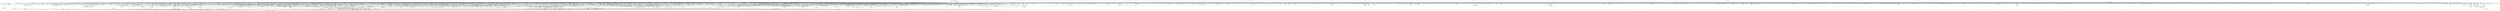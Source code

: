 digraph kerncollapsed {
    "__raw_spin_lock_irqsave_32" [color="black"];
    "user_disable_single_step" [color="black"];
    "task_sigpending_1" [color="black"];
    "__raw_spin_lock_irqsave" [color="black"];
    "lock_parent" [color="black"];
    "Indirect call32" [color="black"];
    "do_raw_spin_lock_29" [color="black"];
    "update_dl_rq_load_avg" [color="black"];
    "__integrity_iint_find" [color="black"];
    "mas_mab_cp" [color="black"];
    "__hrtimer_get_next_event" [color="black"];
    "__hlist_del" [color="black"];
    "__anon_vma_interval_tree_subtree_search" [color="black"];
    "do_raw_spin_lock_52" [color="black"];
    "invalid_migration_vma" [color="black"];
    "__raw_spin_lock_irqsave_7" [color="black"];
    "mas_store_prealloc.part.0" [color="black"];
    "try_check_zero" [color="black"];
    "rcu_segcblist_extract_done_cbs" [color="black"];
    "Indirect call101" [color="black"];
    "timerqueue_del" [color="black"];
    "__kern_my_cpu_offset_74" [color="black"];
    "__kern_my_cpu_offset_134" [color="black"];
    "wb_update_bandwidth" [color="black"];
    "__kern_my_cpu_offset_52" [color="black"];
    "get_ldops" [color="black"];
    "__wait_for_common" [color="black"];
    "reweight_task" [color="black"];
    "vm_commit_limit" [color="black"];
    "do_raw_spin_lock_85" [color="black"];
    "get_work_pool" [color="black"];
    "recalc_sigpending_tsk" [color="black"];
    "Indirect call199" [color="black"];
    "disable_irq_nosync" [color="black"];
    "__raw_spin_lock_irqsave_41" [color="black"];
    "aio_nr_sub" [color="black"];
    "folio_nr_pages" [color="black"];
    "io_timeout_extract" [color="black"];
    "__cmpxchg_case_acq_32.constprop.0_9" [color="black"];
    "__anon_vma_interval_tree_augment_propagate" [color="black"];
    "get_page" [color="black"];
    "rcu_start_this_gp" [color="black"];
    "set_ptes.isra.0" [color="black"];
    "Indirect call179" [color="black"];
    "class_raw_spinlock_irqsave_destructor" [color="black"];
    "Indirect call123" [color="black"];
    "test_taint" [color="black"];
    "rcu_poll_gp_seq_start" [color="black"];
    "__raw_spin_trylock_5" [color="black"];
    "rcu_gp_is_expedited" [color="black"];
    "Indirect call56" [color="black"];
    "__nr_to_section" [color="black"];
    "vma_needs_dirty_tracking" [color="black"];
    "io_fill_cqe_aux" [color="black"];
    "find_vma_prev" [color="black"];
    "dev_pm_disable_wake_irq_check" [color="black"];
    "update_curr" [color="black"];
    "PageMovable" [color="black"];
    "down_read_trylock" [color="black"];
    "__init_waitqueue_head" [color="black"];
    "Indirect call180" [color="black"];
    "sk_leave_memory_pressure" [color="black"];
    "_compound_head_3" [color="black"];
    "do_raw_spin_lock_56" [color="black"];
    "__raw_spin_lock_32" [color="black"];
    "set_current_groups" [color="black"];
    "data_check_size" [color="black"];
    "workingset_test_recent" [color="black"];
    "find_next_bit.constprop.0_14" [color="black"];
    "__count_vm_events" [color="black"];
    "__mnt_want_write_file" [color="black"];
    "put_ldops.constprop.0" [color="black"];
    "__irq_domain_deactivate_irq" [color="black"];
    "mas_leaf_max_gap" [color="black"];
    "Indirect call174" [color="black"];
    "unmask_irq" [color="black"];
    "Indirect call177" [color="black"];
    "osq_wait_next" [color="black"];
    "Indirect call59" [color="black"];
    "timer_delete_hook" [color="black"];
    "migrate_disable" [color="black"];
    "Indirect call111" [color="black"];
    "do_raw_spin_lock_118" [color="black"];
    "Indirect call58" [color="black"];
    "__percpu_counter_sum" [color="black"];
    "signal_pending" [color="black"];
    "__bitmap_and" [color="black"];
    "put_cpu_fpsimd_context" [color="black"];
    "d_find_any_alias" [color="black"];
    "__cmpxchg_case_mb_32_6" [color="black"];
    "rcu_cblist_init" [color="black"];
    "task_ppid_nr" [color="black"];
    "__kern_my_cpu_offset_79" [color="black"];
    "mas_set_alloc_req" [color="black"];
    "task_curr" [color="black"];
    "timespec64_equal" [color="black"];
    "rcu_jiffies_till_stall_check" [color="black"];
    "attach_entity_load_avg" [color="black"];
    "__raw_spin_lock_irq_7" [color="black"];
    "rcu_segcblist_advance" [color="black"];
    "find_first_bit_6" [color="black"];
    "Indirect call47" [color="black"];
    "set_area_direct_map" [color="black"];
    "__raw_spin_unlock_irq_36" [color="black"];
    "memblock_search" [color="black"];
    "__raw_spin_lock_irqsave_1" [color="black"];
    "list_del_init" [color="black"];
    "pcpu_chunk_refresh_hint" [color="black"];
    "io_poll_remove_entry" [color="black"];
    "percpu_counter_add_batch" [color="black"];
    "clear_ti_thread_flag_6" [color="black"];
    "task_sigpending_2" [color="black"];
    "__rb_rotate_set_parents" [color="black"];
    "__mutex_add_waiter" [color="black"];
    "xa_find" [color="black"];
    "__raw_spin_unlock_irq_4" [color="black"];
    "io_run_local_work_continue" [color="black"];
    "io_cancel_cb" [color="black"];
    "mm_counter_file" [color="black"];
    "__io_put_kbuf" [color="black"];
    "copy_fd_bitmaps" [color="black"];
    "xas_set_offset" [color="black"];
    "__raw_spin_unlock_irqrestore_5" [color="black"];
    "io_put_kbuf" [color="black"];
    "mas_find_setup.constprop.0" [color="black"];
    "wp_page_reuse" [color="black"];
    "_find_first_bit" [color="black"];
    "Indirect call78" [color="black"];
    "wake_all_kswapds" [color="black"];
    "cfs_rq_of" [color="black"];
    "__set_task_comm" [color="black"];
    "io_cancel_ctx_cb" [color="black"];
    "set_cpu_online" [color="black"];
    "rb_erase_cached.isra.0" [color="black"];
    "vma_interval_tree_remove" [color="black"];
    "__raw_spin_lock.constprop.0" [color="black"];
    "__raw_spin_lock_irqsave_44" [color="black"];
    "Indirect call34" [color="black"];
    "prb_next_seq" [color="black"];
    "dput_to_list" [color="black"];
    "__sw_hweight32" [color="black"];
    "Indirect call141" [color="black"];
    "clear_page" [color="black"];
    "mast_fill_bnode" [color="black"];
    "dl_bw_cpus" [color="black"];
    "__skb_zcopy_downgrade_managed" [color="black"];
    "Indirect call68" [color="black"];
    "__fprop_add_percpu_max" [color="black"];
    "rt_mutex_top_waiter" [color="black"];
    "get_work_pwq" [color="black"];
    "kthread_insert_work_sanity_check" [color="black"];
    "try_grab_page" [color="black"];
    "mas_set_height" [color="black"];
    "clear_ti_thread_flag_1" [color="black"];
    "Indirect call165" [color="black"];
    "rcu_segcblist_inc_len" [color="black"];
    "anon_vma_interval_tree_pre_update_vma" [color="black"];
    "req_set_fail_3" [color="black"];
    "__raw_read_unlock.constprop.0_6" [color="black"];
    "capacity_of" [color="black"];
    "copy_from_kernel_nofault" [color="black"];
    "hrtimer_cancel" [color="black"];
    "pwq_activate_inactive_work" [color="black"];
    "__raw_spin_unlock_irqrestore_2" [color="black"];
    "wb_dirty_limits" [color="black"];
    "__cmpxchg_case_acq_32" [color="black"];
    "io_schedule_prepare" [color="black"];
    "Indirect call49" [color="black"];
    "page_ref_dec_and_test" [color="black"];
    "find_next_bit.constprop.0_1" [color="black"];
    "Indirect call198" [color="black"];
    "timekeeping_get_ns" [color="black"];
    "set_tsk_need_resched" [color="black"];
    "xas_retry" [color="black"];
    "plist_del" [color="black"];
    "add_timer" [color="black"];
    "arch_tlbbatch_should_defer.constprop.0" [color="black"];
    "do_raw_spin_lock_11" [color="black"];
    "__raw_spin_lock_irq_17" [color="black"];
    "kthread_should_stop" [color="black"];
    "split_map_pages" [color="black"];
    "hlist_del_init_2" [color="black"];
    "fsnotify_data_inode" [color="black"];
    "find_next_zero_bit_2" [color="black"];
    "mas_set_split_parent.isra.0" [color="black"];
    "do_raw_spin_lock_26" [color="black"];
    "__pick_first_entity" [color="black"];
    "__cmpxchg_case_acq_32.constprop.0" [color="black"];
    "do_raw_spin_lock_31" [color="black"];
    "cpu_active" [color="black"];
    "clear_ti_thread_flag" [color="black"];
    "__percpu_add_case_32_20" [color="black"];
    "anon_vma_interval_tree_iter_next" [color="black"];
    "Indirect call15" [color="black"];
    "list_del_init_7" [color="black"];
    "___d_drop" [color="black"];
    "find_next_zero_bit" [color="black"];
    "posix_cpu_timers_exit_group" [color="black"];
    "arch_local_irq_restore" [color="black"];
    "arm64_kernel_unmapped_at_el0_4" [color="black"];
    "__kern_my_cpu_offset_70" [color="black"];
    "local_cpu_stop" [color="black"];
    "mas_pause" [color="black"];
    "cpumask_and.isra.0_1" [color="black"];
    "sk_error_report" [color="black"];
    "req_ref_put_and_test" [color="black"];
    "_find_first_zero_bit" [color="black"];
    "__finish_swait" [color="black"];
    "chacha_permute" [color="black"];
    "do_raw_spin_lock_64" [color="black"];
    "post_alloc_hook" [color="black"];
    "task_fits_cpu" [color="black"];
    "mas_wr_walk_index.isra.0" [color="black"];
    "bit_waitqueue" [color="black"];
    "smp_call_function" [color="black"];
    "test_ti_thread_flag_4" [color="black"];
    "folio_evictable" [color="black"];
    "page_ref_inc_1" [color="black"];
    "__raw_spin_unlock_irqrestore_14" [color="black"];
    "io_wq_hash_work" [color="black"];
    "Indirect call10" [color="black"];
    "skip_atoi" [color="black"];
    "Indirect call87" [color="black"];
    "__raw_spin_trylock_3" [color="black"];
    "put_filesystem" [color="black"];
    "account_pipe_buffers" [color="black"];
    "__wake_up_common_lock" [color="black"];
    "arm64_kernel_unmapped_at_el0_2" [color="black"];
    "compound_order_2" [color="black"];
    "mm_counter" [color="black"];
    "__raw_spin_lock_irqsave_18" [color="black"];
    "osq_unlock" [color="black"];
    "Indirect call131" [color="black"];
    "mas_prev_range" [color="black"];
    "Indirect call8" [color="black"];
    "__d_drop" [color="black"];
    "wakeup_kswapd" [color="black"];
    "__cmpxchg_case_mb_32_2" [color="black"];
    "find_next_bit_29" [color="black"];
    "__cmpxchg_case_rel_32" [color="black"];
    "pfn_valid_2" [color="black"];
    "__put_unused_fd" [color="black"];
    "__kern_my_cpu_offset_62" [color="black"];
    "find_first_bit_3" [color="black"];
    "cpudl_set" [color="black"];
    "wakeup_source_deactivate" [color="black"];
    "tag_get" [color="black"];
    "Indirect call212" [color="black"];
    "ihold" [color="black"];
    "__fsnotify_recalc_mask" [color="black"];
    "rcu_segcblist_entrain" [color="black"];
    "mas_bulk_rebalance" [color="black"];
    "__accumulate_pelt_segments" [color="black"];
    "fatal_signal_pending_6" [color="black"];
    "__list_del_entry" [color="black"];
    "auditd_test_task" [color="black"];
    "sane_fdtable_size" [color="black"];
    "siginfo_layout" [color="black"];
    "pm_ops_is_empty" [color="black"];
    "mt_find" [color="black"];
    "noop_dirty_folio" [color="black"];
    "rb_prev" [color="black"];
    "mas_push_node" [color="black"];
    "__raw_spin_lock_irq_12" [color="black"];
    "__raw_write_unlock_irq_5" [color="black"];
    "hrtimer_start_expires" [color="black"];
    "mte_zero_clear_page_tags" [color="black"];
    "cpumask_first_and" [color="black"];
    "rcu_segcblist_move_seglen" [color="black"];
    "__raw_spin_lock_irqsave.constprop.0_8" [color="black"];
    "__percpu_add_case_32_21" [color="black"];
    "percpu_counter_dec" [color="black"];
    "tlb_flush" [color="black"];
    "__irq_get_desc_lock" [color="black"];
    "irq_enable" [color="black"];
    "Indirect call197" [color="black"];
    "Indirect call69" [color="black"];
    "audit_string_contains_control" [color="black"];
    "workingset_eviction" [color="black"];
    "next_signal" [color="black"];
    "rcu_poll_gp_seq_end" [color="black"];
    "ma_dead_node" [color="black"];
    "copy_page" [color="black"];
    "Indirect call140" [color="black"];
    "xas_pause" [color="black"];
    "flush_tlb_mm" [color="black"];
    "rwsem_set_reader_owned" [color="black"];
    "update_group_capacity" [color="black"];
    "compaction_zonelist_suitable" [color="black"];
    "Indirect call31" [color="black"];
    "mapping_unmap_writable" [color="black"];
    "_compound_head_4" [color="black"];
    "pmd_set_huge" [color="black"];
    "__cmpxchg_case_mb_32_3" [color="black"];
    "Indirect call181" [color="black"];
    "u64_stats_add_1" [color="black"];
    "number" [color="black"];
    "global_dirtyable_memory" [color="black"];
    "Indirect call55" [color="black"];
    "ktime_get_mono_fast_ns" [color="black"];
    "__raw_spin_lock_irq_41" [color="black"];
    "_compound_head_2" [color="black"];
    "detach_if_pending" [color="black"];
    "llist_add_batch" [color="black"];
    "get_file_1" [color="black"];
    "wq_worker_running" [color="black"];
    "__kern_my_cpu_offset_71" [color="black"];
    "int_sqrt" [color="black"];
    "smp_call_function_single" [color="black"];
    "__wake_up_locked_key" [color="black"];
    "Indirect call150" [color="black"];
    "Indirect call189" [color="black"];
    "Indirect call70" [color="black"];
    "_compound_head_13" [color="black"];
    "Indirect call217" [color="black"];
    "page_mapping" [color="black"];
    "cpuhp_invoke_callback" [color="black"];
    "get_ucounts_or_wrap" [color="black"];
    "Indirect call113" [color="black"];
    "sock_rfree" [color="black"];
    "__wb_update_bandwidth.constprop.0" [color="black"];
    "internal_add_timer" [color="black"];
    "fetch_robust_entry" [color="black"];
    "cpu_util.constprop.0" [color="black"];
    "move_freepages_block" [color="black"];
    "cpumask_empty_3" [color="black"];
    "__raw_spin_lock_irqsave.constprop.0_1" [color="black"];
    "copyin" [color="black"];
    "copy_to_user_page" [color="black"];
    "set_ti_thread_flag" [color="black"];
    "sock_flag_1" [color="black"];
    "cpus_share_cache" [color="black"];
    "kill_device" [color="black"];
    "do_raw_spin_lock_2" [color="black"];
    "__skb_checksum" [color="black"];
    "Indirect call77" [color="black"];
    "init_entity_runnable_average" [color="black"];
    "qdisc_qstats_cpu_qlen_dec" [color="black"];
    "cpu_online_2" [color="black"];
    "rt_mutex_slowtrylock" [color="black"];
    "__percpu_add_case_32_8" [color="black"];
    "kmem_valid_obj" [color="black"];
    "workingset_refault" [color="black"];
    "task_rq_lock" [color="black"];
    "__dl_add" [color="black"];
    "__skb_fill_page_desc" [color="black"];
    "__skb_set_length_1" [color="black"];
    "__raw_read_unlock.constprop.0" [color="black"];
    "Indirect call72" [color="black"];
    "__lock_task_sighand" [color="black"];
    "online_section_nr" [color="black"];
    "set_ti_thread_flag_5" [color="black"];
    "bsearch" [color="black"];
    "pcpu_page_idx" [color="black"];
    "__raw_spin_lock_21" [color="black"];
    "fragmentation_index" [color="black"];
    "vma_interval_tree_iter_next" [color="black"];
    "plist_add" [color="black"];
    "pagefault_disable" [color="black"];
    "sibling_imbalance.isra.0" [color="black"];
    "defer_console_output" [color="black"];
    "data_push_tail" [color="black"];
    "tlb_flush_mmu_tlbonly" [color="black"];
    "Indirect call171" [color="black"];
    "first_online_pgdat" [color="black"];
    "Indirect call16" [color="black"];
    "Indirect call84" [color="black"];
    "__const_udelay" [color="black"];
    "page_vma_mapped_walk_done" [color="black"];
    "__raw_spin_trylock" [color="black"];
    "__lshrti3" [color="black"];
    "__cmpxchg_case_acq_32_3" [color="black"];
    "tlb_flush_1" [color="black"];
    "task_join_group_stop" [color="black"];
    "Indirect call136" [color="black"];
    "Indirect call133" [color="black"];
    "slab_want_init_on_free" [color="black"];
    "copy_from_kernel_nofault_allowed" [color="black"];
    "folio_try_get_rcu" [color="black"];
    "pm_runtime_get_noresume" [color="black"];
    "mm_trace_rss_stat" [color="black"];
    "tlb_gather_mmu" [color="black"];
    "Indirect call127" [color="black"];
    "____do_softirq" [color="black"];
    "rcu_is_cpu_rrupt_from_idle" [color="black"];
    "pcpu_block_refresh_hint" [color="black"];
    "find_next_zero_bit_1" [color="black"];
    "Indirect call25" [color="black"];
    "prb_first_valid_seq" [color="black"];
    "Indirect call92" [color="black"];
    "compound_order_1" [color="black"];
    "set_load_weight" [color="black"];
    "__cmpxchg_case_rel_64" [color="black"];
    "__raw_write_lock_irq" [color="black"];
    "sync_icache_aliases" [color="black"];
    "Indirect call187" [color="black"];
    "should_failslab" [color="black"];
    "virt_to_head_page.isra.0" [color="black"];
    "Indirect call216" [color="black"];
    "access_ok_2" [color="black"];
    "lock_mount_hash" [color="black"];
    "Indirect call128" [color="black"];
    "find_suitable_fallback" [color="black"];
    "kernfs_should_drain_open_files" [color="black"];
    "__kern_my_cpu_offset_38" [color="black"];
    "lockref_put_return" [color="black"];
    "d_instantiate" [color="black"];
    "put_unused_fd" [color="black"];
    "wake_up_var" [color="black"];
    "cpumask_next.constprop.0" [color="black"];
    "__wake_up_locked_key_bookmark" [color="black"];
    "__pi_memcmp" [color="black"];
    "__reuseport_detach_closed_sock" [color="black"];
    "list_del_4" [color="black"];
    "invalid_folio_referenced_vma" [color="black"];
    "group_classify" [color="black"];
    "free_vmap_area_rb_augment_cb_propagate" [color="black"];
    "page_ref_inc" [color="black"];
    "get_sd_balance_interval" [color="black"];
    "mas_store_b_node" [color="black"];
    "__note_gp_changes" [color="black"];
    "__ipi_send_mask" [color="black"];
    "ktime_get_with_offset" [color="black"];
    "do_raw_spin_lock_42" [color="black"];
    "__kern_my_cpu_offset_17" [color="black"];
    "zone_page_state_add" [color="black"];
    "Indirect call76" [color="black"];
    "page_ref_dec_and_test_1" [color="black"];
    "hrtimer_start_range_ns" [color="black"];
    "__cmpxchg_case_acq_32.constprop.0_15" [color="black"];
    "gup_must_unshare" [color="black"];
    "mapping_shrinkable_2" [color="black"];
    "mas_push_data" [color="black"];
    "xas_error.isra.0" [color="black"];
    "__raw_spin_unlock_irq_25" [color="black"];
    "pfn_valid_1" [color="black"];
    "deactivate_task" [color="black"];
    "timer_delete_sync" [color="black"];
    "radix_tree_load_root" [color="black"];
    "do_raw_spin_lock_88" [color="black"];
    "__arm64_sys_setgroups" [color="black"];
    "pfn_is_map_memory" [color="black"];
    "get_cred_1" [color="black"];
    "queued_read_lock.constprop.0" [color="black"];
    "add_timer_on" [color="black"];
    "Indirect call175" [color="black"];
    "__bitmap_clear" [color="black"];
    "Indirect call154" [color="black"];
    "__percpu_add_case_32_15" [color="black"];
    "__raw_spin_lock_42" [color="black"];
    "__cmpxchg_case_mb_64_7" [color="black"];
    "__dequeue_entity" [color="black"];
    "security_secid_to_secctx" [color="black"];
    "__set_task_special" [color="black"];
    "Indirect call161" [color="black"];
    "__kern_my_cpu_offset_27" [color="black"];
    "do_raw_spin_lock" [color="black"];
    "tty_name" [color="black"];
    "access_ok_16" [color="black"];
    "__raw_spin_lock_52" [color="black"];
    "__cmpxchg_case_acq_32.constprop.0_5" [color="black"];
    "__kern_my_cpu_offset_56" [color="black"];
    "device_match_devt" [color="black"];
    "tty_termios_baud_rate" [color="black"];
    "__rt_mutex_slowtrylock" [color="black"];
    "Indirect call66" [color="black"];
    "find_next_and_bit" [color="black"];
    "__update_min_deadline" [color="black"];
    "ma_slots" [color="black"];
    "access_ok_14" [color="black"];
    "do_raw_spin_lock.constprop.0_7" [color="black"];
    "mas_wr_walk_descend" [color="black"];
    "strcpy" [color="black"];
    "__do_once_start" [color="black"];
    "add_wait_queue_exclusive" [color="black"];
    "irq_to_desc" [color="black"];
    "__folio_cancel_dirty" [color="black"];
    "pmd_install" [color="black"];
    "__pm_relax" [color="black"];
    "__raw_spin_unlock_irq_43" [color="black"];
    "Indirect call112" [color="black"];
    "prb_final_commit" [color="black"];
    "read_seqbegin.constprop.0" [color="black"];
    "strscpy_pad" [color="black"];
    "d_find_alias" [color="black"];
    "Indirect call138" [color="black"];
    "Indirect call11" [color="black"];
    "arch_local_irq_save_8" [color="black"];
    "signal_pending_state_1" [color="black"];
    "irq_chip_retrigger_hierarchy" [color="black"];
    "select_collect" [color="black"];
    "rcu_cblist_dequeue" [color="black"];
    "override_creds" [color="black"];
    "Indirect call164" [color="black"];
    "__percpu_add_case_32_3" [color="black"];
    "cpumask_first" [color="black"];
    "find_next_bit_10" [color="black"];
    "__xas_next" [color="black"];
    "mas_next_sibling" [color="black"];
    "__printk_cpu_sync_put" [color="black"];
    "__raw_spin_unlock_irqrestore_31" [color="black"];
    "mntget" [color="black"];
    "percpu_ref_put_many.constprop.0" [color="black"];
    "do_raw_spin_lock_28" [color="black"];
    "inode_io_list_del" [color="black"];
    "atomic_notifier_call_chain" [color="black"];
    "set_ti_thread_flag_4" [color="black"];
    "expand" [color="black"];
    "exit_oom_victim" [color="black"];
    "radix_tree_tag_get" [color="black"];
    "pagetable_pte_dtor" [color="black"];
    "_double_lock_balance" [color="black"];
    "do_raw_spin_lock_61" [color="black"];
    "io_poll_add_hash" [color="black"];
    "pud_clear_huge" [color="black"];
    "__sync_icache_dcache" [color="black"];
    "kernfs_next_descendant_post" [color="black"];
    "____core____" [color="kernel"];
    "dev_nit_active" [color="black"];
    "pageblock_skip_persistent" [color="black"];
    "Indirect call107" [color="black"];
    "Indirect call211" [color="black"];
    "__raw_spin_lock_irq" [color="black"];
    "__kern_my_cpu_offset_24" [color="black"];
    "sock_flag_3" [color="black"];
    "membarrier_update_current_mm" [color="black"];
    "arch_local_irq_save_5" [color="black"];
    "find_next_bit.constprop.0_8" [color="black"];
    "__cmpxchg_case_acq_32.constprop.0_19" [color="black"];
    "Indirect call60" [color="black"];
    "dev_driver_string" [color="black"];
    "Indirect call159" [color="black"];
    "peernet2id" [color="black"];
    "Indirect call5" [color="black"];
    "Indirect call26" [color="black"];
    "mnt_set_mountpoint" [color="black"];
    "__percpu_add_case_64_6" [color="black"];
    "Indirect call170" [color="black"];
    "qdisc_qstats_cpu_qlen_inc" [color="black"];
    "dl_task_is_earliest_deadline" [color="black"];
    "find_vmap_area" [color="black"];
    "__raw_spin_lock_43" [color="black"];
    "__mod_timer" [color="black"];
    "__raw_spin_unlock_irqrestore_37" [color="black"];
    "folio_account_cleaned" [color="black"];
    "new_context" [color="black"];
    "nsec_to_clock_t" [color="black"];
    "__kern_my_cpu_offset_76" [color="black"];
    "pde_subdir_find" [color="black"];
    "io_poll_can_finish_inline.isra.0" [color="black"];
    "tty_driver_name" [color="black"];
    "Indirect call173" [color="black"];
    "list_lru_add" [color="black"];
    "__get_cpu_fpsimd_context" [color="black"];
    "d_lru_del" [color="black"];
    "__cmpxchg_case_mb_64_1" [color="black"];
    "drain_local_pages" [color="black"];
    "strchr" [color="black"];
    "__bitmap_set" [color="black"];
    "rpm_check_suspend_allowed" [color="black"];
    "__smp_call_single_queue" [color="black"];
    "signal_pending_11" [color="black"];
    "set_swapper_pgd" [color="black"];
    "mas_ascend" [color="black"];
    "__attach_mnt" [color="black"];
    "idle_cpu" [color="black"];
    "set_ptes.constprop.0.isra.0_1" [color="black"];
    "Indirect call74" [color="black"];
    "__kern_my_cpu_offset_60" [color="black"];
    "cpumask_and" [color="black"];
    "task_call_func" [color="black"];
    "__raw_spin_lock_63" [color="black"];
    "check_and_switch_context" [color="black"];
    "__raw_spin_lock_irq_11" [color="black"];
    "__sk_mem_reclaim" [color="black"];
    "xas_find_marked" [color="black"];
    "__kern_my_cpu_offset_37" [color="black"];
    "Indirect call14" [color="black"];
    "ktime_get_real_seconds" [color="black"];
    "lock_hrtimer_base" [color="black"];
    "Indirect call96" [color="black"];
    "Indirect call0" [color="black"];
    "__init_rwsem" [color="black"];
    "data_alloc" [color="black"];
    "rt_mutex_proxy_unlock" [color="black"];
    "dec_mm_counter" [color="black"];
    "__bitmap_weight" [color="black"];
    "__kern_my_cpu_offset_49" [color="black"];
    "kmsg_dump" [color="black"];
    "__raw_spin_lock_irq_25" [color="black"];
    "call_function_single_prep_ipi" [color="black"];
    "release_thread" [color="black"];
    "strnlen" [color="black"];
    "arch_get_random_longs" [color="black"];
    "do_raw_spin_lock_36" [color="black"];
    "inode_cgwb_move_to_attached" [color="black"];
    "__pi_strcmp" [color="black"];
    "task_set_jobctl_pending" [color="black"];
    "prb_commit" [color="black"];
    "lru_move_tail_fn" [color="black"];
    "set_pfnblock_flags_mask" [color="black"];
    "vma_interval_tree_insert_after" [color="black"];
    "move_queued_task.constprop.0" [color="black"];
    "Indirect call182" [color="black"];
    "crng_fast_key_erasure" [color="black"];
    "__raw_read_unlock.constprop.0_2" [color="black"];
    "__kern_my_cpu_offset_11" [color="black"];
    "inactive_is_low.constprop.0" [color="black"];
    "do_raw_spin_lock_58" [color="black"];
    "fsnotify_put_sb_connectors" [color="black"];
    "__kern_my_cpu_offset_36" [color="black"];
    "vma_iter_config" [color="black"];
    "_mix_pool_bytes" [color="black"];
    "posixtimer_rearm" [color="black"];
    "set_pud" [color="black"];
    "vm_unacct_memory_1" [color="black"];
    "redirty_tail_locked" [color="black"];
    "mas_safe_pivot" [color="black"];
    "pcpu_block_update" [color="black"];
    "Indirect call29" [color="black"];
    "__raw_spin_unlock_irq_29" [color="black"];
    "mas_adopt_children.isra.0" [color="black"];
    "folio_mapped_1" [color="black"];
    "pcpu_chunk_populated" [color="black"];
    "allow_direct_reclaim" [color="black"];
    "post_init_entity_util_avg" [color="black"];
    "__cmpxchg_case_mb_32_4" [color="black"];
    "pmd_offset.isra.0_1" [color="black"];
    "rt_mutex_setprio" [color="black"];
    "__raw_spin_lock_46" [color="black"];
    "add_device_randomness" [color="black"];
    "raw_spin_rq_unlock" [color="black"];
    "_atomic_dec_and_lock" [color="black"];
    "pcpu_free_area.isra.0" [color="black"];
    "__udelay" [color="black"];
    "get_arm64_ftr_reg" [color="black"];
    "prepare_to_swait_event" [color="black"];
    "io_req_complete_defer" [color="black"];
    "mod_node_state" [color="black"];
    "update_sd_lb_stats" [color="black"];
    "Indirect call143" [color="black"];
    "get_data" [color="black"];
    "find_next_bit.constprop.0_7" [color="black"];
    "collect_posix_cputimers" [color="black"];
    "pcpu_chunk_relocate" [color="black"];
    "no_blink" [color="black"];
    "mod_zone_page_state" [color="black"];
    "blake2s_update" [color="black"];
    "rcu_gpnum_ovf" [color="black"];
    "page_ref_inc_3" [color="black"];
    "inode_maybe_inc_iversion" [color="black"];
    "task_clear_jobctl_pending" [color="black"];
    "move_linked_works" [color="black"];
    "Indirect call120" [color="black"];
    "__raw_spin_unlock_irqrestore_24" [color="black"];
    "fasync_insert_entry" [color="black"];
    "__down_trylock_console_sem.constprop.0" [color="black"];
    "Indirect call119" [color="black"];
    "arch_asym_cpu_priority" [color="black"];
    "test_ti_thread_flag_11" [color="black"];
    "folio_total_mapcount" [color="black"];
    "dequeue_load_avg" [color="black"];
    "arch_send_call_function_single_ipi" [color="black"];
    "__pageblock_pfn_to_page" [color="black"];
    "irq_disable" [color="black"];
    "ktime_get_real_ts64" [color="black"];
    "skb_may_tx_timestamp.part.0" [color="black"];
    "mab_no_null_split" [color="black"];
    "__set_close_on_exec.isra.0" [color="black"];
    "io_wq_worker_running" [color="black"];
    "posix_cpu_timers_exit" [color="black"];
    "compact_lock_irqsave" [color="black"];
    "pid_task" [color="black"];
    "Indirect call130" [color="black"];
    "ktime_get_coarse_real_ts64" [color="black"];
    "Indirect call20" [color="black"];
    "Indirect call178" [color="black"];
    "ptrauth_keys_install_user" [color="black"];
    "__raw_spin_unlock_irq_23" [color="black"];
    "__skb_header_pointer" [color="black"];
    "rcu_segcblist_enqueue" [color="black"];
    "kmap_atomic_1" [color="black"];
    "do_raw_spin_lock.constprop.0_6" [color="black"];
    "system_supports_mte" [color="black"];
    "__kern_my_cpu_offset_44" [color="black"];
    "mas_safe_min" [color="black"];
    "__raw_spin_lock_irq_26" [color="black"];
    "mmgrab_1" [color="black"];
    "find_last_bit" [color="black"];
    "zone_page_state_snapshot.constprop.0" [color="black"];
    "find_next_bit.constprop.0_5" [color="black"];
    "__mod_lruvec_state" [color="black"];
    "Indirect call153" [color="black"];
    "Indirect call98" [color="black"];
    "Indirect call192" [color="black"];
    "mas_walk" [color="black"];
    "flush_tlb_batched_pending" [color="black"];
    "queued_write_lock.constprop.0_1" [color="black"];
    "folio_mapping" [color="black"];
    "pcpu_find_block_fit" [color="black"];
    "_compound_head_5" [color="black"];
    "prepare_alloc_pages.constprop.0" [color="black"];
    "__futex_unqueue" [color="black"];
    "print_tainted" [color="black"];
    "list_del_init_2" [color="black"];
    "mte_update_gcr_excl.isra.0" [color="black"];
    "is_vmalloc_addr" [color="black"];
    "__kern_my_cpu_offset_23" [color="black"];
    "__dev_fwnode" [color="black"];
    "free_unref_page_commit" [color="black"];
    "__raw_spin_lock_irqsave_22" [color="black"];
    "__kern_my_cpu_offset_77" [color="black"];
    "update_cached_migrate" [color="black"];
    "Indirect call134" [color="black"];
    "efi_reboot" [color="black"];
    "kmap_local_page" [color="black"];
    "fast_dput" [color="black"];
    "activate_task" [color="black"];
    "arch_local_irq_enable_2" [color="black"];
    "should_zap_page" [color="black"];
    "mas_new_ma_node" [color="black"];
    "__cmpwait_case_32_1" [color="black"];
    "pde_subdir_first" [color="black"];
    "get_file_2" [color="black"];
    "zone_watermark_ok" [color="black"];
    "try_to_take_rt_mutex" [color="black"];
    "split_page" [color="black"];
    "jiffies_to_usecs" [color="black"];
    "Indirect call168" [color="black"];
    "kernfs_root" [color="black"];
    "kobj_child_ns_ops" [color="black"];
    "queued_read_unlock.constprop.0_2" [color="black"];
    "test_ti_thread_flag_19" [color="black"];
    "__srcu_read_unlock" [color="black"];
    "lazy_max_pages" [color="black"];
    "zone_page_state_snapshot" [color="black"];
    "sock_inuse_add" [color="black"];
    "tty_port_kopened" [color="black"];
    "fpsimd_thread_switch" [color="black"];
    "sort_r" [color="black"];
    "do_raw_spin_lock.constprop.0_10" [color="black"];
    "__irq_disable" [color="black"];
    "mab_calc_split" [color="black"];
    "list_move_tail" [color="black"];
    "Indirect call33" [color="black"];
    "search_cmp_ftr_reg" [color="black"];
    "inode_to_bdi" [color="black"];
    "local_bh_disable" [color="black"];
    "enqueue_timer" [color="black"];
    "Indirect call95" [color="black"];
    "test_ti_thread_flag_22" [color="black"];
    "__cmpxchg_case_mb_64_6" [color="black"];
    "kernel_init_pages" [color="black"];
    "Indirect call195" [color="black"];
    "compaction_defer_reset" [color="black"];
    "pud_set_huge" [color="black"];
    "irqd_set.isra.0_1" [color="black"];
    "io_req_defer_failed" [color="black"];
    "eth_type_vlan" [color="black"];
    "__bitmap_intersects" [color="black"];
    "group_balance_cpu" [color="black"];
    "igrab" [color="black"];
    "rb_first" [color="black"];
    "flush_tlb_kernel_range" [color="black"];
    "__delay" [color="black"];
    "take_dentry_name_snapshot" [color="black"];
    "Indirect call149" [color="black"];
    "sync_rcu_exp_done_unlocked" [color="black"];
    "Indirect call152" [color="black"];
    "__printk_cpu_sync_try_get" [color="black"];
    "__irq_put_desc_unlock" [color="black"];
    "do_raw_spin_lock_99" [color="black"];
    "fd_install" [color="black"];
    "purge_fragmented_block" [color="black"];
    "wakeup_kcompactd" [color="black"];
    "__count_vm_events_3" [color="black"];
    "rb_insert_color_cached" [color="black"];
    "folio_pfn" [color="black"];
    "io_cancel_task_cb" [color="black"];
    "__raw_spin_unlock_irqrestore_4" [color="black"];
    "pcpu_chunk_slot" [color="black"];
    "__raw_spin_unlock_irqrestore.constprop.0_2" [color="black"];
    "xa_err" [color="black"];
    "csum_block_add_ext" [color="black"];
    "__next_zones_zonelist" [color="black"];
    "Indirect call61" [color="black"];
    "Indirect call172" [color="black"];
    "__cmpwait_case_32_3" [color="black"];
    "security_audit_rule_free" [color="black"];
    "Indirect call40" [color="black"];
    "device_links_read_lock" [color="black"];
    "futex_get_value_locked" [color="black"];
    "fsnotify_group_assert_locked" [color="black"];
    "__cmpxchg_case_acq_32.constprop.0_13" [color="black"];
    "lock_mnt_tree" [color="black"];
    "find_worker_executing_work" [color="black"];
    "__raw_spin_lock_irqsave_17" [color="black"];
    "__printk_safe_enter" [color="black"];
    "_raw_spin_rq_lock_irqsave" [color="black"];
    "fatal_signal_pending_4" [color="black"];
    "skb_header_pointer_2" [color="black"];
    "find_busiest_group" [color="black"];
    "get_file.isra.0" [color="black"];
    "__wake_up_sync_key" [color="black"];
    "ldsem_down_read_trylock" [color="black"];
    "__mnt_drop_write" [color="black"];
    "prb_reserve_in_last" [color="black"];
    "_get_random_bytes" [color="black"];
    "skb_tailroom" [color="black"];
    "__irq_domain_activate_irq" [color="black"];
    "group_open_release" [color="black"];
    "futex_q_unlock" [color="black"];
    "Indirect call83" [color="black"];
    "__dl_clear_params" [color="black"];
    "strncmp" [color="black"];
    "percpu_counter_add" [color="black"];
    "rcu_seq_set_state" [color="black"];
    "lockref_mark_dead" [color="black"];
    "srcu_gp_start" [color="black"];
    "Indirect call145" [color="black"];
    "Indirect call202" [color="black"];
    "__cmpxchg_case_acq_32.constprop.0_1" [color="black"];
    "mod_timer" [color="black"];
    "cpu_timer_dequeue" [color="black"];
    "__percpu_add_case_64" [color="black"];
    "xas_next_entry" [color="black"];
    "__update_load_avg_se" [color="black"];
    "Indirect call106" [color="black"];
    "get_pfnblock_flags_mask" [color="black"];
    "posix_cpu_timer_rearm" [color="black"];
    "__raw_spin_unlock_irqrestore_6" [color="black"];
    "mas_next" [color="black"];
    "sched_post_fork" [color="black"];
    "se_weight.isra.0" [color="black"];
    "queued_spin_lock_slowpath" [color="black"];
    "calc_delta_fair" [color="black"];
    "Indirect call210" [color="black"];
    "attach_pid" [color="black"];
    "queued_write_lock_slowpath" [color="black"];
    "Indirect call209" [color="black"];
    "mas_wr_store_setup" [color="black"];
    "get_task_exe_file" [color="black"];
    "prepend_path" [color="black"];
    "min_deadline_cb_rotate" [color="black"];
    "xas_set_mark" [color="black"];
    "xas_reload" [color="black"];
    "rwsem_spin_on_owner" [color="black"];
    "folio_size_2" [color="black"];
    "__raw_spin_lock_irqsave_25" [color="black"];
    "__cmpxchg_case_acq_32.constprop.0_20" [color="black"];
    "d_set_d_op" [color="black"];
    "__kern_my_cpu_offset_22" [color="black"];
    "__kern_my_cpu_offset_2" [color="black"];
    "pm_qos_update_flags" [color="black"];
    "do_raw_spin_lock_45" [color="black"];
    "find_next_bit_18" [color="black"];
    "set_ptes.constprop.0.isra.0" [color="black"];
    "do_raw_spin_lock_30" [color="black"];
    "Indirect call2" [color="black"];
    "__irq_startup" [color="black"];
    "vmf_pte_changed" [color="black"];
    "__flow_hash_from_keys" [color="black"];
    "__cmpxchg_case_64.isra.0" [color="black"];
    "prepare_to_wait_exclusive" [color="black"];
    "__xchg_case_mb_64.constprop.0_3" [color="black"];
    "cpudl_heapify_up" [color="black"];
    "rcu_seq_end" [color="black"];
    "Indirect call188" [color="black"];
    "__cmpxchg_case_64" [color="black"];
    "__raw_spin_lock_irqsave_29" [color="black"];
    "wb_stat_mod" [color="black"];
    "mmget" [color="black"];
    "node_tag_clear" [color="black"];
    "__raw_spin_unlock_irqrestore_12" [color="black"];
    "__put_cpu_fpsimd_context" [color="black"];
    "folio_mapped_3" [color="black"];
    "__anon_vma_interval_tree_augment_rotate" [color="black"];
    "folio_nr_pages_2" [color="black"];
    "fsnotify" [color="black"];
    "cpu_online" [color="black"];
    "Indirect call124" [color="black"];
    "find_next_bit_7" [color="black"];
    "__cmpxchg_case_acq_32.constprop.0_7" [color="black"];
    "fpsimd_flush_task_state" [color="black"];
    "__task_will_free_mem" [color="black"];
    "finish_swait" [color="black"];
    "__raw_spin_lock_30" [color="black"];
    "irq_work_claim" [color="black"];
    "d_flags_for_inode" [color="black"];
    "__raw_spin_lock_irq_5" [color="black"];
    "pcpu_unit_page_offset" [color="black"];
    "tick_get_wakeup_device" [color="black"];
    "__lookup_mnt" [color="black"];
    "pcpu_block_update_hint_alloc" [color="black"];
    "extfrag_for_order" [color="black"];
    "Indirect call129" [color="black"];
    "__kern_my_cpu_offset_25" [color="black"];
    "fsnotify_update_flags" [color="black"];
    "lru_deactivate_fn" [color="black"];
    "Indirect call28" [color="black"];
    "unlock_task_sighand.isra.0_1" [color="black"];
    "__mod_node_page_state" [color="black"];
    "generic_exec_single" [color="black"];
    "__raw_spin_unlock_irq_1" [color="black"];
    "this_cpu_has_cap" [color="black"];
    "Indirect call18" [color="black"];
    "find_unlink_vmap_area" [color="black"];
    "__raw_spin_lock_22" [color="black"];
    "wb_io_lists_depopulated" [color="black"];
    "cpu_switch_to" [color="black"];
    "__radix_tree_lookup" [color="black"];
    "io_wq_get_acct" [color="black"];
    "arch_local_irq_save_7" [color="black"];
    "do_raw_spin_lock_14" [color="black"];
    "jiffies_to_msecs" [color="black"];
    "__rpm_get_callback" [color="black"];
    "pid_nr_ns" [color="black"];
    "__raw_spin_lock_62" [color="black"];
    "folio_test_uptodate" [color="black"];
    "srcu_get_delay.isra.0" [color="black"];
    "security_task_getsecid_obj" [color="black"];
    "__zone_watermark_ok" [color="black"];
    "Indirect call200" [color="black"];
    "freezing_slow_path" [color="black"];
    "rb_next" [color="black"];
    "folio_trylock_flag" [color="black"];
    "workingset_update_node" [color="black"];
    "Indirect call13" [color="black"];
    "Indirect call160" [color="black"];
    "do_raw_spin_lock_86" [color="black"];
    "count_vm_events_2" [color="black"];
    "Indirect call142" [color="black"];
    "__raw_spin_unlock_irq_5" [color="black"];
    "mas_next_slot" [color="black"];
    "__raw_spin_lock_irq_19" [color="black"];
    "do_raw_spin_lock_50" [color="black"];
    "find_buddy_page_pfn" [color="black"];
    "reusable_anon_vma" [color="black"];
    "mapping_shrinkable_1" [color="black"];
    "current_wq_worker" [color="black"];
    "timer_base.isra.0" [color="black"];
    "prep_compound_page" [color="black"];
    "zone_watermark_ok_safe" [color="black"];
    "load_unaligned_zeropad_1" [color="black"];
    "Indirect call207" [color="black"];
    "get_new_cred" [color="black"];
    "vmalloc_to_page" [color="black"];
    "__kern_my_cpu_offset_42" [color="black"];
    "wb_io_lists_populated" [color="black"];
    "cpu_util_cfs" [color="black"];
    "netdev_name" [color="black"];
    "get_cpu_fpsimd_context" [color="black"];
    "__raw_spin_lock_irq_4" [color="black"];
    "__kern_my_cpu_offset_26" [color="black"];
    "mab_shift_right" [color="black"];
    "set_tlb_ubc_flush_pending" [color="black"];
    "inc_rlimit_ucounts" [color="black"];
    "rcu_segcblist_init" [color="black"];
    "irq_work_single" [color="black"];
    "io_acct_cancel_pending_work" [color="black"];
    "__reset_isolation_pfn" [color="black"];
    "post_ttbr_update_workaround" [color="black"];
    "Indirect call155" [color="black"];
    "__lock_parent" [color="black"];
    "__raw_spin_lock_23" [color="black"];
    "Indirect call79" [color="black"];
    "kthread_data" [color="black"];
    "__raw_spin_lock_irq.constprop.0_2" [color="black"];
    "clear_ti_thread_flag_3" [color="black"];
    "__raw_spin_unlock_irqrestore_3" [color="black"];
    "Indirect call110" [color="black"];
    "system_supports_tlb_range_1" [color="black"];
    "move_freelist_tail" [color="black"];
    "srcu_read_unlock.constprop.0" [color="black"];
    "task_get_vl" [color="black"];
    "do_raw_spin_lock_8" [color="black"];
    "page_ref_add" [color="black"];
    "__wait_on_bit" [color="black"];
    "__raw_spin_lock_irqsave_5" [color="black"];
    "wb_stat_error" [color="black"];
    "__srcu_read_lock" [color="black"];
    "stackinfo_on_stack" [color="black"];
    "audit_serial" [color="black"];
    "rwsem_set_nonspinnable" [color="black"];
    "pagefault_enable" [color="black"];
    "enqueue_task" [color="black"];
    "desc_read_finalized_seq" [color="black"];
    "folio_anon_vma" [color="black"];
    "__ptrace_link" [color="black"];
    "no_page_table" [color="black"];
    "anon_vma_interval_tree_post_update_vma" [color="black"];
    "domain_dirty_limits" [color="black"];
    "is_current_pgrp_orphaned" [color="black"];
    "mte_thread_switch" [color="black"];
    "put_dec_trunc8" [color="black"];
    "kmalloc_slab" [color="black"];
    "__set_fixmap" [color="black"];
    "folio_order" [color="black"];
    "io_poll_mark_cancelled" [color="black"];
    "rcu_segcblist_pend_cbs" [color="black"];
    "__raw_spin_lock_irqsave_21" [color="black"];
    "recalc_sigpending" [color="black"];
    "rcu_seq_start" [color="black"];
    "Indirect call41" [color="black"];
    "cpumask_intersects.constprop.0_1" [color="black"];
    "list_del_init_3" [color="black"];
    "__raw_spin_lock_irq_18" [color="black"];
    "__rb_insert_augmented" [color="black"];
    "_find_next_bit" [color="black"];
    "desc_make_final" [color="black"];
    "need_seqretry" [color="black"];
    "add_nr_running" [color="black"];
    "hlist_bl_lock" [color="black"];
    "pcpu_init_md_blocks" [color="black"];
    "folio_trylock_2" [color="black"];
    "__printk_cpu_sync_wait" [color="black"];
    "pcpu_next_md_free_region" [color="black"];
    "vma_interval_tree_iter_first" [color="black"];
    "queued_read_lock_slowpath" [color="black"];
    "entity_eligible" [color="black"];
    "sock_rmem_free" [color="black"];
    "_find_next_and_bit" [color="black"];
    "do_raw_spin_lock_1" [color="black"];
    "qdisc_maybe_clear_missed" [color="black"];
    "access_ok_39" [color="black"];
    "sk_memory_allocated_sub" [color="black"];
    "__cmpxchg_case_8" [color="black"];
    "mte_clear_page_tags" [color="black"];
    "__raw_spin_unlock_irq_37" [color="black"];
    "pvm_find_va_enclose_addr" [color="black"];
    "__raw_spin_lock_irqsave.constprop.0_9" [color="black"];
    "find_vma" [color="black"];
    "Indirect call196" [color="black"];
    "__percpu_add_case_64_7" [color="black"];
    "__raw_read_lock.constprop.0_5" [color="black"];
    "ma_data_end" [color="black"];
    "update_misfit_status" [color="black"];
    "mas_set_parent.constprop.0" [color="black"];
    "io_put_kbuf_comp.isra.0" [color="black"];
    "__percpu_add_case_64_4" [color="black"];
    "find_vm_area" [color="black"];
    "Indirect call139" [color="black"];
    "__cmpxchg_case_acq_32.constprop.0_17" [color="black"];
    "io_prep_async_link" [color="black"];
    "fsnotify_connector_sb" [color="black"];
    "min_deadline_cb_propagate" [color="black"];
    "__timer_delete_sync" [color="black"];
    "audit_comparator" [color="black"];
    "percpu_ref_get_many.constprop.0" [color="black"];
    "down_trylock" [color="black"];
    "do_raw_spin_lock_7" [color="black"];
    "dec_rlimit_ucounts" [color="black"];
    "__raw_spin_trylock_4" [color="black"];
    "sched_clock_noinstr" [color="black"];
    "arch_stack_walk" [color="black"];
    "req_set_fail" [color="black"];
    "thread_group_cputime" [color="black"];
    "check_stable_address_space" [color="black"];
    "Indirect call50" [color="black"];
    "pm_runtime_deactivate_timer" [color="black"];
    "attach_task" [color="black"];
    "Indirect call105" [color="black"];
    "xas_next_entry.constprop.0" [color="black"];
    "compaction_free" [color="black"];
    "fatal_signal_pending_5" [color="black"];
    "__percpu_add_case_64.constprop.0_1" [color="black"];
    "get_state_synchronize_rcu" [color="black"];
    "Indirect call135" [color="black"];
    "Indirect call82" [color="black"];
    "cpumask_and.isra.0_3" [color="black"];
    "find_next_bit.constprop.0_21" [color="black"];
    "signal_pending_state_2" [color="black"];
    "page_try_share_anon_rmap" [color="black"];
    "Indirect call85" [color="black"];
    "access_ok_12" [color="black"];
    "anon_vma_interval_tree_iter_first" [color="black"];
    "folio_mapped_2" [color="black"];
    "mutex_can_spin_on_owner" [color="black"];
    "find_task_by_pid_ns" [color="black"];
    "Indirect call42" [color="black"];
    "get_file" [color="black"];
    "folio_nr_pages_4" [color="black"];
    "rcu_seq_end_1" [color="black"];
    "folio_trylock_1" [color="black"];
    "Indirect call37" [color="black"];
    "unreserve_highatomic_pageblock" [color="black"];
    "Indirect call81" [color="black"];
    "system_supports_address_auth_1" [color="black"];
    "can_migrate_task" [color="black"];
    "rcu_accelerate_cbs" [color="black"];
    "__raw_spin_lock_41" [color="black"];
    "rt_mutex_futex_trylock" [color="black"];
    "__skb_dequeue_3" [color="black"];
    "mas_wr_walk" [color="black"];
    "tag_clear_highpage" [color="black"];
    "__raw_spin_unlock_irq_20" [color="black"];
    "do_softirq_own_stack" [color="black"];
    "xa_find_after" [color="black"];
    "pvm_determine_end_from_reverse" [color="black"];
    "__mnt_is_readonly" [color="black"];
    "del_page_from_free_list" [color="black"];
    "__isolate_free_page" [color="black"];
    "__raw_spin_unlock_irq_28" [color="black"];
    "lookup_mountpoint" [color="black"];
    "find_next_bit_17" [color="black"];
    "kernfs_release_file.part.0.isra.0" [color="black"];
    "mtree_range_walk" [color="black"];
    "tty_termios_input_baud_rate" [color="black"];
    "__cmpwait_case_32_2" [color="black"];
    "mte_dead_leaves.constprop.0" [color="black"];
    "arch_get_random_seed_longs" [color="black"];
    "put_dec" [color="black"];
    "gid_cmp" [color="black"];
    "folio_nr_pages_1" [color="black"];
    "sub_rq_bw.isra.0" [color="black"];
    "iov_iter_revert" [color="black"];
    "security_capable" [color="black"];
    "do_raw_spin_lock_9" [color="black"];
    "init_multi_vma_prep" [color="black"];
    "to_kthread" [color="black"];
    "mas_prev" [color="black"];
    "__pi_strlen" [color="black"];
    "llist_reverse_order" [color="black"];
    "wake_up_bit" [color="black"];
    "mmgrab_2" [color="black"];
    "find_next_bit.constprop.0_6" [color="black"];
    "xas_start" [color="black"];
    "Indirect call116" [color="black"];
    "count_vm_events_1" [color="black"];
    "__kern_my_cpu_offset_18" [color="black"];
    "Indirect call103" [color="black"];
    "__raw_spin_lock_irq.constprop.0_1" [color="black"];
    "mask_irq" [color="black"];
    "sort" [color="black"];
    "free_pcppages_bulk" [color="black"];
    "xas_find" [color="black"];
    "list_del_3" [color="black"];
    "fatal_signal_pending" [color="black"];
    "fsnotify_grab_connector" [color="black"];
    "security_sock_rcv_skb" [color="black"];
    "pcpu_alloc_area" [color="black"];
    "__printk_safe_exit" [color="black"];
    "Indirect call151" [color="black"];
    "test_ti_thread_flag_21" [color="black"];
    "drain_pages_zone" [color="black"];
    "__kern_my_cpu_offset_80" [color="black"];
    "set_pageblock_migratetype" [color="black"];
    "ma_pivots" [color="black"];
    "page_ref_inc_2" [color="black"];
    "is_bad_inode" [color="black"];
    "update_min_vruntime" [color="black"];
    "cpu_timer_task_rcu" [color="black"];
    "rcu_segcblist_first_pend_cb" [color="black"];
    "mutex_spin_on_owner" [color="black"];
    "__cmpxchg_case_mb_32_13" [color="black"];
    "__rb_change_child.constprop.0" [color="black"];
    "__preempt_count_add.constprop.0_1" [color="black"];
    "Indirect call19" [color="black"];
    "gup_signal_pending" [color="black"];
    "check_preempt_curr_dl" [color="black"];
    "dget" [color="black"];
    "__raw_spin_lock_bh.constprop.0_5" [color="black"];
    "__kern_my_cpu_offset_29" [color="black"];
    "xas_not_node" [color="black"];
    "__futex_queue" [color="black"];
    "do_raw_spin_lock_34" [color="black"];
    "propagation_next" [color="black"];
    "current_is_kswapd" [color="black"];
    "Indirect call44" [color="black"];
    "blake2s.constprop.0" [color="black"];
    "do_raw_spin_lock_97" [color="black"];
    "do_raw_spin_lock_35" [color="black"];
    "mast_ascend" [color="black"];
    "will_become_orphaned_pgrp" [color="black"];
    "__raw_spin_lock_12" [color="black"];
    "mas_state_walk" [color="black"];
    "arch_irq_work_raise" [color="black"];
    "__acct_reclaim_writeback" [color="black"];
    "mas_wr_new_end" [color="black"];
    "init_completion" [color="black"];
    "list_splice_tail_init" [color="black"];
    "memmove" [color="black"];
    "compound_order" [color="black"];
    "skb_cloned" [color="black"];
    "dl_rq_of_se" [color="black"];
    "irqd_irq_disabled.isra.0" [color="black"];
    "_atomic_dec_and_lock_irqsave" [color="black"];
    "folio_evictable_1" [color="black"];
    "d_shrink_del" [color="black"];
    "spin_lock_irqsave_ssp_contention" [color="black"];
    "avg_vruntime" [color="black"];
    "memcg_charge_kernel_stack.part.0" [color="black"];
    "dev_xmit_recursion_dec" [color="black"];
    "do_raw_spin_lock_23" [color="black"];
    "mod_zone_state" [color="black"];
    "percpu_counter_set" [color="black"];
    "__dl_update" [color="black"];
    "dev_xmit_recursion_inc" [color="black"];
    "Indirect call156" [color="black"];
    "mas_pop_node" [color="black"];
    "arch_local_irq_restore_3" [color="black"];
    "errseq_sample" [color="black"];
    "tcp_get_info_chrono_stats" [color="black"];
    "klist_node_attached" [color="black"];
    "sched_clock" [color="black"];
    "inode_add_lru" [color="black"];
    "do_raw_spin_lock_69" [color="black"];
    "double_rq_lock" [color="black"];
    "raw_spin_rq_lock_nested" [color="black"];
    "__tlb_reset_range" [color="black"];
    "__raw_spin_unlock_irqrestore_10" [color="black"];
    "maybe_mkwrite.isra.0" [color="black"];
    "do_raw_spin_lock_43" [color="black"];
    "__cmpxchg_case_acq_64" [color="black"];
    "mutex_trylock" [color="black"];
    "prb_read_valid" [color="black"];
    "__raw_spin_lock_irq_3" [color="black"];
    "__raw_spin_lock_irqsave_19" [color="black"];
    "other_cpu_in_panic" [color="black"];
    "Indirect call193" [color="black"];
    "folio_wake_bit" [color="black"];
    "Indirect call100" [color="black"];
    "sched_cgroup_fork" [color="black"];
    "oom_unkillable_task.isra.0" [color="black"];
    "__cmpxchg_case_mb_32_5" [color="black"];
    "find_submount" [color="black"];
    "arch_local_irq_restore_1" [color="black"];
    "__kern_my_cpu_offset_35" [color="black"];
    "__raw_spin_lock_24" [color="black"];
    "skb_pfmemalloc" [color="black"];
    "__lock_timer" [color="black"];
    "__xchg_case_mb_64.constprop.0_2" [color="black"];
    "security_sk_free" [color="black"];
    "update_sctlr_el1" [color="black"];
    "group_close_release" [color="black"];
    "__raw_read_lock_irqsave.constprop.0_1" [color="black"];
    "xa_is_node" [color="black"];
    "Indirect call71" [color="black"];
    "blake2s_compress" [color="black"];
    "do_raw_spin_lock_24" [color="black"];
    "do_raw_spin_lock_73" [color="black"];
    "Indirect call43" [color="black"];
    "Indirect call109" [color="black"];
    "__rb_erase_color" [color="black"];
    "Indirect call94" [color="black"];
    "pgdat_balanced" [color="black"];
    "lru_note_cost" [color="black"];
    "Indirect call206" [color="black"];
    "get_cred" [color="black"];
    "pick_next_task_idle" [color="black"];
    "bump_cpu_timer" [color="black"];
    "__balance_callbacks" [color="black"];
    "detach_entity_load_avg" [color="black"];
    "io_is_timeout_noseq" [color="black"];
    "__update_gt_cputime" [color="black"];
    "__wake_up_pollfree" [color="black"];
    "folio_size" [color="black"];
    "mas_data_end" [color="black"];
    "find_lock_later_rq" [color="black"];
    "__task_pid_nr_ns" [color="black"];
    "inc_tlb_flush_pending" [color="black"];
    "set_kpti_asid_bits" [color="black"];
    "finish_wait" [color="black"];
    "panic_smp_self_stop" [color="black"];
    "skb_orphan_1" [color="black"];
    "__raw_spin_lock_irqsave.constprop.0_7" [color="black"];
    "console_verbose" [color="black"];
    "update_dl_migration" [color="black"];
    "__kern_my_cpu_offset_78" [color="black"];
    "get_state_synchronize_rcu_full" [color="black"];
    "__kern_my_cpu_offset_83" [color="black"];
    "do_raw_spin_lock_3" [color="black"];
    "__percpu_add_case_32_13" [color="black"];
    "__io_put_kbuf_list" [color="black"];
    "cpumask_weight" [color="black"];
    "mte_sync_tags" [color="black"];
    "set_secondary_fwnode" [color="black"];
    "to_desc" [color="black"];
    "__raw_spin_unlock_irqrestore_33" [color="black"];
    "Indirect call22" [color="black"];
    "Indirect call90" [color="black"];
    "set_page_dirty" [color="black"];
    "pcpu_next_fit_region.constprop.0" [color="black"];
    "pmd_clear_huge" [color="black"];
    "do_raw_spin_lock_18" [color="black"];
    "pcpu_post_unmap_tlb_flush" [color="black"];
    "__raw_spin_lock_irqsave_23" [color="black"];
    "path_get" [color="black"];
    "deny_write_access.isra.0" [color="black"];
    "need_active_balance" [color="black"];
    "pm_runtime_put_noidle_2" [color="black"];
    "io_get_cqe_overflow" [color="black"];
    "fpsimd_save" [color="black"];
    "__kern_my_cpu_offset_55" [color="black"];
    "next_zone" [color="black"];
    "radix_tree_next_chunk" [color="black"];
    "kthread_probe_data" [color="black"];
    "folio_add_new_anon_rmap" [color="black"];
    "ktime_add_safe" [color="black"];
    "hrtimer_try_to_cancel" [color="black"];
    "ptep_clear_flush" [color="black"];
    "find_next_bit_11" [color="black"];
    "io_wq_work_match_item" [color="black"];
    "do_raw_spin_lock.constprop.0_13" [color="black"];
    "set_task_reclaim_state" [color="black"];
    "__raw_write_lock_irq_1" [color="black"];
    "__wake_q_add" [color="black"];
    "memzero_explicit" [color="black"];
    "fatal_signal_pending_3" [color="black"];
    "mod_node_page_state" [color="black"];
    "__cmpxchg_case_mb_32.constprop.0" [color="black"];
    "__msecs_to_jiffies" [color="black"];
    "mte_parent_slot" [color="black"];
    "mas_find_child" [color="black"];
    "update_blocked_averages" [color="black"];
    "__raw_spin_lock_irqsave.constprop.0_2" [color="black"];
    "__raw_spin_lock_irq_43" [color="black"];
    "__remove_shared_vm_struct.constprop.0" [color="black"];
    "__iget" [color="black"];
    "__kern_my_cpu_offset_21" [color="black"];
    "console_srcu_read_lock" [color="black"];
    "mm_set_has_pinned_flag" [color="black"];
    "strscpy" [color="black"];
    "u64_stats_add_2" [color="black"];
    "next_mnt" [color="black"];
    "read_seqbegin_or_lock" [color="black"];
    "__cmpxchg_case_acq_32.constprop.0_21" [color="black"];
    "csum_partial" [color="black"];
    "cd_forget" [color="black"];
    "skb_flow_get_icmp_tci" [color="black"];
    "__clear_open_fd" [color="black"];
    "timerqueue_add" [color="black"];
    "__irq_can_set_affinity" [color="black"];
    "mtree_load" [color="black"];
    "__raw_spin_lock_irqsave_3" [color="black"];
    "mas_wr_node_walk" [color="black"];
    "Indirect call125" [color="black"];
    "rt_mutex_init_proxy_locked" [color="black"];
    "task_participate_group_stop" [color="black"];
    "skb_queue_tail" [color="black"];
    "flush_dcache_folio" [color="black"];
    "tty_ldisc_open" [color="black"];
    "rcu_seq_snap" [color="black"];
    "set_groups" [color="black"];
    "console_is_usable" [color="black"];
    "Indirect call24" [color="black"];
    "page_ref_inc_4" [color="black"];
    "__mnt_want_write" [color="black"];
    "system_supports_tlb_range" [color="black"];
    "__page_dup_rmap.constprop.0" [color="black"];
    "__free_one_page" [color="black"];
    "update_cfs_rq_load_avg.isra.0" [color="black"];
    "sme_save_state" [color="black"];
    "device_pm_check_callbacks" [color="black"];
    "sched_clock_cpu" [color="black"];
    "__disable_irq_nosync" [color="black"];
    "__raw_spin_unlock_irqrestore_1" [color="black"];
    "__raw_spin_lock.constprop.0_1" [color="black"];
    "__raw_spin_unlock_irq_19" [color="black"];
    "arch_timer_evtstrm_available" [color="black"];
    "do_raw_spin_lock_93" [color="black"];
    "__sw_hweight64" [color="black"];
    "put_dec_full8" [color="black"];
    "__cmpxchg_case_acq_32.constprop.0_8" [color="black"];
    "__raw_spin_lock_64" [color="black"];
    "skb_zcopy" [color="black"];
    "find_task_by_vpid" [color="black"];
    "__raw_spin_unlock_irq_21" [color="black"];
    "tlb_remove_table_sync_one" [color="black"];
    "__raw_spin_unlock_bh.constprop.0" [color="black"];
    "raw_spin_rq_lock" [color="black"];
    "put_prev_task" [color="black"];
    "vma_last_pgoff" [color="black"];
    "security_task_kill" [color="black"];
    "idr_find" [color="black"];
    "pi_state_update_owner" [color="black"];
    "netlink_unlock_table" [color="black"];
    "llist_del_first" [color="black"];
    "cpudl_find" [color="black"];
    "sync_exp_work_done" [color="black"];
    "__percpu_add_case_64_1" [color="black"];
    "do_raw_spin_lock_48" [color="black"];
    "Indirect call1" [color="black"];
    "decay_load" [color="black"];
    "get_task_mm" [color="black"];
    "__percpu_add_case_64.constprop.0" [color="black"];
    "test_and_set_bit_lock.constprop.0" [color="black"];
    "do_raw_spin_lock_5" [color="black"];
    "eventfd_signal_mask" [color="black"];
    "__raw_spin_lock_54" [color="black"];
    "mas_prev_sibling" [color="black"];
    "slab_is_available" [color="black"];
    "mas_is_err" [color="black"];
    "groups_sort" [color="black"];
    "mas_split_final_node.isra.0" [color="black"];
    "do_raw_spin_lock_16" [color="black"];
    "mnt_dec_writers" [color="black"];
    "Indirect call45" [color="black"];
    "do_raw_spin_lock_32" [color="black"];
    "test_ti_thread_flag_1" [color="black"];
    "skb_headers_offset_update" [color="black"];
    "mas_find" [color="black"];
    "Indirect call208" [color="black"];
    "__raw_spin_lock_16" [color="black"];
    "vm_stat_account" [color="black"];
    "d_walk" [color="black"];
    "Indirect call46" [color="black"];
    "sve_state_size" [color="black"];
    "find_next_bit_3" [color="black"];
    "signal_set_stop_flags" [color="black"];
    "vma_interval_tree_augment_rotate" [color="black"];
    "gfp_pfmemalloc_allowed" [color="black"];
    "__ksize" [color="black"];
    "cpumask_any_and_distribute" [color="black"];
    "ktime_get" [color="black"];
    "netlink_has_listeners" [color="black"];
    "do_raw_spin_lock_87" [color="black"];
    "do_raw_spin_lock_27" [color="black"];
    "__raw_spin_lock_irqsave.constprop.0_3" [color="black"];
    "qdisc_run_begin" [color="black"];
    "Indirect call36" [color="black"];
    "__kern_my_cpu_offset_89" [color="black"];
    "__sk_mem_reduce_allocated" [color="black"];
    "skb_header_cloned" [color="black"];
    "xas_set_order.part.0" [color="black"];
    "mapping_shrinkable" [color="black"];
    "oom_badness" [color="black"];
    "__finalize_skb_around" [color="black"];
    "double_unlock_balance" [color="black"];
    "do_raw_spin_lock_17" [color="black"];
    "check_preempt_curr" [color="black"];
    "sve_save_state" [color="black"];
    "simple_xattr_space" [color="black"];
    "rb_insert_color" [color="black"];
    "do_raw_spin_lock_47" [color="black"];
    "do_raw_spin_lock_72" [color="black"];
    "is_subdir" [color="black"];
    "__raw_spin_lock_31" [color="black"];
    "anon_vma_interval_tree_remove" [color="black"];
    "rcu_seq_start_1" [color="black"];
    "__kern_my_cpu_offset_91" [color="black"];
    "addr_to_vb_xa" [color="black"];
    "do_raw_spin_lock_33" [color="black"];
    "io_wq_work_match_all" [color="black"];
    "__cmpxchg_case_acq_32_1" [color="black"];
    "__dev_put.part.0" [color="black"];
    "__raw_spin_lock_49" [color="black"];
    "__mnt_drop_write_file" [color="black"];
    "tk_clock_read" [color="black"];
    "mte_destroy_descend.constprop.0" [color="black"];
    "__xchg_case_mb_32.constprop.0" [color="black"];
    "arm_timer" [color="black"];
    "tick_get_device" [color="black"];
    "Indirect call157" [color="black"];
    "skb_checksum" [color="black"];
    "__raw_spin_unlock_irqrestore_21" [color="black"];
    "count_vm_event_1" [color="black"];
    "xas_result" [color="black"];
    "wants_signal" [color="black"];
    "netlink_lock_table" [color="black"];
    "timer_reduce" [color="black"];
    "tls_preserve_current_state" [color="black"];
    "replace_mark_chunk" [color="black"];
    "percpu_ref_noop_confirm_switch" [color="black"];
    "has_managed_dma" [color="black"];
    "clear_ti_thread_flag_8" [color="black"];
    "virt_to_folio" [color="black"];
    "find_next_and_bit.constprop.0" [color="black"];
    "__local_bh_enable_ip" [color="black"];
    "groups_alloc" [color="black"];
    "prepend_char" [color="black"];
    "kernfs_get" [color="black"];
    "__get_task_comm" [color="black"];
    "__cmpxchg_case_mb_64_2" [color="black"];
    "_find_last_bit" [color="black"];
    "fsnotify_first_mark" [color="black"];
    "kmalloc_size_roundup" [color="black"];
    "__pfn_to_section" [color="black"];
    "console_srcu_read_unlock" [color="black"];
    "__wake_up_parent" [color="black"];
    "__xchg_case_acq_64.isra.0" [color="black"];
    "clear_siginfo" [color="black"];
    "check_cb_ovld_locked" [color="black"];
    "__skb_flow_get_ports" [color="black"];
    "tty_ldisc_close" [color="black"];
    "kill_super_notify" [color="black"];
    "arm64_kernel_unmapped_at_el0_3" [color="black"];
    "mas_leaf_set_meta" [color="black"];
    "lockref_get_not_zero" [color="black"];
    "do_raw_spin_lock_12" [color="black"];
    "cpu_mitigations_off" [color="black"];
    "set_next_task" [color="black"];
    "is_migration_entry" [color="black"];
    "first_zones_zonelist_1" [color="black"];
    "dl_bw_of" [color="black"];
    "security_audit_rule_match" [color="black"];
    "__kern_my_cpu_offset_133" [color="black"];
    "__cmpxchg_case_acq_32.constprop.0_18" [color="black"];
    "clear_ti_thread_flag_5" [color="black"];
    "rcu_exp_need_qs" [color="black"];
    "folio_not_mapped" [color="black"];
    "sched_asym_prefer" [color="black"];
    "__fsnotify_update_child_dentry_flags" [color="black"];
    "mnt_get_writers" [color="black"];
    "desc_read" [color="black"];
    "folio_activate_fn" [color="black"];
    "rcu_stall_is_suppressed" [color="black"];
    "super_wake" [color="black"];
    "__raw_spin_lock_3" [color="black"];
    "io_poll_find.constprop.0" [color="black"];
    "futex_hash" [color="black"];
    "file_ns_capable" [color="black"];
    "__raw_spin_lock_irqsave_4" [color="black"];
    "is_rlimit_overlimit" [color="black"];
    "clear_buddies.isra.0" [color="black"];
    "__fprop_add_percpu" [color="black"];
    "__raw_spin_unlock_irqrestore_29" [color="black"];
    "IS_ERR_OR_NULL_3" [color="black"];
    "__percpu_add_case_64.constprop.0_3" [color="black"];
    "cpudl_heapify" [color="black"];
    "do_swap" [color="black"];
    "_compound_head_1" [color="black"];
    "do_raw_spin_lock_66" [color="black"];
    "Indirect call118" [color="black"];
    "mas_prev_slot" [color="black"];
    "__raw_spin_lock_irqsave_51" [color="black"];
    "Indirect call35" [color="black"];
    "__cmpxchg_case_acq_64_1" [color="black"];
    "fsnotify_free_mark" [color="black"];
    "__raw_spin_unlock_irqrestore_18" [color="black"];
    "Indirect call215" [color="black"];
    "__bitmap_subset" [color="black"];
    "fpsimd_preserve_current_state" [color="black"];
    "_find_next_or_bit" [color="black"];
    "tty_update_time" [color="black"];
    "dl_clear_overload.part.0" [color="black"];
    "xas_init_marks" [color="black"];
    "mas_put_in_tree" [color="black"];
    "mas_max_gap" [color="black"];
    "clear_bit_unlock.constprop.0" [color="black"];
    "__wake_up" [color="black"];
    "__raw_spin_lock" [color="black"];
    "irq_work_queue" [color="black"];
    "__raw_write_lock_irq.constprop.0" [color="black"];
    "Indirect call75" [color="black"];
    "remove_wait_queue" [color="black"];
    "Indirect call52" [color="black"];
    "list_del_1" [color="black"];
    "hrtimer_active" [color="black"];
    "__remove_hrtimer" [color="black"];
    "process_shares_mm" [color="black"];
    "net_eq_idr" [color="black"];
    "__kern_my_cpu_offset_51" [color="black"];
    "unlock_mount_hash" [color="black"];
    "pfn_swap_entry_to_page" [color="black"];
    "mas_alloc_req.isra.0" [color="black"];
    "security_d_instantiate" [color="black"];
    "exit_task_stack_account" [color="black"];
    "lockref_get" [color="black"];
    "_find_next_zero_bit" [color="black"];
    "__kmem_obj_info" [color="black"];
    "task_work_cancel_match" [color="black"];
    "tag_set" [color="black"];
    "next_online_pgdat" [color="black"];
    "security_inode_init_security_anon" [color="black"];
    "security_release_secctx" [color="black"];
    "pm_qos_read_value" [color="black"];
    "Indirect call186" [color="black"];
    "futex_q_lock" [color="black"];
    "Indirect call167" [color="black"];
    "mast_split_data" [color="black"];
    "list_del_2" [color="black"];
    "io_cqe_cache_refill" [color="black"];
    "rseq_migrate" [color="black"];
    "forward_timer_base" [color="black"];
    "__gfp_pfmemalloc_flags" [color="black"];
    "blake2s_final" [color="black"];
    "__percpu_add_case_32_2" [color="black"];
    "__raw_spin_unlock_irqrestore.constprop.0_1" [color="black"];
    "first_zones_zonelist" [color="black"];
    "Indirect call147" [color="black"];
    "__raw_spin_lock_6" [color="black"];
    "Indirect call132" [color="black"];
    "set_next_entity" [color="black"];
    "__raw_spin_unlock_irq" [color="black"];
    "calc_wheel_index" [color="black"];
    "Indirect call121" [color="black"];
    "__posix_timers_find" [color="black"];
    "__percpu_down_write_trylock" [color="black"];
    "__mutex_trylock_common" [color="black"];
    "__dput_to_list" [color="black"];
    "sched_ttwu_pending" [color="black"];
    "__irq_work_queue_local" [color="black"];
    "active_load_balance_cpu_stop" [color="black"];
    "Indirect call54" [color="black"];
    "__raw_spin_lock_irqsave_6" [color="black"];
    "need_mlock_drain" [color="black"];
    "sub_running_bw.isra.0" [color="black"];
    "do_raw_spin_lock_13" [color="black"];
    "dl_set_overload.part.0" [color="black"];
    "__raw_spin_lock_irqsave_15" [color="black"];
    "do_raw_spin_lock_60" [color="black"];
    "Indirect call12" [color="black"];
    "tick_get_broadcast_device" [color="black"];
    "copy_thread" [color="black"];
    "io_acct_run_queue" [color="black"];
    "Indirect call64" [color="black"];
    "__wb_writeout_add" [color="black"];
    "change_page_range" [color="black"];
    "Indirect call163" [color="black"];
    "do_raw_spin_lock_63" [color="black"];
    "__raw_spin_lock_irq_20" [color="black"];
    "kernfs_leftmost_descendant" [color="black"];
    "io_poll_remove_entries" [color="black"];
    "ksize" [color="black"];
    "is_software_node" [color="black"];
    "xas_next_offset" [color="black"];
    "page_vma_mapped_walk_done_1" [color="black"];
    "pte_to_swp_entry" [color="black"];
    "pte_mkdirty" [color="black"];
    "do_raw_spin_lock_80" [color="black"];
    "synchronize_rcu.part.0" [color="black"];
    "__set_open_fd" [color="black"];
    "find_first_bit_1" [color="black"];
    "access_ok.constprop.0" [color="black"];
    "ns_capable_setid" [color="black"];
    "copy_highpage" [color="black"];
    "do_cmp" [color="black"];
    "mab_set_b_end" [color="black"];
    "__cmpxchg_case_acq_32.constprop.0_16" [color="black"];
    "copy_user_highpage" [color="black"];
    "__raw_spin_unlock_irqrestore_38" [color="black"];
    "__raw_write_unlock_irq_4" [color="black"];
    "fprop_reflect_period_percpu.isra.0" [color="black"];
    "memset" [color="black"];
    "__bitmap_equal" [color="black"];
    "kobj_ns_ops" [color="black"];
    "init_timer_key" [color="black"];
    "do_raw_spin_lock_116" [color="black"];
    "__mutex_remove_waiter" [color="black"];
    "proto_memory_pcpu_drain" [color="black"];
    "mutex_is_locked" [color="black"];
    "strcspn" [color="black"];
    "cpu_clock_sample" [color="black"];
    "__inode_add_lru" [color="black"];
    "mte_dead_walk" [color="black"];
    "srcu_funnel_exp_start" [color="black"];
    "__kern_my_cpu_offset_19" [color="black"];
    "skb_tailroom_2" [color="black"];
    "__raw_spin_unlock_irq_11" [color="black"];
    "check_vma_flags" [color="black"];
    "d_path" [color="black"];
    "convert_prio" [color="black"];
    "__raw_spin_lock.constprop.0_2" [color="black"];
    "task_pid_vnr_1" [color="black"];
    "auditsc_get_stamp" [color="black"];
    "mast_spanning_rebalance.isra.0" [color="black"];
    "tlb_flush_mmu_tlbonly_1" [color="black"];
    "dev_to_swnode" [color="black"];
    "invalid_mkclean_vma" [color="black"];
    "do_init_timer.constprop.0" [color="black"];
    "Indirect call9" [color="black"];
    "Indirect call144" [color="black"];
    "__wake_up_bit" [color="black"];
    "Indirect call191" [color="black"];
    "arch_local_irq_restore_2" [color="black"];
    "console_trylock" [color="black"];
    "pick_next_pushable_dl_task" [color="black"];
    "__kern_my_cpu_offset_15" [color="black"];
    "pgattr_change_is_safe" [color="black"];
    "audit_gid_comparator" [color="black"];
    "cpumask_any_distribute" [color="black"];
    "this_cpu_has_cap.part.0" [color="black"];
    "desc_make_reusable" [color="black"];
    "pageblock_pfn_to_page" [color="black"];
    "prb_reserve" [color="black"];
    "__dev_pm_qos_resume_latency" [color="black"];
    "posix_cputimers_group_init" [color="black"];
    "cpu_online_1" [color="black"];
    "arm_smccc_1_1_get_conduit" [color="black"];
    "xas_error.isra.0_1" [color="black"];
    "__cmpxchg_case_mb_32_8" [color="black"];
    "get_next_ino" [color="black"];
    "cpupri_set" [color="black"];
    "__raw_spin_lock_34" [color="black"];
    "mas_start" [color="black"];
    "do_raw_spin_lock_83" [color="black"];
    "rcu_segcblist_add_len" [color="black"];
    "__preempt_count_sub" [color="black"];
    "Indirect call91" [color="black"];
    "percpu_ref_put_many" [color="black"];
    "arch_send_call_function_ipi_mask" [color="black"];
    "__raw_spin_lock_15" [color="black"];
    "arch_local_irq_save_4" [color="black"];
    "hlist_del_init" [color="black"];
    "test_ti_thread_flag_10" [color="black"];
    "Indirect call102" [color="black"];
    "__raw_spin_lock_irqsave_52" [color="black"];
    "tty_audit_fork" [color="black"];
    "Indirect call7" [color="black"];
    "do_raw_spin_lock_25" [color="black"];
    "Indirect call62" [color="black"];
    "__raw_read_lock.constprop.0_1" [color="black"];
    "__percpu_add_case_32" [color="black"];
    "security_file_set_fowner" [color="black"];
    "__raw_spin_unlock_irq_45" [color="black"];
    "__disable_irq" [color="black"];
    "folio_trylock" [color="black"];
    "__raw_spin_unlock_irqrestore_15" [color="black"];
    "Indirect call88" [color="black"];
    "qdisc_qstats_cpu_backlog_dec" [color="black"];
    "rb_erase" [color="black"];
    "security_current_getsecid_subj" [color="black"];
    "cpumask_weight.constprop.0_5" [color="black"];
    "tick_get_broadcast_mask" [color="black"];
    "resched_curr" [color="black"];
    "pagefault_enable_2" [color="black"];
    "__d_instantiate" [color="black"];
    "dev_bus_name" [color="black"];
    "list_del_init_5" [color="black"];
    "do_raw_spin_lock_57" [color="black"];
    "__xchg_case_64.constprop.0" [color="black"];
    "Indirect call176" [color="black"];
    "pte_to_swp_entry_2" [color="black"];
    "vma_interval_tree_subtree_search" [color="black"];
    "__raw_spin_unlock_irq_18" [color="black"];
    "_copy_from_iter" [color="black"];
    "filemap_release_folio" [color="black"];
    "folio_lruvec_relock_irq.constprop.0" [color="black"];
    "crng_make_state" [color="black"];
    "__raw_spin_unlock_irq_3" [color="black"];
    "Indirect call114" [color="black"];
    "raw_spin_rq_unlock_irqrestore" [color="black"];
    "is_cpu_allowed" [color="black"];
    "__raw_spin_lock_irq_35" [color="black"];
    "fsnotify_detach_connector_from_object" [color="black"];
    "extract_entropy.constprop.0" [color="black"];
    "skb_copy_bits" [color="black"];
    "do_raw_spin_lock_44" [color="black"];
    "Indirect call201" [color="black"];
    "num_other_online_cpus" [color="black"];
    "percpu_ref_put_many.constprop.0_1" [color="black"];
    "space_used" [color="black"];
    "show_mem_node_skip" [color="black"];
    "audit_rate_check.part.0" [color="black"];
    "add_mm_rss_vec" [color="black"];
    "__raw_spin_unlock_irq_38" [color="black"];
    "list_del_init_8" [color="black"];
    "cpumask_subset" [color="black"];
    "osq_lock" [color="black"];
    "Indirect call89" [color="black"];
    "tsk_fork_get_node" [color="black"];
    "do_softirq" [color="black"];
    "list_del_init_6" [color="black"];
    "lru_deactivate_file_fn" [color="black"];
    "debug_locks_off" [color="black"];
    "skb_zcopy_clear" [color="black"];
    "__cmpwait_case_32" [color="black"];
    "do_raw_spin_lock_15" [color="black"];
    "d_shrink_add" [color="black"];
    "req_set_fail_4" [color="black"];
    "strreplace" [color="black"];
    "Indirect call23" [color="black"];
    "kthread_is_per_cpu" [color="black"];
    "Indirect call148" [color="black"];
    "_find_first_and_bit" [color="black"];
    "Indirect call65" [color="black"];
    "io_cqring_wake" [color="black"];
    "drain_pages" [color="black"];
    "system_supports_mte_1" [color="black"];
    "Indirect call63" [color="black"];
    "security_task_fix_setgroups" [color="black"];
    "skb_has_frag_list" [color="black"];
    "__reuseport_detach_sock.isra.0" [color="black"];
    "mnt_add_count" [color="black"];
    "__attach_to_pi_owner" [color="black"];
    "__update_load_avg_cfs_rq" [color="black"];
    "Indirect call146" [color="black"];
    "cpu_online_3" [color="black"];
    "__kern_my_cpu_offset_14" [color="black"];
    "add_wait_queue" [color="black"];
    "__io_acct_run_queue" [color="black"];
    "__raw_spin_unlock_irq_17" [color="black"];
    "Indirect call97" [color="black"];
    "page_move_anon_rmap" [color="black"];
    "set_work_data" [color="black"];
    "__raw_spin_lock_irqsave_12" [color="black"];
    "skb_tailroom_1" [color="black"];
    "task_active_pid_ns" [color="black"];
    "test_and_set_ti_thread_flag_1" [color="black"];
    "__raw_spin_lock_18" [color="black"];
    "gup_folio_next" [color="black"];
    "__raw_spin_lock_5" [color="black"];
    "Indirect call108" [color="black"];
    "mas_next_range" [color="black"];
    "raw_spin_rq_lock_1" [color="black"];
    "lowest_in_progress" [color="black"];
    "Indirect call86" [color="black"];
    "find_lock_task_mm" [color="black"];
    "zone_watermark_fast.constprop.0" [color="black"];
    "do_raw_spin_lock_41" [color="black"];
    "__raw_spin_unlock_irqrestore_9" [color="black"];
    "radix_tree_lookup" [color="black"];
    "timer_delete" [color="black"];
    "is_zero_page" [color="black"];
    "skb_zcopy_downgrade_managed" [color="black"];
    "Indirect call104" [color="black"];
    "kernfs_name_hash" [color="black"];
    "arch_local_irq_disable_2" [color="black"];
    "__raw_spin_lock_irq_34" [color="black"];
    "__page_set_anon_rmap" [color="black"];
    "__flush_tlb_page_nosync" [color="black"];
    "allow_write_access" [color="black"];
    "io_should_retry_thread" [color="black"];
    "rcu_poll_gp_seq_end_unlocked" [color="black"];
    "do_raw_spin_lock.constprop.0_14" [color="black"];
    "flush_dcache_page" [color="black"];
    "__cmpxchg_case_mb_64" [color="black"];
    "__mutex_init" [color="black"];
    "io_match_task_safe" [color="black"];
    "mab_mas_cp" [color="black"];
    "idr_for_each" [color="black"];
    "remove_nodes.constprop.0" [color="black"];
    "irq_get_irq_data" [color="black"];
    "list_lru_del" [color="black"];
    "do_raw_spin_lock_10" [color="black"];
    "__raw_spin_unlock_irqrestore_32" [color="black"];
    "__cmpxchg_case_acq_32.constprop.0_4" [color="black"];
    "Indirect call185" [color="black"];
    "find_first_bit_4" [color="black"];
    "do_raw_spin_lock_37" [color="black"];
    "kick_process" [color="black"];
    "arch_smp_send_reschedule" [color="black"];
    "tty_driver_flush_buffer" [color="black"];
    "__to_kthread" [color="black"];
    "__raw_spin_lock_irqsave_39" [color="black"];
    "__raw_spin_unlock_irqrestore_17" [color="black"];
    "mas_wr_end_piv" [color="black"];
    "count_vm_event_2" [color="black"];
    "wb_has_dirty_io" [color="black"];
    "mas_parent_type" [color="black"];
    "hlist_del_init_4" [color="black"];
    "__kern_my_cpu_offset_4" [color="black"];
    "__dl_sub" [color="black"];
    "netlink_overrun" [color="black"];
    "__wake_up_common" [color="black"];
    "Indirect call204" [color="black"];
    "__audit_uring_entry" [color="black"];
    "arch_local_irq_save_2" [color="black"];
    "free_vmap_area_rb_augment_cb_rotate" [color="black"];
    "Indirect call53" [color="black"];
    "find_next_bit.constprop.0_11" [color="black"];
    "do_raw_spin_lock_6" [color="black"];
    "__fswab32_10" [color="black"];
    "mas_descend" [color="black"];
    "find_later_rq" [color="black"];
    "test_ti_thread_flag_6" [color="black"];
    "sig_handler_ignored" [color="black"];
    "hrtimer_reprogram.constprop.0" [color="black"];
    "check_class_changed" [color="black"];
    "signalfd_cleanup" [color="black"];
    "task_rq_unlock" [color="black"];
    "__raw_write_lock.constprop.0_1" [color="black"];
    "memblock_is_map_memory" [color="black"];
    "__rt_mutex_futex_trylock" [color="black"];
    "Indirect call162" [color="black"];
    "raw_spin_rq_trylock" [color="black"];
    "Indirect call21" [color="black"];
    "ptep_set_access_flags" [color="black"];
    "__percpu_add_case_32_1" [color="black"];
    "clear_inode" [color="black"];
    "io_wq_exit_start" [color="black"];
    "__list_del_entry_1" [color="black"];
    "__raw_spin_lock_irq_31" [color="black"];
    "_prb_read_valid" [color="black"];
    "__raw_spin_lock_28" [color="black"];
    "rcu_segcblist_accelerate" [color="black"];
    "d_hash" [color="black"];
    "rcu_exp_jiffies_till_stall_check" [color="black"];
    "task_clear_jobctl_trapping" [color="black"];
    "__xa_clear_mark" [color="black"];
    "__timer_delete" [color="black"];
    "prepare_to_wait_event" [color="black"];
    "_compound_head_7" [color="black"];
    "Indirect call117" [color="black"];
    "futex_hb_waiters_dec" [color="black"];
    "Indirect call57" [color="black"];
    "should_fail_alloc_page" [color="black"];
    "Indirect call48" [color="black"];
    "do_raw_spin_lock_117" [color="black"];
    "__raw_spin_lock_26" [color="black"];
    "lru_add_fn" [color="black"];
    "smp_call_function_many_cond" [color="black"];
    "__raw_spin_lock_irq_6" [color="black"];
    "unlock_page" [color="black"];
    "ttwu_queue_wakelist" [color="black"];
    "lock_timer_base" [color="black"];
    "steal_suitable_fallback" [color="black"];
    "__raw_spin_lock_irq_32" [color="black"];
    "folio_invalidate" [color="black"];
    "Indirect call73" [color="black"];
    "__raw_spin_unlock_irq_12" [color="black"];
    "tlb_gather_mmu_fullmm" [color="black"];
    "mas_next_setup.constprop.0" [color="black"];
    "__raw_spin_lock_2" [color="black"];
    "__kern_my_cpu_offset_28" [color="black"];
    "Indirect call51" [color="black"];
    "__raw_spin_trylock_1" [color="black"];
    "sock_flag.constprop.0" [color="black"];
    "__flush_tlb_kernel_pgtable" [color="black"];
    "__kern_my_cpu_offset_50" [color="black"];
    "update_rt_rq_load_avg" [color="black"];
    "Indirect call203" [color="black"];
    "lru_note_cost_refault" [color="black"];
    "mte_update_sctlr_user" [color="black"];
    "pcpu_size_to_slot" [color="black"];
    "workingset_activation" [color="black"];
    "arch_local_irq_save_3" [color="black"];
    "fatal_signal_pending_1" [color="black"];
    "mas_allocated.isra.0" [color="black"];
    "ttwu_do_activate.constprop.0" [color="black"];
    "xa_mk_value" [color="black"];
    "memchr" [color="black"];
    "arch_teardown_dma_ops" [color="black"];
    "do_kernel_restart" [color="black"];
    "task_sched_runtime" [color="black"];
    "do_raw_spin_lock_65" [color="black"];
    "io_run_cancel" [color="black"];
    "__raw_spin_lock_irqsave_11" [color="black"];
    "lockref_put_or_lock" [color="black"];
    "Indirect call194" [color="black"];
    "__raw_spin_unlock_irq_6" [color="black"];
    "Indirect call183" [color="black"];
    "io_poll_get_ownership" [color="black"];
    "commit_creds" [color="black"];
    "Indirect call80" [color="black"];
    "__cmpxchg_case_acq_32.constprop.0_2" [color="black"];
    "__raw_spin_unlock_irqrestore_8" [color="black"];
    "chacha_block_generic" [color="black"];
    "find_next_bit_6" [color="black"];
    "tk_xtime.constprop.0" [color="black"];
    "compaction_suitable" [color="black"];
    "Indirect call166" [color="black"];
    "hrtimer_force_reprogram.constprop.0" [color="black"];
    "xa_load" [color="black"];
    "__raw_spin_lock_irq_23" [color="black"];
    "__peernet2id" [color="black"];
    "Indirect call126" [color="black"];
    "Indirect call27" [color="black"];
    "hrtimer_sleeper_start_expires" [color="black"];
    "__clear_close_on_exec.isra.0" [color="black"];
    "Indirect call67" [color="black"];
    "__arch_copy_from_user" [color="black"];
    "__count_vm_events_2" [color="black"];
    "virt_to_slab" [color="black"];
    "folio_trylock_4" [color="black"];
    "__raw_spin_unlock_irq_7" [color="black"];
    "_prb_commit" [color="black"];
    "fpsimd_save_state" [color="black"];
    "unhash_mnt" [color="black"];
    "audit_mark_compare" [color="black"];
    "sk_mem_reclaim" [color="black"];
    "d_ancestor" [color="black"];
    "__enqueue_entity" [color="black"];
    "find_mergeable_anon_vma" [color="black"];
    "__io_disarm_linked_timeout" [color="black"];
    "Indirect call17" [color="black"];
    "__list_del_entry_2" [color="black"];
    "update_newidle_cost" [color="black"];
    "pte_offset_kernel.isra.0" [color="black"];
    "get_group_info.isra.0" [color="black"];
    "find_next_bit_15" [color="black"];
    "__raw_spin_unlock_irqrestore_11" [color="black"];
    "io_cancel_req_match" [color="black"];
    "update_load_avg" [color="black"];
    "Indirect call213" [color="black"];
    "vma_interval_tree_augment_propagate" [color="black"];
    "__task_rq_lock" [color="black"];
    "mnt_get_count" [color="black"];
    "__raw_spin_lock_20" [color="black"];
    "cpumask_copy_1" [color="black"];
    "rcu_inkernel_boot_has_ended" [color="black"];
    "__try_to_del_timer_sync" [color="black"];
    "list_move_1" [color="black"];
    "call_on_irq_stack" [color="black"];
    "do_raw_spin_lock.constprop.0_3" [color="black"];
    "pmd_offset.isra.0" [color="black"];
    "__raw_spin_lock_irqsave_42" [color="black"];
    "flush_signal_handlers" [color="black"];
    "__page_cache_release" [color="black"];
    "__raw_spin_lock_27" [color="black"];
    "page_ref_add_1" [color="black"];
    "do_raw_spin_lock_38" [color="black"];
    "__efistub_caches_clean_inval_pou" [color="black"];
    "u64_stats_inc" [color="black"];
    "audit_uid_comparator" [color="black"];
    "Indirect call38" [color="black"];
    "__wb_calc_thresh" [color="black"];
    "sve_get_vl" [color="black"];
    "Indirect call4" [color="black"];
    "rcu_gp_is_normal" [color="black"];
    "do_raw_spin_lock_67" [color="black"];
    "printk_parse_prefix" [color="black"];
    "tag_clear" [color="black"];
    "get_mm_exe_file" [color="black"];
    "__cmpxchg_case_mb_64_4" [color="black"];
    "xas_update.isra.0" [color="black"];
    "__percpu_add_case_64_2" [color="black"];
    "do_raw_spin_lock_46" [color="black"];
    "inode_io_list_move_locked" [color="black"];
    "can_set_direct_map" [color="black"];
    "__percpu_add_return_case_32_1" [color="black"];
    "mte_copy_page_tags" [color="black"];
    "arch_local_irq_save" [color="black"];
    "read_sanitised_ftr_reg" [color="black"];
    "__do_set_cpus_allowed" [color="black"];
    "__raw_spin_lock_4" [color="black"];
    "slab_want_init_on_alloc" [color="black"];
    "__kern_my_cpu_offset_61" [color="black"];
    "tlb_remove_table_smp_sync" [color="black"];
    "Indirect call158" [color="black"];
    "may_setgroups" [color="black"];
    "__kern_my_cpu_offset_53" [color="black"];
    "task_will_free_mem" [color="black"];
    "clear_ti_thread_flag_4" [color="black"];
    "hlist_bl_unlock" [color="black"];
    "inode_lru_list_del" [color="black"];
    "freezing" [color="black"];
    "Indirect call122" [color="black"];
    "xas_clear_mark" [color="black"];
    "notifier_call_chain" [color="black"];
    "__cmpxchg_case_acq_32.constprop.0_10" [color="black"];
    "do_raw_spin_lock_51" [color="black"];
    "csum_partial_ext" [color="black"];
    "node_page_state_add" [color="black"];
    "page_ref_dec_and_test_2" [color="black"];
    "xas_find_conflict" [color="black"];
    "folio_mark_dirty" [color="black"];
    "Indirect call6" [color="black"];
    "folio_nr_pages_3" [color="black"];
    "find_next_bit_8" [color="black"];
    "try_to_unmap_flush_dirty" [color="black"];
    "rcu_advance_cbs" [color="black"];
    "pcpu_update_empty_pages" [color="black"];
    "node_dirty_ok" [color="black"];
    "test_ti_thread_flag_7" [color="black"];
    "count_vm_events" [color="black"];
    "__siphash_unaligned" [color="black"];
    "system_supports_generic_auth" [color="black"];
    "__var_waitqueue" [color="black"];
    "io_prep_async_work" [color="black"];
    "__raw_spin_lock_irqsave_50" [color="black"];
    "spin_lock_irqsave_check_contention" [color="black"];
    "Indirect call169" [color="black"];
    "dequeue_task" [color="black"];
    "__kern_my_cpu_offset_47" [color="black"];
    "smp_call_function_many" [color="black"];
    "__raw_spin_unlock_irq.constprop.0_1" [color="black"];
    "fill_contig_page_info" [color="black"];
    "__count_vm_events_1" [color="black"];
    "__raw_spin_unlock_irq.constprop.0_2" [color="black"];
    "irq_set_thread_affinity" [color="black"];
    "retain_dentry" [color="black"];
    "io_wq_cancel_pending_work" [color="black"];
    "Indirect call115" [color="black"];
    "device_links_read_unlock" [color="black"];
    "futex_top_waiter" [color="black"];
    "clear_nonspinnable" [color="black"];
    "shrink_lock_dentry" [color="black"];
    "find_next_bit_13" [color="black"];
    "do_csum" [color="black"];
    "__cmpxchg_case_acq_32.constprop.0_14" [color="black"];
    "folio_unlock" [color="black"];
    "__kern_my_cpu_offset_67" [color="black"];
    "get_pwq" [color="black"];
    "_task_util_est" [color="black"];
    "try_to_unmap_flush" [color="black"];
    "local_bh_enable" [color="black"];
    "dcache_clean_pou" [color="black"];
    "page_ref_inc_6" [color="black"];
    "pm_runtime_autosuspend_expiration" [color="black"];
    "filemap_check_errors" [color="black"];
    "__mutex_trylock" [color="black"];
    "__cmpxchg_case_acq_32.constprop.0_12" [color="black"];
    "propagate_mount_unlock" [color="black"];
    "__raw_spin_lock_irq_1" [color="black"];
    "set_dumpable" [color="black"];
    "cpu_util_cfs_boost" [color="black"];
    "__raw_spin_unlock_irqrestore" [color="black"];
    "netdev_start_xmit" [color="black"];
    "__percpu_add_case_64_3" [color="black"];
    "__raise_softirq_irqoff" [color="black"];
    "__bpf_free_used_maps" [color="black"];
    "prep_new_page" [color="black"];
    "__prepare_to_swait" [color="black"];
    "futex_cmpxchg_value_locked" [color="black"];
    "cpu_do_switch_mm" [color="black"];
    "fprop_fraction_percpu" [color="black"];
    "xas_load" [color="black"];
    "prepend_name" [color="black"];
    "bstats_update" [color="black"];
    "Indirect call93" [color="black"];
    "pagefault_enable_1" [color="black"];
    "Indirect call99" [color="black"];
    "signal_pending_state" [color="black"];
    "arch_local_irq_save_1" [color="black"];
    "mas_prev_setup.constprop.0" [color="black"];
    "__wake_up_klogd.part.0" [color="black"];
    "mas_update_gap" [color="black"];
    "Indirect call3" [color="black"];
    "is_valid_gup_args" [color="black"];
    "fsnotify_handle_inode_event.isra.0" [color="black"];
    "__mod_zone_page_state" [color="black"];
    "try_release_thread_stack_to_cache" [color="black"];
    "percpu_ref_get_many" [color="black"];
    "update_pm_runtime_accounting" [color="black"];
    "update_rq_clock" [color="black"];
    "timerqueue_iterate_next" [color="black"];
    "folio_isolate_lru" [color="black"];
    "rcu_is_watching" [color="black"];
    "get_arm64_ftr_reg_nowarn" [color="black"];
    "vma_address" [color="black"];
    "__find_vmap_area.constprop.0" [color="black"];
    "__kern_my_cpu_offset_16" [color="black"];
    "__raw_spin_lock_irq_21" [color="black"];
    "__hrtimer_next_event_base.constprop.0" [color="black"];
    "irq_domain_activate_irq" [color="black"];
    "timer_wait_running" [color="black"];
    "workingset_age_nonresident" [color="black"];
    "Indirect call184" [color="black"];
    "_compound_head" [color="black"];
    "cleanup_timerqueue" [color="black"];
    "__d_find_any_alias" [color="black"];
    "Indirect call190" [color="black"];
    "set_task_cpu" [color="black"];
    "Indirect call30" [color="black"];
    "prepare_to_wait" [color="black"];
    "__kern_my_cpu_offset_6" [color="black"];
    "__cmpxchg_case_mb_32_10" [color="black"];
    "rcu_poll_gp_seq_start_unlocked" [color="black"];
    "__raw_spin_lock_irqsave_34" [color="black"];
    "vma_is_secretmem" [color="black"];
    "select_collect2" [color="black"];
    "count_vm_event" [color="black"];
    "__raw_spin_lock_14" [color="black"];
    "rwsem_read_trylock" [color="black"];
    "rcu_segcblist_ready_cbs" [color="black"];
    "prepend" [color="black"];
    "__io_prep_linked_timeout" [color="black"];
    "exit_rcu" [color="black"];
    "__cmpxchg_case_acq_32_2" [color="black"];
    "vma_interval_tree_insert" [color="black"];
    "mte_set_pivot" [color="black"];
    "io_file_get_flags" [color="black"];
    "cpu_clock_sample_group" [color="black"];
    "__add_wait_queue" [color="black"];
    "__remove_inode_hash" [color="black"];
    "mapping_allow_writable" [color="black"];
    "skb_frag_ref" [color="black"];
    "hrtimer_forward" [color="black"];
    "radix_tree_iter_tag_clear" [color="black"];
    "task_pid_vnr" [color="black"];
    "test_tsk_need_resched" [color="black"];
    "zone_reclaimable_pages" [color="black"];
    "rcu_dynticks_snap" [color="black"];
    "find_alive_thread.isra.0" [color="black"];
    "wake_up_klogd" [color="black"];
    "Indirect call214" [color="black"];
    "anon_vma_interval_tree_insert" [color="black"];
    "isolation_suitable.isra.0" [color="black"];
    "list_splice" [color="black"];
    "fsnotify_compare_groups" [color="black"];
    "get_random_bytes" [color="black"];
    "enqueue_hrtimer.constprop.0" [color="black"];
    "Indirect call39" [color="black"];
    "lru_lazyfree_fn" [color="black"];
    "cpumask_next_and" [color="black"];
    "Indirect call205" [color="black"];
    "__init_swait_queue_head" [color="black"];
    "Indirect call137" [color="black"];
    "__raw_spin_unlock_irq_35" [color="black"];
    "sb_clear_inode_writeback" [color="black"];
    "__skb_set_length" [color="black"];
    "vma_fs_can_writeback" [color="black"];
    "flush_tlb_mm_1" [color="black"];
    "__cmpxchg_case_acq_32.constprop.0_6" [color="black"];
    "enqueue_pushable_dl_task" [color="black"];
    "mas_rewalk_if_dead" [color="black"];
    "folio_mapped" [color="black"];
    "__kern_my_cpu_offset_54" [color="black"];
    "__raw_spin_lock_irqsave_50" -> "do_raw_spin_lock_93" [color="black"];
    "do_raw_spin_lock_15" -> "__cmpxchg_case_acq_32.constprop.0_7" [color="black"];
    "do_raw_spin_lock_15" -> "queued_spin_lock_slowpath" [color="black"];
    "radix_tree_iter_tag_clear" -> "node_tag_clear" [color="black"];
    "rcu_is_cpu_rrupt_from_idle" -> "__kern_my_cpu_offset_36" [color="black"];
    "pcpu_post_unmap_tlb_flush" -> "pcpu_unit_page_offset" [color="black"];
    "update_blocked_averages" -> "update_dl_rq_load_avg" [color="black"];
    "update_blocked_averages" -> "raw_spin_rq_unlock" [color="black"];
    "update_blocked_averages" -> "update_rq_clock" [color="black"];
    "update_blocked_averages" -> "arch_local_irq_save_2" [color="black"];
    "update_blocked_averages" -> "raw_spin_rq_lock_1" [color="black"];
    "update_blocked_averages" -> "update_cfs_rq_load_avg.isra.0" [color="black"];
    "update_blocked_averages" -> "update_rt_rq_load_avg" [color="black"];
    "__raw_spin_unlock_irqrestore_9" -> "arch_local_irq_restore_2" [color="black"];
    "task_sigpending_2" -> "test_ti_thread_flag_6" [color="black"];
    "do_cmp" -> "Indirect call1" [color="black"];
    "__dput_to_list" -> "d_shrink_add" [color="black"];
    "__dput_to_list" -> "d_lru_del" [color="black"];
    "io_poll_remove_entry" -> "do_raw_spin_lock_63" [color="black"];
    "__anon_vma_interval_tree_subtree_search" -> "vma_last_pgoff" [color="black"];
    "_raw_spin_rq_lock_irqsave" -> "arch_local_irq_save_1" [color="black"];
    "_raw_spin_rq_lock_irqsave" -> "raw_spin_rq_lock" [color="black"];
    "hrtimer_active" -> "hrtimer_active" [color="black"];
    "mab_shift_right" -> "memmove" [color="black"];
    "find_first_bit_1" -> "_find_first_bit" [color="black"];
    "do_raw_spin_lock_37" -> "queued_spin_lock_slowpath" [color="black"];
    "do_raw_spin_lock_86" -> "queued_spin_lock_slowpath" [color="black"];
    "do_raw_spin_lock_33" -> "queued_spin_lock_slowpath" [color="black"];
    "inode_io_list_move_locked" -> "wb_io_lists_depopulated" [color="black"];
    "inode_io_list_move_locked" -> "wb_io_lists_populated" [color="black"];
    "cpu_util_cfs_boost" -> "cpu_util.constprop.0" [color="black"];
    "find_next_zero_bit_2" -> "_find_next_zero_bit" [color="black"];
    "__raw_spin_lock_irqsave.constprop.0_8" -> "do_raw_spin_lock.constprop.0_14" [color="black"];
    "do_raw_spin_lock_60" -> "queued_spin_lock_slowpath" [color="black"];
    "ttwu_do_activate.constprop.0" -> "Indirect call6" [color="black"];
    "ttwu_do_activate.constprop.0" -> "activate_task" [color="black"];
    "ttwu_do_activate.constprop.0" -> "check_preempt_curr" [color="black"];
    "move_linked_works" -> "__list_del_entry" [color="black"];
    "blake2s_compress" -> "memset" [color="black"];
    "blake2s_compress" -> "memmove" [color="black"];
    "memblock_is_map_memory" -> "memblock_search" [color="black"];
    "finish_wait" -> "list_del_init_2" [color="black"];
    "finish_wait" -> "__raw_spin_unlock_irqrestore_4" [color="black"];
    "finish_wait" -> "__raw_spin_lock_irqsave_5" [color="black"];
    "io_cancel_task_cb" -> "io_match_task_safe" [color="black"];
    "do_raw_spin_lock_27" -> "queued_spin_lock_slowpath" [color="black"];
    "fpsimd_thread_switch" -> "set_ti_thread_flag" [color="black"];
    "fpsimd_thread_switch" -> "clear_ti_thread_flag" [color="black"];
    "fpsimd_thread_switch" -> "__kern_my_cpu_offset_4" [color="black"];
    "fpsimd_thread_switch" -> "__get_cpu_fpsimd_context" [color="black"];
    "fpsimd_thread_switch" -> "__put_cpu_fpsimd_context" [color="black"];
    "fpsimd_thread_switch" -> "fpsimd_save" [color="black"];
    "__raw_spin_lock_irq_17" -> "do_raw_spin_lock_30" [color="black"];
    "set_ptes.isra.0" -> "mte_sync_tags" [color="black"];
    "set_ptes.isra.0" -> "__sync_icache_dcache" [color="black"];
    "rt_mutex_slowtrylock" -> "__raw_spin_unlock_irqrestore_6" [color="black"];
    "rt_mutex_slowtrylock" -> "__raw_spin_lock_irqsave_7" [color="black"];
    "rt_mutex_slowtrylock" -> "__rt_mutex_slowtrylock" [color="black"];
    "cd_forget" -> "__raw_spin_lock.constprop.0_1" [color="black"];
    "__rt_mutex_slowtrylock" -> "__xchg_case_acq_64.isra.0" [color="black"];
    "__rt_mutex_slowtrylock" -> "try_to_take_rt_mutex" [color="black"];
    "access_ok_16" -> "test_ti_thread_flag_11" [color="black"];
    "pcpu_chunk_populated" -> "pcpu_update_empty_pages" [color="black"];
    "pcpu_chunk_populated" -> "__bitmap_set" [color="black"];
    "pfn_swap_entry_to_page" -> "_compound_head_5" [color="black"];
    "pfn_swap_entry_to_page" -> "is_migration_entry" [color="black"];
    "update_rt_rq_load_avg" -> "decay_load" [color="black"];
    "update_rt_rq_load_avg" -> "__accumulate_pelt_segments" [color="black"];
    "do_raw_spin_lock_61" -> "queued_spin_lock_slowpath" [color="black"];
    "get_cred" -> "get_new_cred" [color="black"];
    "pud_clear_huge" -> "set_pud" [color="black"];
    "do_raw_spin_lock_41" -> "queued_spin_lock_slowpath" [color="black"];
    "do_raw_spin_lock_67" -> "queued_spin_lock_slowpath" [color="black"];
    "__wb_calc_thresh" -> "fprop_fraction_percpu" [color="black"];
    "do_raw_spin_lock_42" -> "queued_spin_lock_slowpath" [color="black"];
    "fatal_signal_pending" -> "task_sigpending_1" [color="black"];
    "flush_tlb_mm_1" -> "arm64_kernel_unmapped_at_el0_4" [color="black"];
    "io_poll_can_finish_inline.isra.0" -> "io_poll_get_ownership" [color="black"];
    "__raw_spin_lock.constprop.0_1" -> "queued_spin_lock_slowpath" [color="black"];
    "__irq_get_desc_lock" -> "Indirect call115" [color="black"];
    "__irq_get_desc_lock" -> "do_raw_spin_lock_17" [color="black"];
    "__irq_get_desc_lock" -> "irq_to_desc" [color="black"];
    "find_next_and_bit.constprop.0" -> "_find_next_and_bit" [color="black"];
    "do_raw_spin_lock_118" -> "queued_spin_lock_slowpath" [color="black"];
    "__raw_spin_trylock_3" -> "__cmpxchg_case_acq_32.constprop.0_13" [color="black"];
    "__raw_read_lock.constprop.0_1" -> "queued_read_lock_slowpath" [color="black"];
    "set_current_groups" -> "security_task_fix_setgroups" [color="black"];
    "set_current_groups" -> "commit_creds" [color="black"];
    "set_current_groups" -> "____core____" [color="black"];
    "set_current_groups" -> "set_groups" [color="black"];
    "__mod_node_page_state" -> "__kern_my_cpu_offset_52" [color="black"];
    "__mod_node_page_state" -> "node_page_state_add" [color="black"];
    "inode_maybe_inc_iversion" -> "__cmpxchg_case_mb_64_2" [color="black"];
    "__finish_swait" -> "list_del_init_2" [color="black"];
    "check_preempt_curr_dl" -> "resched_curr" [color="black"];
    "check_preempt_curr_dl" -> "test_tsk_need_resched" [color="black"];
    "check_preempt_curr_dl" -> "cpudl_find" [color="black"];
    "mas_wr_end_piv" -> "mas_safe_min" [color="black"];
    "rb_erase" -> "__rb_rotate_set_parents" [color="black"];
    "prepare_to_wait_exclusive" -> "__raw_spin_unlock_irqrestore_4" [color="black"];
    "prepare_to_wait_exclusive" -> "__raw_spin_lock_irqsave_5" [color="black"];
    "sched_clock_cpu" -> "sched_clock" [color="black"];
    "detach_entity_load_avg" -> "dequeue_load_avg" [color="black"];
    "__mnt_want_write_file" -> "__mnt_want_write" [color="black"];
    "__mnt_want_write_file" -> "__mnt_is_readonly" [color="black"];
    "kernel_init_pages" -> "clear_page" [color="black"];
    "__wake_up_common_lock" -> "__raw_spin_unlock_irqrestore_4" [color="black"];
    "__wake_up_common_lock" -> "__raw_spin_lock_irqsave_5" [color="black"];
    "__wake_up_common_lock" -> "__wake_up_common" [color="black"];
    "__raw_spin_lock_64" -> "queued_spin_lock_slowpath" [color="black"];
    "__attach_to_pi_owner" -> "rt_mutex_init_proxy_locked" [color="black"];
    "task_pid_vnr_1" -> "__task_pid_nr_ns" [color="black"];
    "pfn_valid_2" -> "__pfn_to_section" [color="black"];
    "__raw_spin_lock_43" -> "queued_spin_lock_slowpath" [color="black"];
    "posix_cpu_timers_exit" -> "cleanup_timerqueue" [color="black"];
    "spin_lock_irqsave_ssp_contention" -> "spin_lock_irqsave_check_contention" [color="black"];
    "spin_lock_irqsave_ssp_contention" -> "__raw_spin_trylock" [color="black"];
    "spin_lock_irqsave_ssp_contention" -> "__raw_spin_lock_irqsave_11" [color="black"];
    "__reset_isolation_pfn" -> "pfn_valid_1" [color="black"];
    "__reset_isolation_pfn" -> "_compound_head_2" [color="black"];
    "__reset_isolation_pfn" -> "pageblock_skip_persistent" [color="black"];
    "__reset_isolation_pfn" -> "get_pfnblock_flags_mask" [color="black"];
    "__reset_isolation_pfn" -> "set_pfnblock_flags_mask" [color="black"];
    "__raw_read_lock.constprop.0_5" -> "queued_read_lock_slowpath" [color="black"];
    "hrtimer_cancel" -> "hrtimer_try_to_cancel" [color="black"];
    "__delay" -> "arch_timer_evtstrm_available" [color="black"];
    "__delay" -> "Indirect call17" [color="black"];
    "io_cancel_cb" -> "io_cancel_req_match" [color="black"];
    "cpu_timer_task_rcu" -> "pid_task" [color="black"];
    "io_should_retry_thread" -> "test_ti_thread_flag_21" [color="black"];
    "wakeup_kcompactd" -> "__wake_up" [color="black"];
    "wakeup_kcompactd" -> "compaction_suitable" [color="black"];
    "wakeup_kcompactd" -> "zone_watermark_ok" [color="black"];
    "__raw_spin_lock_31" -> "queued_spin_lock_slowpath" [color="black"];
    "__raw_spin_lock_31" -> "__cmpxchg_case_acq_32.constprop.0_18" [color="black"];
    "task_ppid_nr" -> "__task_pid_nr_ns" [color="black"];
    "groups_alloc" -> "____core____" [color="black"];
    "wb_io_lists_populated" -> "wb_has_dirty_io" [color="black"];
    "lru_deactivate_fn" -> "list_del_1" [color="black"];
    "lru_deactivate_fn" -> "folio_nr_pages_2" [color="black"];
    "lru_deactivate_fn" -> "__count_vm_events" [color="black"];
    "lru_deactivate_fn" -> "__mod_lruvec_state" [color="black"];
    "lru_deactivate_fn" -> "__mod_zone_page_state" [color="black"];
    "io_run_cancel" -> "Indirect call170" [color="black"];
    "task_pid_vnr" -> "__task_pid_nr_ns" [color="black"];
    "pageblock_skip_persistent" -> "compound_order_1" [color="black"];
    "pageblock_skip_persistent" -> "_compound_head_2" [color="black"];
    "mas_next_range" -> "mas_next_setup.constprop.0" [color="black"];
    "mas_next_range" -> "mas_next_slot" [color="black"];
    "put_unused_fd" -> "__put_unused_fd" [color="black"];
    "put_unused_fd" -> "__raw_spin_lock_23" [color="black"];
    "prb_next_seq" -> "desc_read" [color="black"];
    "prb_next_seq" -> "_prb_read_valid" [color="black"];
    "anon_vma_interval_tree_iter_first" -> "__anon_vma_interval_tree_subtree_search" [color="black"];
    "set_ptes.constprop.0.isra.0_1" -> "mte_sync_tags" [color="black"];
    "set_ptes.constprop.0.isra.0_1" -> "__sync_icache_dcache" [color="black"];
    "mas_prev_setup.constprop.0" -> "mas_walk" [color="black"];
    "hrtimer_sleeper_start_expires" -> "hrtimer_start_expires" [color="black"];
    "mas_new_ma_node" -> "mas_pop_node" [color="black"];
    "queued_read_lock.constprop.0" -> "queued_read_lock_slowpath" [color="black"];
    "pm_runtime_put_noidle_2" -> "__cmpxchg_case_mb_32_10" [color="black"];
    "fsnotify_put_sb_connectors" -> "wake_up_var" [color="black"];
    "fsnotify_put_sb_connectors" -> "fsnotify_connector_sb" [color="black"];
    "skb_frag_ref" -> "get_page" [color="black"];
    "generic_exec_single" -> "__smp_call_single_queue" [color="black"];
    "generic_exec_single" -> "Indirect call64" [color="black"];
    "generic_exec_single" -> "__kern_my_cpu_offset_42" [color="black"];
    "generic_exec_single" -> "cpu_online_3" [color="black"];
    "do_raw_spin_lock.constprop.0_3" -> "queued_spin_lock_slowpath" [color="black"];
    "prep_new_page" -> "prep_compound_page" [color="black"];
    "prep_new_page" -> "post_alloc_hook" [color="black"];
    "mas_find_child" -> "ma_pivots" [color="black"];
    "mas_find_child" -> "ma_slots" [color="black"];
    "mas_find_child" -> "mas_descend" [color="black"];
    "mas_find_child" -> "ma_data_end" [color="black"];
    "mas_find_child" -> "memmove" [color="black"];
    "fsnotify_handle_inode_event.isra.0" -> "Indirect call62" [color="black"];
    "fsnotify_handle_inode_event.isra.0" -> "fsnotify_data_inode" [color="black"];
    "mnt_add_count" -> "__kern_my_cpu_offset_62" [color="black"];
    "mnt_add_count" -> "__percpu_add_case_32_8" [color="black"];
    "__do_once_start" -> "queued_spin_lock_slowpath" [color="black"];
    "____core____" -> "rcu_seq_snap" [color="black"];
    "____core____" -> "osq_unlock" [color="black"];
    "____core____" -> "__skb_flow_get_ports" [color="black"];
    "____core____" -> "recalc_sigpending" [color="black"];
    "____core____" -> "__task_pid_nr_ns" [color="black"];
    "____core____" -> "__dl_add" [color="black"];
    "____core____" -> "panic_smp_self_stop" [color="black"];
    "____core____" -> "cpu_online_2" [color="black"];
    "____core____" -> "zone_page_state_snapshot.constprop.0" [color="black"];
    "____core____" -> "Indirect call69" [color="black"];
    "____core____" -> "ktime_get_coarse_real_ts64" [color="black"];
    "____core____" -> "recalc_sigpending_tsk" [color="black"];
    "____core____" -> "__task_rq_lock" [color="black"];
    "____core____" -> "__raw_spin_lock_irq_17" [color="black"];
    "____core____" -> "console_srcu_read_lock" [color="black"];
    "____core____" -> "do_raw_spin_lock_9" [color="black"];
    "____core____" -> "copy_to_user_page" [color="black"];
    "____core____" -> "gup_folio_next" [color="black"];
    "____core____" -> "list_del_4" [color="black"];
    "____core____" -> "has_managed_dma" [color="black"];
    "____core____" -> "prb_reserve" [color="black"];
    "____core____" -> "__raw_spin_unlock_irqrestore_21" [color="black"];
    "____core____" -> "__kern_my_cpu_offset_19" [color="black"];
    "____core____" -> "__raw_spin_unlock_irq_4" [color="black"];
    "____core____" -> "tcp_get_info_chrono_stats" [color="black"];
    "____core____" -> "system_supports_mte_1" [color="black"];
    "____core____" -> "Indirect call100" [color="black"];
    "____core____" -> "tty_port_kopened" [color="black"];
    "____core____" -> "__raw_spin_lock_34" [color="black"];
    "____core____" -> "xas_init_marks" [color="black"];
    "____core____" -> "io_poll_get_ownership" [color="black"];
    "____core____" -> "posix_cpu_timer_rearm" [color="black"];
    "____core____" -> "__ipi_send_mask" [color="black"];
    "____core____" -> "should_failslab" [color="black"];
    "____core____" -> "del_page_from_free_list" [color="black"];
    "____core____" -> "arch_local_irq_save_1" [color="black"];
    "____core____" -> "futex_top_waiter" [color="black"];
    "____core____" -> "mab_shift_right" [color="black"];
    "____core____" -> "__io_acct_run_queue" [color="black"];
    "____core____" -> "sub_running_bw.isra.0" [color="black"];
    "____core____" -> "posix_cpu_timers_exit" [color="black"];
    "____core____" -> "__rt_mutex_futex_trylock" [color="black"];
    "____core____" -> "mas_allocated.isra.0" [color="black"];
    "____core____" -> "__cmpxchg_case_mb_64_6" [color="black"];
    "____core____" -> "lockref_get" [color="black"];
    "____core____" -> "invalid_folio_referenced_vma" [color="black"];
    "____core____" -> "first_zones_zonelist" [color="black"];
    "____core____" -> "mas_next_range" [color="black"];
    "____core____" -> "rb_first" [color="black"];
    "____core____" -> "synchronize_rcu.part.0" [color="black"];
    "____core____" -> "hrtimer_sleeper_start_expires" [color="black"];
    "____core____" -> "next_mnt" [color="black"];
    "____core____" -> "__raw_spin_lock_irqsave.constprop.0_7" [color="black"];
    "____core____" -> "ihold" [color="black"];
    "____core____" -> "__raw_spin_lock_irq_43" [color="black"];
    "____core____" -> "rcu_is_cpu_rrupt_from_idle" [color="black"];
    "____core____" -> "mmgrab_1" [color="black"];
    "____core____" -> "__raw_spin_lock.constprop.0_2" [color="black"];
    "____core____" -> "mas_set_split_parent.isra.0" [color="black"];
    "____core____" -> "retain_dentry" [color="black"];
    "____core____" -> "percpu_ref_put_many" [color="black"];
    "____core____" -> "Indirect call155" [color="black"];
    "____core____" -> "rcu_segcblist_entrain" [color="black"];
    "____core____" -> "dec_mm_counter" [color="black"];
    "____core____" -> "__cmpxchg_case_mb_64_7" [color="black"];
    "____core____" -> "__printk_cpu_sync_try_get" [color="black"];
    "____core____" -> "get_ucounts_or_wrap" [color="black"];
    "____core____" -> "cpumask_and.isra.0_1" [color="black"];
    "____core____" -> "cpumask_empty_3" [color="black"];
    "____core____" -> "__find_vmap_area.constprop.0" [color="black"];
    "____core____" -> "rwsem_read_trylock" [color="black"];
    "____core____" -> "Indirect call154" [color="black"];
    "____core____" -> "rcu_segcblist_advance" [color="black"];
    "____core____" -> "fatal_signal_pending_5" [color="black"];
    "____core____" -> "wakeup_kswapd" [color="black"];
    "____core____" -> "Indirect call140" [color="black"];
    "____core____" -> "rcu_exp_jiffies_till_stall_check" [color="black"];
    "____core____" -> "list_del_3" [color="black"];
    "____core____" -> "pde_subdir_find" [color="black"];
    "____core____" -> "Indirect call60" [color="black"];
    "____core____" -> "flush_tlb_batched_pending" [color="black"];
    "____core____" -> "timer_wait_running" [color="black"];
    "____core____" -> "__init_swait_queue_head" [color="black"];
    "____core____" -> "__raw_spin_lock_irqsave_6" [color="black"];
    "____core____" -> "mab_set_b_end" [color="black"];
    "____core____" -> "percpu_counter_add" [color="black"];
    "____core____" -> "rt_mutex_futex_trylock" [color="black"];
    "____core____" -> "skb_pfmemalloc" [color="black"];
    "____core____" -> "kthread_data" [color="black"];
    "____core____" -> "__acct_reclaim_writeback" [color="black"];
    "____core____" -> "get_next_ino" [color="black"];
    "____core____" -> "Indirect call172" [color="black"];
    "____core____" -> "__rpm_get_callback" [color="black"];
    "____core____" -> "nsec_to_clock_t" [color="black"];
    "____core____" -> "__raw_spin_lock_16" [color="black"];
    "____core____" -> "__raw_spin_unlock_irq_19" [color="black"];
    "____core____" -> "move_queued_task.constprop.0" [color="black"];
    "____core____" -> "__raw_spin_unlock_irqrestore_24" [color="black"];
    "____core____" -> "__raw_spin_lock_irq_31" [color="black"];
    "____core____" -> "rcu_accelerate_cbs" [color="black"];
    "____core____" -> "__raw_spin_unlock_irq.constprop.0_1" [color="black"];
    "____core____" -> "access_ok_16" [color="black"];
    "____core____" -> "futex_get_value_locked" [color="black"];
    "____core____" -> "posix_cpu_timers_exit_group" [color="black"];
    "____core____" -> "zone_page_state_snapshot" [color="black"];
    "____core____" -> "__get_task_comm" [color="black"];
    "____core____" -> "anon_vma_interval_tree_iter_first" [color="black"];
    "____core____" -> "kthread_should_stop" [color="black"];
    "____core____" -> "Indirect call167" [color="black"];
    "____core____" -> "klist_node_attached" [color="black"];
    "____core____" -> "folio_try_get_rcu" [color="black"];
    "____core____" -> "__raw_spin_lock_irqsave_7" [color="black"];
    "____core____" -> "io_get_cqe_overflow" [color="black"];
    "____core____" -> "init_entity_runnable_average" [color="black"];
    "____core____" -> "finish_swait" [color="black"];
    "____core____" -> "__isolate_free_page" [color="black"];
    "____core____" -> "do_raw_spin_lock_118" [color="black"];
    "____core____" -> "prb_read_valid" [color="black"];
    "____core____" -> "xas_find" [color="black"];
    "____core____" -> "do_raw_spin_lock_41" [color="black"];
    "____core____" -> "llist_add_batch" [color="black"];
    "____core____" -> "mnt_add_count" [color="black"];
    "____core____" -> "do_raw_spin_lock_85" [color="black"];
    "____core____" -> "Indirect call50" [color="black"];
    "____core____" -> "wake_all_kswapds" [color="black"];
    "____core____" -> "__kern_my_cpu_offset_38" [color="black"];
    "____core____" -> "mas_leaf_set_meta" [color="black"];
    "____core____" -> "xas_clear_mark" [color="black"];
    "____core____" -> "Indirect call131" [color="black"];
    "____core____" -> "io_run_local_work_continue" [color="black"];
    "____core____" -> "__raw_spin_lock_irq_32" [color="black"];
    "____core____" -> "invalid_mkclean_vma" [color="black"];
    "____core____" -> "mas_set_parent.constprop.0" [color="black"];
    "____core____" -> "__raw_spin_lock_31" [color="black"];
    "____core____" -> "no_page_table" [color="black"];
    "____core____" -> "rcu_segcblist_accelerate" [color="black"];
    "____core____" -> "node_tag_clear" [color="black"];
    "____core____" -> "hrtimer_try_to_cancel" [color="black"];
    "____core____" -> "Indirect call187" [color="black"];
    "____core____" -> "collect_posix_cputimers" [color="black"];
    "____core____" -> "__set_open_fd" [color="black"];
    "____core____" -> "Indirect call195" [color="black"];
    "____core____" -> "spin_lock_irqsave_check_contention" [color="black"];
    "____core____" -> "_compound_head_3" [color="black"];
    "____core____" -> "task_fits_cpu" [color="black"];
    "____core____" -> "__raw_spin_trylock_3" [color="black"];
    "____core____" -> "__raw_spin_lock_49" [color="black"];
    "____core____" -> "security_task_getsecid_obj" [color="black"];
    "____core____" -> "mm_set_has_pinned_flag" [color="black"];
    "____core____" -> "fpsimd_preserve_current_state" [color="black"];
    "____core____" -> "set_load_weight" [color="black"];
    "____core____" -> "other_cpu_in_panic" [color="black"];
    "____core____" -> "rcu_seq_set_state" [color="black"];
    "____core____" -> "pcpu_unit_page_offset" [color="black"];
    "____core____" -> "io_schedule_prepare" [color="black"];
    "____core____" -> "__raw_spin_lock_4" [color="black"];
    "____core____" -> "__raw_spin_lock_irq_20" [color="black"];
    "____core____" -> "Indirect call111" [color="black"];
    "____core____" -> "hrtimer_start_range_ns" [color="black"];
    "____core____" -> "node_dirty_ok" [color="black"];
    "____core____" -> "u64_stats_inc" [color="black"];
    "____core____" -> "__kern_my_cpu_offset_62" [color="black"];
    "____core____" -> "__bpf_free_used_maps" [color="black"];
    "____core____" -> "__wb_update_bandwidth.constprop.0" [color="black"];
    "____core____" -> "find_task_by_vpid" [color="black"];
    "____core____" -> "Indirect call84" [color="black"];
    "____core____" -> "tls_preserve_current_state" [color="black"];
    "____core____" -> "active_load_balance_cpu_stop" [color="black"];
    "____core____" -> "queued_write_lock.constprop.0_1" [color="black"];
    "____core____" -> "bit_waitqueue" [color="black"];
    "____core____" -> "Indirect call103" [color="black"];
    "____core____" -> "sched_post_fork" [color="black"];
    "____core____" -> "override_creds" [color="black"];
    "____core____" -> "rcu_poll_gp_seq_end_unlocked" [color="black"];
    "____core____" -> "try_to_unmap_flush_dirty" [color="black"];
    "____core____" -> "Indirect call211" [color="black"];
    "____core____" -> "unhash_mnt" [color="black"];
    "____core____" -> "lru_note_cost" [color="black"];
    "____core____" -> "__kern_my_cpu_offset_79" [color="black"];
    "____core____" -> "Indirect call202" [color="black"];
    "____core____" -> "__pm_relax" [color="black"];
    "____core____" -> "do_raw_spin_lock_44" [color="black"];
    "____core____" -> "Indirect call164" [color="black"];
    "____core____" -> "__raw_spin_unlock_irq_6" [color="black"];
    "____core____" -> "__init_rwsem" [color="black"];
    "____core____" -> "percpu_counter_add_batch" [color="black"];
    "____core____" -> "set_pud" [color="black"];
    "____core____" -> "do_raw_spin_lock_37" [color="black"];
    "____core____" -> "find_next_bit.constprop.0_8" [color="black"];
    "____core____" -> "folio_not_mapped" [color="black"];
    "____core____" -> "workingset_age_nonresident" [color="black"];
    "____core____" -> "_double_lock_balance" [color="black"];
    "____core____" -> "set_ptes.constprop.0.isra.0" [color="black"];
    "____core____" -> "__rb_change_child.constprop.0" [color="black"];
    "____core____" -> "extfrag_for_order" [color="black"];
    "____core____" -> "pm_runtime_get_noresume" [color="black"];
    "____core____" -> "__raw_spin_unlock_irq.constprop.0_2" [color="black"];
    "____core____" -> "tty_termios_baud_rate" [color="black"];
    "____core____" -> "is_rlimit_overlimit" [color="black"];
    "____core____" -> "skb_tailroom_1" [color="black"];
    "____core____" -> "Indirect call197" [color="black"];
    "____core____" -> "clear_ti_thread_flag_8" [color="black"];
    "____core____" -> "skb_header_cloned" [color="black"];
    "____core____" -> "Indirect call127" [color="black"];
    "____core____" -> "__raw_spin_lock_irqsave_21" [color="black"];
    "____core____" -> "set_task_reclaim_state" [color="black"];
    "____core____" -> "select_collect2" [color="black"];
    "____core____" -> "dput_to_list" [color="black"];
    "____core____" -> "test_ti_thread_flag_21" [color="black"];
    "____core____" -> "folio_mapping" [color="black"];
    "____core____" -> "page_try_share_anon_rmap" [color="black"];
    "____core____" -> "zone_watermark_ok" [color="black"];
    "____core____" -> "__mnt_drop_write" [color="black"];
    "____core____" -> "test_ti_thread_flag_7" [color="black"];
    "____core____" -> "security_inode_init_security_anon" [color="black"];
    "____core____" -> "vma_interval_tree_remove" [color="black"];
    "____core____" -> "next_zone" [color="black"];
    "____core____" -> "sk_error_report" [color="black"];
    "____core____" -> "__raw_spin_lock_irqsave.constprop.0_3" [color="black"];
    "____core____" -> "do_raw_spin_lock_30" [color="black"];
    "____core____" -> "__raw_spin_lock_irqsave_1" [color="black"];
    "____core____" -> "raw_spin_rq_unlock" [color="black"];
    "____core____" -> "do_raw_spin_lock_2" [color="black"];
    "____core____" -> "__raw_spin_lock_irq_41" [color="black"];
    "____core____" -> "folio_nr_pages_4" [color="black"];
    "____core____" -> "to_kthread" [color="black"];
    "____core____" -> "__bitmap_clear" [color="black"];
    "____core____" -> "pde_subdir_first" [color="black"];
    "____core____" -> "need_active_balance" [color="black"];
    "____core____" -> "set_pageblock_migratetype" [color="black"];
    "____core____" -> "find_vma_prev" [color="black"];
    "____core____" -> "mas_prev" [color="black"];
    "____core____" -> "test_ti_thread_flag_19" [color="black"];
    "____core____" -> "wake_up_bit" [color="black"];
    "____core____" -> "mm_counter" [color="black"];
    "____core____" -> "folio_total_mapcount" [color="black"];
    "____core____" -> "__mutex_init" [color="black"];
    "____core____" -> "mas_mab_cp" [color="black"];
    "____core____" -> "__raw_spin_unlock_irqrestore_31" [color="black"];
    "____core____" -> "pcpu_chunk_relocate" [color="black"];
    "____core____" -> "copy_highpage" [color="black"];
    "____core____" -> "folio_test_uptodate" [color="black"];
    "____core____" -> "task_work_cancel_match" [color="black"];
    "____core____" -> "get_pfnblock_flags_mask" [color="black"];
    "____core____" -> "drain_local_pages" [color="black"];
    "____core____" -> "folio_mapped_3" [color="black"];
    "____core____" -> "vmf_pte_changed" [color="black"];
    "____core____" -> "mas_prev_range" [color="black"];
    "____core____" -> "get_cred" [color="black"];
    "____core____" -> "compaction_zonelist_suitable" [color="black"];
    "____core____" -> "find_vm_area" [color="black"];
    "____core____" -> "replace_mark_chunk" [color="black"];
    "____core____" -> "kernfs_next_descendant_post" [color="black"];
    "____core____" -> "pi_state_update_owner" [color="black"];
    "____core____" -> "set_swapper_pgd" [color="black"];
    "____core____" -> "shrink_lock_dentry" [color="black"];
    "____core____" -> "Indirect call132" [color="black"];
    "____core____" -> "will_become_orphaned_pgrp" [color="black"];
    "____core____" -> "strcspn" [color="black"];
    "____core____" -> "eventfd_signal_mask" [color="black"];
    "____core____" -> "__raw_spin_lock_irqsave_11" [color="black"];
    "____core____" -> "lru_deactivate_fn" [color="black"];
    "____core____" -> "__raw_spin_lock_22" [color="black"];
    "____core____" -> "rcu_seq_start_1" [color="black"];
    "____core____" -> "__kern_my_cpu_offset_35" [color="black"];
    "____core____" -> "vm_commit_limit" [color="black"];
    "____core____" -> "membarrier_update_current_mm" [color="black"];
    "____core____" -> "rcu_is_watching" [color="black"];
    "____core____" -> "is_current_pgrp_orphaned" [color="black"];
    "____core____" -> "__percpu_add_case_32_20" [color="black"];
    "____core____" -> "folio_mapped" [color="black"];
    "____core____" -> "entity_eligible" [color="black"];
    "____core____" -> "copy_thread" [color="black"];
    "____core____" -> "virt_to_folio" [color="black"];
    "____core____" -> "Indirect call36" [color="black"];
    "____core____" -> "gfp_pfmemalloc_allowed" [color="black"];
    "____core____" -> "fatal_signal_pending_1" [color="black"];
    "____core____" -> "Indirect call210" [color="black"];
    "____core____" -> "Indirect call212" [color="black"];
    "____core____" -> "pm_qos_update_flags" [color="black"];
    "____core____" -> "skb_may_tx_timestamp.part.0" [color="black"];
    "____core____" -> "Indirect call57" [color="black"];
    "____core____" -> "get_group_info.isra.0" [color="black"];
    "____core____" -> "d_path" [color="black"];
    "____core____" -> "Indirect call55" [color="black"];
    "____core____" -> "folio_mark_dirty" [color="black"];
    "____core____" -> "list_del_init_2" [color="black"];
    "____core____" -> "cpupri_set" [color="black"];
    "____core____" -> "mast_split_data" [color="black"];
    "____core____" -> "security_sock_rcv_skb" [color="black"];
    "____core____" -> "__raw_spin_unlock_irq_1" [color="black"];
    "____core____" -> "_atomic_dec_and_lock" [color="black"];
    "____core____" -> "check_preempt_curr" [color="black"];
    "____core____" -> "filemap_check_errors" [color="black"];
    "____core____" -> "srcu_get_delay.isra.0" [color="black"];
    "____core____" -> "irq_enable" [color="black"];
    "____core____" -> "__raw_spin_lock_irq_18" [color="black"];
    "____core____" -> "vm_unacct_memory_1" [color="black"];
    "____core____" -> "tlb_gather_mmu_fullmm" [color="black"];
    "____core____" -> "_atomic_dec_and_lock_irqsave" [color="black"];
    "____core____" -> "__flush_tlb_page_nosync" [color="black"];
    "____core____" -> "llist_del_first" [color="black"];
    "____core____" -> "global_dirtyable_memory" [color="black"];
    "____core____" -> "__raw_spin_lock_irqsave_34" [color="black"];
    "____core____" -> "do_raw_spin_lock_16" [color="black"];
    "____core____" -> "io_cancel_req_match" [color="black"];
    "____core____" -> "Indirect call112" [color="black"];
    "____core____" -> "mas_wr_walk" [color="black"];
    "____core____" -> "debug_locks_off" [color="black"];
    "____core____" -> "io_poll_find.constprop.0" [color="black"];
    "____core____" -> "rcu_segcblist_add_len" [color="black"];
    "____core____" -> "__raw_spin_lock_irqsave_12" [color="black"];
    "____core____" -> "get_ldops" [color="black"];
    "____core____" -> "queued_write_lock_slowpath" [color="black"];
    "____core____" -> "__cmpxchg_case_acq_32.constprop.0_12" [color="black"];
    "____core____" -> "__finalize_skb_around" [color="black"];
    "____core____" -> "set_ptes.constprop.0.isra.0_1" [color="black"];
    "____core____" -> "list_move_tail" [color="black"];
    "____core____" -> "mas_find_child" [color="black"];
    "____core____" -> "__cmpwait_case_32" [color="black"];
    "____core____" -> "find_busiest_group" [color="black"];
    "____core____" -> "set_tlb_ubc_flush_pending" [color="black"];
    "____core____" -> "mas_start" [color="black"];
    "____core____" -> "__wb_writeout_add" [color="black"];
    "____core____" -> "pcpu_init_md_blocks" [color="black"];
    "____core____" -> "do_raw_spin_lock_32" [color="black"];
    "____core____" -> "Indirect call72" [color="black"];
    "____core____" -> "__mnt_want_write_file" [color="black"];
    "____core____" -> "sched_clock" [color="black"];
    "____core____" -> "page_ref_inc_4" [color="black"];
    "____core____" -> "__kern_my_cpu_offset_16" [color="black"];
    "____core____" -> "skip_atoi" [color="black"];
    "____core____" -> "_find_first_and_bit" [color="black"];
    "____core____" -> "timerqueue_iterate_next" [color="black"];
    "____core____" -> "pagetable_pte_dtor" [color="black"];
    "____core____" -> "__cmpxchg_case_mb_32_6" [color="black"];
    "____core____" -> "__raw_read_lock.constprop.0_1" [color="black"];
    "____core____" -> "cpumask_weight" [color="black"];
    "____core____" -> "rb_next" [color="black"];
    "____core____" -> "set_pfnblock_flags_mask" [color="black"];
    "____core____" -> "find_submount" [color="black"];
    "____core____" -> "__raw_spin_unlock_irq_20" [color="black"];
    "____core____" -> "req_set_fail_4" [color="black"];
    "____core____" -> "__bitmap_subset" [color="black"];
    "____core____" -> "__raw_spin_lock_irqsave_44" [color="black"];
    "____core____" -> "__raw_spin_lock_irq_7" [color="black"];
    "____core____" -> "smp_call_function_single" [color="black"];
    "____core____" -> "fsnotify_grab_connector" [color="black"];
    "____core____" -> "tty_driver_name" [color="black"];
    "____core____" -> "fatal_signal_pending_6" [color="black"];
    "____core____" -> "ktime_get_mono_fast_ns" [color="black"];
    "____core____" -> "group_balance_cpu" [color="black"];
    "____core____" -> "prep_new_page" [color="black"];
    "____core____" -> "drain_pages_zone" [color="black"];
    "____core____" -> "_find_next_bit" [color="black"];
    "____core____" -> "tty_driver_flush_buffer" [color="black"];
    "____core____" -> "inode_to_bdi" [color="black"];
    "____core____" -> "io_poll_mark_cancelled" [color="black"];
    "____core____" -> "Indirect call175" [color="black"];
    "____core____" -> "down_read_trylock" [color="black"];
    "____core____" -> "xa_load" [color="black"];
    "____core____" -> "do_softirq" [color="black"];
    "____core____" -> "__raw_spin_unlock_irqrestore_1" [color="black"];
    "____core____" -> "lock_mount_hash" [color="black"];
    "____core____" -> "kmalloc_slab" [color="black"];
    "____core____" -> "__raw_spin_lock_irqsave_5" [color="black"];
    "____core____" -> "__raw_spin_lock_21" [color="black"];
    "____core____" -> "Indirect call23" [color="black"];
    "____core____" -> "sched_clock_cpu" [color="black"];
    "____core____" -> "folio_nr_pages" [color="black"];
    "____core____" -> "__raw_write_unlock_irq_5" [color="black"];
    "____core____" -> "check_preempt_curr_dl" [color="black"];
    "____core____" -> "__kern_my_cpu_offset_25" [color="black"];
    "____core____" -> "__kern_my_cpu_offset_11" [color="black"];
    "____core____" -> "page_ref_dec_and_test" [color="black"];
    "____core____" -> "fpsimd_thread_switch" [color="black"];
    "____core____" -> "io_poll_remove_entries" [color="black"];
    "____core____" -> "ktime_add_safe" [color="black"];
    "____core____" -> "do_raw_spin_lock_69" [color="black"];
    "____core____" -> "mas_split_final_node.isra.0" [color="black"];
    "____core____" -> "audit_comparator" [color="black"];
    "____core____" -> "virt_to_slab" [color="black"];
    "____core____" -> "__raw_spin_unlock_irqrestore_9" [color="black"];
    "____core____" -> "__raw_spin_lock_6" [color="black"];
    "____core____" -> "cpu_active" [color="black"];
    "____core____" -> "ttwu_do_activate.constprop.0" [color="black"];
    "____core____" -> "cpu_online" [color="black"];
    "____core____" -> "sched_asym_prefer" [color="black"];
    "____core____" -> "atomic_notifier_call_chain" [color="black"];
    "____core____" -> "io_poll_can_finish_inline.isra.0" [color="black"];
    "____core____" -> "tty_audit_fork" [color="black"];
    "____core____" -> "kill_super_notify" [color="black"];
    "____core____" -> "security_secid_to_secctx" [color="black"];
    "____core____" -> "activate_task" [color="black"];
    "____core____" -> "security_capable" [color="black"];
    "____core____" -> "kthread_probe_data" [color="black"];
    "____core____" -> "__kern_my_cpu_offset_56" [color="black"];
    "____core____" -> "xas_set_order.part.0" [color="black"];
    "____core____" -> "lock_parent" [color="black"];
    "____core____" -> "Indirect call171" [color="black"];
    "____core____" -> "vma_interval_tree_insert_after" [color="black"];
    "____core____" -> "skb_headers_offset_update" [color="black"];
    "____core____" -> "ma_pivots" [color="black"];
    "____core____" -> "rt_mutex_top_waiter" [color="black"];
    "____core____" -> "_compound_head_13" [color="black"];
    "____core____" -> "__list_del_entry_1" [color="black"];
    "____core____" -> "next_online_pgdat" [color="black"];
    "____core____" -> "pmd_install" [color="black"];
    "____core____" -> "__raw_spin_unlock_irq_37" [color="black"];
    "____core____" -> "audit_gid_comparator" [color="black"];
    "____core____" -> "console_verbose" [color="black"];
    "____core____" -> "cpumask_copy_1" [color="black"];
    "____core____" -> "unlock_mount_hash" [color="black"];
    "____core____" -> "__raw_spin_lock_26" [color="black"];
    "____core____" -> "page_ref_dec_and_test_2" [color="black"];
    "____core____" -> "mas_wr_new_end" [color="black"];
    "____core____" -> "Indirect call73" [color="black"];
    "____core____" -> "flush_signal_handlers" [color="black"];
    "____core____" -> "find_next_bit_17" [color="black"];
    "____core____" -> "pfn_swap_entry_to_page" [color="black"];
    "____core____" -> "next_signal" [color="black"];
    "____core____" -> "__raw_spin_lock_irq_25" [color="black"];
    "____core____" -> "list_del_init_8" [color="black"];
    "____core____" -> "d_lru_del" [color="black"];
    "____core____" -> "__raw_spin_lock_14" [color="black"];
    "____core____" -> "slab_is_available" [color="black"];
    "____core____" -> "sync_rcu_exp_done_unlocked" [color="black"];
    "____core____" -> "__kern_my_cpu_offset_21" [color="black"];
    "____core____" -> "Indirect call193" [color="black"];
    "____core____" -> "sane_fdtable_size" [color="black"];
    "____core____" -> "rcu_poll_gp_seq_start_unlocked" [color="black"];
    "____core____" -> "__cmpxchg_case_mb_32_10" [color="black"];
    "____core____" -> "Indirect call201" [color="black"];
    "____core____" -> "Indirect call68" [color="black"];
    "____core____" -> "__raw_spin_lock_irq_19" [color="black"];
    "____core____" -> "pcpu_find_block_fit" [color="black"];
    "____core____" -> "__bitmap_equal" [color="black"];
    "____core____" -> "__raw_spin_lock_irqsave_22" [color="black"];
    "____core____" -> "folio_order" [color="black"];
    "____core____" -> "clear_ti_thread_flag_4" [color="black"];
    "____core____" -> "is_valid_gup_args" [color="black"];
    "____core____" -> "Indirect call40" [color="black"];
    "____core____" -> "Indirect call114" [color="black"];
    "____core____" -> "__skb_header_pointer" [color="black"];
    "____core____" -> "clear_bit_unlock.constprop.0" [color="black"];
    "____core____" -> "Indirect call118" [color="black"];
    "____core____" -> "pcpu_page_idx" [color="black"];
    "____core____" -> "__wait_on_bit" [color="black"];
    "____core____" -> "task_call_func" [color="black"];
    "____core____" -> "add_nr_running" [color="black"];
    "____core____" -> "list_move_1" [color="black"];
    "____core____" -> "do_raw_spin_lock_18" [color="black"];
    "____core____" -> "xas_reload" [color="black"];
    "____core____" -> "xa_find_after" [color="black"];
    "____core____" -> "arch_local_irq_save_4" [color="black"];
    "____core____" -> "wp_page_reuse" [color="black"];
    "____core____" -> "folio_trylock_1" [color="black"];
    "____core____" -> "rb_prev" [color="black"];
    "____core____" -> "__raw_spin_lock_46" [color="black"];
    "____core____" -> "__raw_spin_unlock_irqrestore.constprop.0_2" [color="black"];
    "____core____" -> "Indirect call95" [color="black"];
    "____core____" -> "__raw_spin_lock_63" [color="black"];
    "____core____" -> "tty_ldisc_open" [color="black"];
    "____core____" -> "Indirect call139" [color="black"];
    "____core____" -> "prepare_to_wait" [color="black"];
    "____core____" -> "mas_update_gap" [color="black"];
    "____core____" -> "lru_move_tail_fn" [color="black"];
    "____core____" -> "find_next_bit.constprop.0_7" [color="black"];
    "____core____" -> "local_bh_disable" [color="black"];
    "____core____" -> "__kern_my_cpu_offset_78" [color="black"];
    "____core____" -> "__kern_my_cpu_offset_42" [color="black"];
    "____core____" -> "__lock_parent" [color="black"];
    "____core____" -> "__raw_spin_lock_52" [color="black"];
    "____core____" -> "audit_uid_comparator" [color="black"];
    "____core____" -> "pmd_clear_huge" [color="black"];
    "____core____" -> "__page_cache_release" [color="black"];
    "____core____" -> "gup_signal_pending" [color="black"];
    "____core____" -> "Indirect call208" [color="black"];
    "____core____" -> "update_newidle_cost" [color="black"];
    "____core____" -> "osq_lock" [color="black"];
    "____core____" -> "__init_waitqueue_head" [color="black"];
    "____core____" -> "current_wq_worker" [color="black"];
    "____core____" -> "path_get" [color="black"];
    "____core____" -> "tlb_flush_mmu_tlbonly_1" [color="black"];
    "____core____" -> "igrab" [color="black"];
    "____core____" -> "clear_nonspinnable" [color="black"];
    "____core____" -> "rcu_segcblist_ready_cbs" [color="black"];
    "____core____" -> "count_vm_events_2" [color="black"];
    "____core____" -> "fsnotify_group_assert_locked" [color="black"];
    "____core____" -> "auditsc_get_stamp" [color="black"];
    "____core____" -> "mm_counter_file" [color="black"];
    "____core____" -> "lockref_mark_dead" [color="black"];
    "____core____" -> "oom_unkillable_task.isra.0" [color="black"];
    "____core____" -> "mte_destroy_descend.constprop.0" [color="black"];
    "____core____" -> "__pick_first_entity" [color="black"];
    "____core____" -> "__raw_spin_lock_irqsave_17" [color="black"];
    "____core____" -> "__list_del_entry_2" [color="black"];
    "____core____" -> "__percpu_down_write_trylock" [color="black"];
    "____core____" -> "__arch_copy_from_user" [color="black"];
    "____core____" -> "signal_pending_state_1" [color="black"];
    "____core____" -> "rcu_seq_end" [color="black"];
    "____core____" -> "clear_ti_thread_flag_6" [color="black"];
    "____core____" -> "Indirect call8" [color="black"];
    "____core____" -> "__wake_q_add" [color="black"];
    "____core____" -> "mas_prev_sibling" [color="black"];
    "____core____" -> "console_trylock" [color="black"];
    "____core____" -> "wake_up_klogd" [color="black"];
    "____core____" -> "rcu_segcblist_pend_cbs" [color="black"];
    "____core____" -> "is_migration_entry" [color="black"];
    "____core____" -> "test_ti_thread_flag_4" [color="black"];
    "____core____" -> "io_is_timeout_noseq" [color="black"];
    "____core____" -> "num_other_online_cpus" [color="black"];
    "____core____" -> "__kern_my_cpu_offset_55" [color="black"];
    "____core____" -> "__raw_spin_unlock_irq_3" [color="black"];
    "____core____" -> "__dl_sub" [color="black"];
    "____core____" -> "clear_siginfo" [color="black"];
    "____core____" -> "__inode_add_lru" [color="black"];
    "____core____" -> "_find_next_zero_bit" [color="black"];
    "____core____" -> "peernet2id" [color="black"];
    "____core____" -> "count_vm_event_2" [color="black"];
    "____core____" -> "__xchg_case_mb_32.constprop.0" [color="black"];
    "____core____" -> "task_join_group_stop" [color="black"];
    "____core____" -> "vma_interval_tree_insert" [color="black"];
    "____core____" -> "__raw_spin_unlock_irq_25" [color="black"];
    "____core____" -> "check_cb_ovld_locked" [color="black"];
    "____core____" -> "__printk_cpu_sync_wait" [color="black"];
    "____core____" -> "mapping_shrinkable" [color="black"];
    "____core____" -> "exit_task_stack_account" [color="black"];
    "____core____" -> "__raw_spin_lock_irq_12" [color="black"];
    "____core____" -> "Indirect call90" [color="black"];
    "____core____" -> "kick_process" [color="black"];
    "____core____" -> "__reuseport_detach_closed_sock" [color="black"];
    "____core____" -> "addr_to_vb_xa" [color="black"];
    "____core____" -> "d_set_d_op" [color="black"];
    "____core____" -> "__kern_my_cpu_offset_89" [color="black"];
    "____core____" -> "__raw_spin_lock_32" [color="black"];
    "____core____" -> "io_wq_worker_running" [color="black"];
    "____core____" -> "audit_serial" [color="black"];
    "____core____" -> "redirty_tail_locked" [color="black"];
    "____core____" -> "page_ref_dec_and_test_1" [color="black"];
    "____core____" -> "skb_copy_bits" [color="black"];
    "____core____" -> "netlink_overrun" [color="black"];
    "____core____" -> "__raw_spin_unlock_irq_17" [color="black"];
    "____core____" -> "fsnotify_data_inode" [color="black"];
    "____core____" -> "__kern_my_cpu_offset_29" [color="black"];
    "____core____" -> "Indirect call79" [color="black"];
    "____core____" -> "finish_wait" [color="black"];
    "____core____" -> "do_raw_spin_lock_33" [color="black"];
    "____core____" -> "skb_has_frag_list" [color="black"];
    "____core____" -> "__raw_spin_lock_irqsave_41" [color="black"];
    "____core____" -> "iov_iter_revert" [color="black"];
    "____core____" -> "set_next_entity" [color="black"];
    "____core____" -> "wb_has_dirty_io" [color="black"];
    "____core____" -> "__fswab32_10" [color="black"];
    "____core____" -> "__raw_spin_lock_64" [color="black"];
    "____core____" -> "cpu_mitigations_off" [color="black"];
    "____core____" -> "__kern_my_cpu_offset_18" [color="black"];
    "____core____" -> "strnlen" [color="black"];
    "____core____" -> "__fsnotify_update_child_dentry_flags" [color="black"];
    "____core____" -> "allow_write_access" [color="black"];
    "____core____" -> "add_wait_queue_exclusive" [color="black"];
    "____core____" -> "mast_fill_bnode" [color="black"];
    "____core____" -> "workingset_refault" [color="black"];
    "____core____" -> "Indirect call173" [color="black"];
    "____core____" -> "__raw_spin_lock_irqsave_52" [color="black"];
    "____core____" -> "try_grab_page" [color="black"];
    "____core____" -> "__reuseport_detach_sock.isra.0" [color="black"];
    "____core____" -> "prb_reserve_in_last" [color="black"];
    "____core____" -> "aio_nr_sub" [color="black"];
    "____core____" -> "sock_flag_1" [color="black"];
    "____core____" -> "rb_insert_color" [color="black"];
    "____core____" -> "Indirect call3" [color="black"];
    "____core____" -> "pvm_determine_end_from_reverse" [color="black"];
    "____core____" -> "skb_orphan_1" [color="black"];
    "____core____" -> "skb_tailroom_2" [color="black"];
    "____core____" -> "Indirect call70" [color="black"];
    "____core____" -> "security_current_getsecid_subj" [color="black"];
    "____core____" -> "mab_mas_cp" [color="black"];
    "____core____" -> "memset" [color="black"];
    "____core____" -> "tty_termios_input_baud_rate" [color="black"];
    "____core____" -> "__raw_spin_unlock_irq" [color="black"];
    "____core____" -> "Indirect call13" [color="black"];
    "____core____" -> "__raw_spin_lock_irq_35" [color="black"];
    "____core____" -> "__mutex_trylock_common" [color="black"];
    "____core____" -> "skb_zcopy" [color="black"];
    "____core____" -> "_find_first_bit" [color="black"];
    "____core____" -> "__raw_spin_unlock_irqrestore_32" [color="black"];
    "____core____" -> "check_and_switch_context" [color="black"];
    "____core____" -> "unreserve_highatomic_pageblock" [color="black"];
    "____core____" -> "__srcu_read_lock" [color="black"];
    "____core____" -> "is_vmalloc_addr" [color="black"];
    "____core____" -> "folio_nr_pages_3" [color="black"];
    "____core____" -> "irq_domain_activate_irq" [color="black"];
    "____core____" -> "do_raw_spin_lock_1" [color="black"];
    "____core____" -> "do_raw_spin_lock_83" [color="black"];
    "____core____" -> "folio_trylock_2" [color="black"];
    "____core____" -> "wants_signal" [color="black"];
    "____core____" -> "ma_slots" [color="black"];
    "____core____" -> "Indirect call21" [color="black"];
    "____core____" -> "can_set_direct_map" [color="black"];
    "____core____" -> "page_vma_mapped_walk_done" [color="black"];
    "____core____" -> "d_find_alias" [color="black"];
    "____core____" -> "get_task_exe_file" [color="black"];
    "____core____" -> "plist_add" [color="black"];
    "____core____" -> "__printk_safe_exit" [color="black"];
    "____core____" -> "put_unused_fd" [color="black"];
    "____core____" -> "xas_pause" [color="black"];
    "____core____" -> "vma_interval_tree_iter_next" [color="black"];
    "____core____" -> "tlb_remove_table_sync_one" [color="black"];
    "____core____" -> "ldsem_down_read_trylock" [color="black"];
    "____core____" -> "local_bh_enable" [color="black"];
    "____core____" -> "kernfs_root" [color="black"];
    "____core____" -> "pageblock_skip_persistent" [color="black"];
    "____core____" -> "__raw_spin_unlock_irqrestore_2" [color="black"];
    "____core____" -> "rt_mutex_proxy_unlock" [color="black"];
    "____core____" -> "__skb_dequeue_3" [color="black"];
    "____core____" -> "__clear_close_on_exec.isra.0" [color="black"];
    "____core____" -> "__pi_strcmp" [color="black"];
    "____core____" -> "fsnotify" [color="black"];
    "____core____" -> "mas_next_sibling" [color="black"];
    "____core____" -> "Indirect call43" [color="black"];
    "____core____" -> "domain_dirty_limits" [color="black"];
    "____core____" -> "clear_ti_thread_flag_1" [color="black"];
    "____core____" -> "pud_set_huge" [color="black"];
    "____core____" -> "__cmpxchg_case_mb_32_5" [color="black"];
    "____core____" -> "notifier_call_chain" [color="black"];
    "____core____" -> "anon_vma_interval_tree_insert" [color="black"];
    "____core____" -> "__percpu_add_case_64" [color="black"];
    "____core____" -> "Indirect call104" [color="black"];
    "____core____" -> "vma_interval_tree_iter_first" [color="black"];
    "____core____" -> "Indirect call66" [color="black"];
    "____core____" -> "select_collect" [color="black"];
    "____core____" -> "__raw_spin_lock_15" [color="black"];
    "____core____" -> "sock_inuse_add" [color="black"];
    "____core____" -> "lookup_mountpoint" [color="black"];
    "____core____" -> "do_raw_spin_lock_45" [color="black"];
    "____core____" -> "__futex_unqueue" [color="black"];
    "____core____" -> "do_raw_spin_lock_72" [color="black"];
    "____core____" -> "get_state_synchronize_rcu" [color="black"];
    "____core____" -> "__irq_startup" [color="black"];
    "____core____" -> "prb_next_seq" [color="black"];
    "____core____" -> "page_ref_inc_3" [color="black"];
    "____core____" -> "security_release_secctx" [color="black"];
    "____core____" -> "sig_handler_ignored" [color="black"];
    "____core____" -> "__raw_spin_unlock_irqrestore_15" [color="black"];
    "____core____" -> "vmalloc_to_page" [color="black"];
    "____core____" -> "__kern_my_cpu_offset_134" [color="black"];
    "____core____" -> "arch_local_irq_restore_2" [color="black"];
    "____core____" -> "__do_set_cpus_allowed" [color="black"];
    "____core____" -> "page_vma_mapped_walk_done_1" [color="black"];
    "____core____" -> "Indirect call213" [color="black"];
    "____core____" -> "compaction_defer_reset" [color="black"];
    "____core____" -> "__raw_spin_lock_41" [color="black"];
    "____core____" -> "Indirect call48" [color="black"];
    "____core____" -> "d_find_any_alias" [color="black"];
    "____core____" -> "Indirect call42" [color="black"];
    "____core____" -> "percpu_ref_put_many.constprop.0" [color="black"];
    "____core____" -> "__cmpxchg_case_acq_32.constprop.0" [color="black"];
    "____core____" -> "eth_type_vlan" [color="black"];
    "____core____" -> "count_vm_event_1" [color="black"];
    "____core____" -> "kernfs_name_hash" [color="black"];
    "____core____" -> "mte_set_pivot" [color="black"];
    "____core____" -> "netlink_has_listeners" [color="black"];
    "____core____" -> "compound_order" [color="black"];
    "____core____" -> "ptrauth_keys_install_user" [color="black"];
    "____core____" -> "unlock_task_sighand.isra.0_1" [color="black"];
    "____core____" -> "io_fill_cqe_aux" [color="black"];
    "____core____" -> "__set_task_special" [color="black"];
    "____core____" -> "mte_parent_slot" [color="black"];
    "____core____" -> "signalfd_cleanup" [color="black"];
    "____core____" -> "gup_must_unshare" [color="black"];
    "____core____" -> "__xchg_case_acq_64.isra.0" [color="black"];
    "____core____" -> "d_walk" [color="black"];
    "____core____" -> "sync_exp_work_done" [color="black"];
    "____core____" -> "radix_tree_load_root" [color="black"];
    "____core____" -> "pagefault_enable_2" [color="black"];
    "____core____" -> "pte_mkdirty" [color="black"];
    "____core____" -> "sched_ttwu_pending" [color="black"];
    "____core____" -> "percpu_ref_get_many" [color="black"];
    "____core____" -> "arch_local_irq_restore_1" [color="black"];
    "____core____" -> "lockref_get_not_zero" [color="black"];
    "____core____" -> "percpu_ref_noop_confirm_switch" [color="black"];
    "____core____" -> "mte_dead_leaves.constprop.0" [color="black"];
    "____core____" -> "anon_vma_interval_tree_pre_update_vma" [color="black"];
    "____core____" -> "anon_vma_interval_tree_remove" [color="black"];
    "____core____" -> "find_next_zero_bit_2" [color="black"];
    "____core____" -> "xa_find" [color="black"];
    "____core____" -> "folio_unlock" [color="black"];
    "____core____" -> "__raw_spin_lock_irqsave_29" [color="black"];
    "____core____" -> "propagate_mount_unlock" [color="black"];
    "____core____" -> "__pi_strlen" [color="black"];
    "____core____" -> "find_alive_thread.isra.0" [color="black"];
    "____core____" -> "mas_push_data" [color="black"];
    "____core____" -> "__raw_read_unlock.constprop.0_6" [color="black"];
    "____core____" -> "cpumask_and" [color="black"];
    "____core____" -> "access_ok_2" [color="black"];
    "____core____" -> "kill_device" [color="black"];
    "____core____" -> "__raw_spin_lock_irqsave_3" [color="black"];
    "____core____" -> "dev_driver_string" [color="black"];
    "____core____" -> "__kern_my_cpu_offset_28" [color="black"];
    "____core____" -> "__raw_spin_lock_irq_23" [color="black"];
    "____core____" -> "do_raw_spin_lock_31" [color="black"];
    "____core____" -> "do_raw_spin_lock_38" [color="black"];
    "____core____" -> "__set_close_on_exec.isra.0" [color="black"];
    "____core____" -> "_find_next_and_bit" [color="black"];
    "____core____" -> "__dev_put.part.0" [color="black"];
    "____core____" -> "test_ti_thread_flag_10" [color="black"];
    "____core____" -> "__mutex_add_waiter" [color="black"];
    "____core____" -> "io_acct_run_queue" [color="black"];
    "____core____" -> "__list_del_entry" [color="black"];
    "____core____" -> "check_vma_flags" [color="black"];
    "____core____" -> "do_raw_spin_lock_14" [color="black"];
    "____core____" -> "io_should_retry_thread" [color="black"];
    "____core____" -> "__raw_spin_lock_irqsave_18" [color="black"];
    "____core____" -> "double_unlock_balance" [color="black"];
    "____core____" -> "__raw_spin_unlock_irq_36" [color="black"];
    "____core____" -> "wb_update_bandwidth" [color="black"];
    "____core____" -> "dec_rlimit_ucounts" [color="black"];
    "____core____" -> "__count_vm_events_3" [color="black"];
    "____core____" -> "Indirect call15" [color="black"];
    "____core____" -> "process_shares_mm" [color="black"];
    "____core____" -> "__raw_spin_lock_irqsave_25" [color="black"];
    "____core____" -> "update_dl_migration" [color="black"];
    "____core____" -> "account_pipe_buffers" [color="black"];
    "____core____" -> "__skb_fill_page_desc" [color="black"];
    "____core____" -> "rcu_segcblist_enqueue" [color="black"];
    "____core____" -> "__kern_my_cpu_offset_22" [color="black"];
    "____core____" -> "__kern_my_cpu_offset_83" [color="black"];
    "____core____" -> "exit_rcu" [color="black"];
    "____core____" -> "__remove_inode_hash" [color="black"];
    "____core____" -> "radix_tree_iter_tag_clear" [color="black"];
    "____core____" -> "test_taint" [color="black"];
    "____core____" -> "Indirect call156" [color="black"];
    "____core____" -> "__gfp_pfmemalloc_flags" [color="black"];
    "____core____" -> "do_raw_spin_lock_3" [color="black"];
    "____core____" -> "__irq_can_set_affinity" [color="black"];
    "____core____" -> "add_mm_rss_vec" [color="black"];
    "____core____" -> "mas_wr_end_piv" [color="black"];
    "____core____" -> "__cmpxchg_case_rel_32" [color="black"];
    "____core____" -> "Indirect call181" [color="black"];
    "____core____" -> "update_blocked_averages" [color="black"];
    "____core____" -> "remove_wait_queue" [color="black"];
    "____core____" -> "kmap_atomic_1" [color="black"];
    "____core____" -> "find_next_zero_bit_1" [color="black"];
    "____core____" -> "pte_to_swp_entry" [color="black"];
    "____core____" -> "irq_work_single" [color="black"];
    "____core____" -> "__raw_spin_unlock_bh.constprop.0" [color="black"];
    "____core____" -> "_compound_head_1" [color="black"];
    "____core____" -> "xas_error.isra.0_1" [color="black"];
    "____core____" -> "free_vmap_area_rb_augment_cb_rotate" [color="black"];
    "____core____" -> "cpumask_and.isra.0_3" [color="black"];
    "____core____" -> "lru_add_fn" [color="black"];
    "____core____" -> "set_ptes.isra.0" [color="black"];
    "____core____" -> "folio_mapped_2" [color="black"];
    "____core____" -> "qdisc_qstats_cpu_qlen_dec" [color="black"];
    "____core____" -> "add_timer_on" [color="black"];
    "____core____" -> "Indirect call161" [color="black"];
    "____core____" -> "__cmpxchg_case_mb_32_4" [color="black"];
    "____core____" -> "fd_install" [color="black"];
    "____core____" -> "arch_local_irq_save_5" [color="black"];
    "____core____" -> "current_is_kswapd" [color="black"];
    "____core____" -> "mnt_set_mountpoint" [color="black"];
    "____core____" -> "wb_stat_error" [color="black"];
    "____core____" -> "lru_deactivate_file_fn" [color="black"];
    "____core____" -> "cd_forget" [color="black"];
    "____core____" -> "init_completion" [color="black"];
    "____core____" -> "folio_isolate_lru" [color="black"];
    "____core____" -> "hrtimer_forward" [color="black"];
    "____core____" -> "Indirect call168" [color="black"];
    "____core____" -> "audit_rate_check.part.0" [color="black"];
    "____core____" -> "Indirect call137" [color="black"];
    "____core____" -> "set_page_dirty" [color="black"];
    "____core____" -> "task_clear_jobctl_trapping" [color="black"];
    "____core____" -> "Indirect call38" [color="black"];
    "____core____" -> "skb_checksum" [color="black"];
    "____core____" -> "__srcu_read_unlock" [color="black"];
    "____core____" -> "pmd_offset.isra.0" [color="black"];
    "____core____" -> "__kmem_obj_info" [color="black"];
    "____core____" -> "get_mm_exe_file" [color="black"];
    "____core____" -> "show_mem_node_skip" [color="black"];
    "____core____" -> "skb_zcopy_clear" [color="black"];
    "____core____" -> "tty_ldisc_close" [color="black"];
    "____core____" -> "find_suitable_fallback" [color="black"];
    "____core____" -> "find_worker_executing_work" [color="black"];
    "____core____" -> "__wake_up_parent" [color="black"];
    "____core____" -> "migrate_disable" [color="black"];
    "____core____" -> "xa_err" [color="black"];
    "____core____" -> "mte_sync_tags" [color="black"];
    "____core____" -> "skb_zcopy_downgrade_managed" [color="black"];
    "____core____" -> "zone_watermark_ok_safe" [color="black"];
    "____core____" -> "timer_delete_sync" [color="black"];
    "____core____" -> "mapping_allow_writable" [color="black"];
    "____core____" -> "Indirect call141" [color="black"];
    "____core____" -> "clear_inode" [color="black"];
    "____core____" -> "page_ref_inc" [color="black"];
    "____core____" -> "Indirect call56" [color="black"];
    "____core____" -> "__next_zones_zonelist" [color="black"];
    "____core____" -> "pcpu_chunk_populated" [color="black"];
    "____core____" -> "skb_cloned" [color="black"];
    "____core____" -> "mod_zone_page_state" [color="black"];
    "____core____" -> "__cmpxchg_case_mb_32_8" [color="black"];
    "____core____" -> "cpu_util_cfs_boost" [color="black"];
    "____core____" -> "mas_bulk_rebalance" [color="black"];
    "____core____" -> "Indirect call180" [color="black"];
    "____core____" -> "xas_find_conflict" [color="black"];
    "____core____" -> "io_wq_exit_start" [color="black"];
    "____core____" -> "__mod_zone_page_state" [color="black"];
    "____core____" -> "add_wait_queue" [color="black"];
    "____core____" -> "__kern_my_cpu_offset_54" [color="black"];
    "____core____" -> "workingset_update_node" [color="black"];
    "____core____" -> "__raw_spin_unlock_irqrestore_4" [color="black"];
    "____core____" -> "Indirect call77" [color="black"];
    "____core____" -> "tty_update_time" [color="black"];
    "____core____" -> "purge_fragmented_block" [color="black"];
    "____core____" -> "__note_gp_changes" [color="black"];
    "____core____" -> "mas_adopt_children.isra.0" [color="black"];
    "____core____" -> "__raw_spin_lock_30" [color="black"];
    "____core____" -> "class_raw_spinlock_irqsave_destructor" [color="black"];
    "____core____" -> "__raw_spin_lock_24" [color="black"];
    "____core____" -> "Indirect call59" [color="black"];
    "____core____" -> "find_lock_later_rq" [color="black"];
    "____core____" -> "__raw_spin_unlock_irq_23" [color="black"];
    "____core____" -> "skb_frag_ref" [color="black"];
    "____core____" -> "xas_result" [color="black"];
    "____core____" -> "wake_up_var" [color="black"];
    "____core____" -> "arch_local_irq_save_3" [color="black"];
    "____core____" -> "__fsnotify_recalc_mask" [color="black"];
    "____core____" -> "__cmpxchg_case_rel_64" [color="black"];
    "____core____" -> "Indirect call165" [color="black"];
    "____core____" -> "find_next_bit.constprop.0_21" [color="black"];
    "____core____" -> "flush_dcache_page" [color="black"];
    "____core____" -> "Indirect call46" [color="black"];
    "____core____" -> "kernel_init_pages" [color="black"];
    "____core____" -> "__flow_hash_from_keys" [color="black"];
    "____core____" -> "rcu_cblist_dequeue" [color="black"];
    "____core____" -> "update_sctlr_el1" [color="black"];
    "____core____" -> "idle_cpu" [color="black"];
    "____core____" -> "_task_util_est" [color="black"];
    "____core____" -> "lru_lazyfree_fn" [color="black"];
    "____core____" -> "Indirect call106" [color="black"];
    "____core____" -> "raw_spin_rq_lock" [color="black"];
    "____core____" -> "Indirect call142" [color="black"];
    "____core____" -> "__raw_spin_lock_irq_4" [color="black"];
    "____core____" -> "pmd_set_huge" [color="black"];
    "____core____" -> "__sync_icache_dcache" [color="black"];
    "____core____" -> "__hlist_del" [color="black"];
    "____core____" -> "arch_local_irq_save_8" [color="black"];
    "____core____" -> "io_put_kbuf_comp.isra.0" [color="black"];
    "____core____" -> "__kern_my_cpu_offset_91" [color="black"];
    "____core____" -> "ktime_get_real_ts64" [color="black"];
    "____core____" -> "__percpu_add_case_32_8" [color="black"];
    "____core____" -> "simple_xattr_space" [color="black"];
    "____core____" -> "futex_q_lock" [color="black"];
    "____core____" -> "skb_flow_get_icmp_tci" [color="black"];
    "____core____" -> "sched_cgroup_fork" [color="black"];
    "____core____" -> "Indirect call144" [color="black"];
    "____core____" -> "pte_to_swp_entry_2" [color="black"];
    "____core____" -> "d_instantiate" [color="black"];
    "____core____" -> "vma_iter_config" [color="black"];
    "____core____" -> "io_put_kbuf" [color="black"];
    "____core____" -> "dev_to_swnode" [color="black"];
    "____core____" -> "__var_waitqueue" [color="black"];
    "____core____" -> "Indirect call109" [color="black"];
    "____core____" -> "pick_next_task_idle" [color="black"];
    "____core____" -> "prb_final_commit" [color="black"];
    "____core____" -> "page_mapping" [color="black"];
    "____core____" -> "__raw_spin_lock_62" [color="black"];
    "____core____" -> "mas_pause" [color="black"];
    "____core____" -> "xas_load" [color="black"];
    "____core____" -> "copy_from_kernel_nofault" [color="black"];
    "____core____" -> "clear_ti_thread_flag_5" [color="black"];
    "____core____" -> "__raw_spin_unlock_irq_38" [color="black"];
    "____core____" -> "__ptrace_link" [color="black"];
    "____core____" -> "io_wq_work_match_all" [color="black"];
    "____core____" -> "__raw_spin_unlock_irq_45" [color="black"];
    "____core____" -> "arch_local_irq_disable_2" [color="black"];
    "____core____" -> "io_cqring_wake" [color="black"];
    "____core____" -> "mmgrab_2" [color="black"];
    "____core____" -> "device_links_read_unlock" [color="black"];
    "____core____" -> "tag_get" [color="black"];
    "____core____" -> "zone_watermark_fast.constprop.0" [color="black"];
    "____core____" -> "__cmpxchg_case_mb_64" [color="black"];
    "____core____" -> "cpumask_any_and_distribute" [color="black"];
    "____core____" -> "__raw_spin_lock_irq_3" [color="black"];
    "____core____" -> "__raw_spin_unlock_irq_43" [color="black"];
    "____core____" -> "qdisc_maybe_clear_missed" [color="black"];
    "____core____" -> "__raw_spin_lock_54" [color="black"];
    "____core____" -> "__set_task_comm" [color="black"];
    "____core____" -> "pwq_activate_inactive_work" [color="black"];
    "____core____" -> "capacity_of" [color="black"];
    "____core____" -> "cpudl_set" [color="black"];
    "____core____" -> "bstats_update" [color="black"];
    "____core____" -> "Indirect call47" [color="black"];
    "____core____" -> "Indirect call80" [color="black"];
    "____core____" -> "arch_local_irq_enable_2" [color="black"];
    "____core____" -> "pfn_valid_1" [color="black"];
    "____core____" -> "__raw_spin_unlock_irq_28" [color="black"];
    "____core____" -> "no_blink" [color="black"];
    "____core____" -> "arch_local_irq_save_2" [color="black"];
    "____core____" -> "rcu_segcblist_extract_done_cbs" [color="black"];
    "____core____" -> "find_vma" [color="black"];
    "____core____" -> "inode_maybe_inc_iversion" [color="black"];
    "____core____" -> "tag_clear" [color="black"];
    "____core____" -> "prepare_to_wait_exclusive" [color="black"];
    "____core____" -> "io_cancel_ctx_cb" [color="black"];
    "____core____" -> "do_raw_spin_lock_58" [color="black"];
    "____core____" -> "sve_state_size" [color="black"];
    "____core____" -> "fasync_insert_entry" [color="black"];
    "____core____" -> "get_work_pool" [color="black"];
    "____core____" -> "fatal_signal_pending_4" [color="black"];
    "____core____" -> "__raw_spin_unlock_irqrestore_18" [color="black"];
    "____core____" -> "__raw_spin_unlock_irqrestore_17" [color="black"];
    "____core____" -> "pcpu_free_area.isra.0" [color="black"];
    "____core____" -> "Indirect call76" [color="black"];
    "____core____" -> "lazy_max_pages" [color="black"];
    "____core____" -> "__audit_uring_entry" [color="black"];
    "____core____" -> "__kern_my_cpu_offset_49" [color="black"];
    "____core____" -> "__raw_spin_lock_irq" [color="black"];
    "____core____" -> "rt_mutex_setprio" [color="black"];
    "____core____" -> "access_ok_12" [color="black"];
    "____core____" -> "mas_new_ma_node" [color="black"];
    "____core____" -> "Indirect call41" [color="black"];
    "____core____" -> "cpumask_intersects.constprop.0_1" [color="black"];
    "____core____" -> "test_and_set_bit_lock.constprop.0" [color="black"];
    "____core____" -> "device_links_read_lock" [color="black"];
    "____core____" -> "do_raw_spin_lock_6" [color="black"];
    "____core____" -> "fsnotify_free_mark" [color="black"];
    "____core____" -> "sb_clear_inode_writeback" [color="black"];
    "____core____" -> "do_kernel_restart" [color="black"];
    "____core____" -> "read_sanitised_ftr_reg" [color="black"];
    "____core____" -> "tlb_gather_mmu" [color="black"];
    "____core____" -> "freezing_slow_path" [color="black"];
    "____core____" -> "Indirect call206" [color="black"];
    "____core____" -> "should_zap_page" [color="black"];
    "____core____" -> "__integrity_iint_find" [color="black"];
    "____core____" -> "task_rq_lock" [color="black"];
    "____core____" -> "__count_vm_events_1" [color="black"];
    "____core____" -> "__skb_set_length_1" [color="black"];
    "____core____" -> "__kern_my_cpu_offset_61" [color="black"];
    "____core____" -> "post_alloc_hook" [color="black"];
    "____core____" -> "move_freepages_block" [color="black"];
    "____core____" -> "wb_stat_mod" [color="black"];
    "____core____" -> "compound_order_1" [color="black"];
    "____core____" -> "check_stable_address_space" [color="black"];
    "____core____" -> "timer_reduce" [color="black"];
    "____core____" -> "defer_console_output" [color="black"];
    "____core____" -> "mutex_trylock" [color="black"];
    "____core____" -> "mab_calc_split" [color="black"];
    "____core____" -> "kmem_valid_obj" [color="black"];
    "____core____" -> "find_first_bit_1" [color="black"];
    "____core____" -> "__raw_spin_trylock" [color="black"];
    "____core____" -> "arch_local_irq_restore" [color="black"];
    "____core____" -> "Indirect call129" [color="black"];
    "____core____" -> "mas_safe_pivot" [color="black"];
    "____core____" -> "cpumask_weight.constprop.0_5" [color="black"];
    "____core____" -> "rb_insert_color_cached" [color="black"];
    "____core____" -> "d_shrink_del" [color="black"];
    "____core____" -> "__raw_spin_lock_23" [color="black"];
    "____core____" -> "Indirect call196" [color="black"];
    "____core____" -> "_copy_from_iter" [color="black"];
    "____core____" -> "__raw_spin_unlock_irqrestore_10" [color="black"];
    "____core____" -> "attach_pid" [color="black"];
    "____core____" -> "ktime_get" [color="black"];
    "____core____" -> "mas_wr_walk_index.isra.0" [color="black"];
    "____core____" -> "number" [color="black"];
    "____core____" -> "kernfs_release_file.part.0.isra.0" [color="black"];
    "____core____" -> "mas_store_b_node" [color="black"];
    "____core____" -> "xa_mk_value" [color="black"];
    "____core____" -> "sock_flag_3" [color="black"];
    "____core____" -> "tick_get_broadcast_mask" [color="black"];
    "____core____" -> "sock_flag.constprop.0" [color="black"];
    "____core____" -> "__irq_get_desc_lock" [color="black"];
    "____core____" -> "__printk_safe_enter" [color="black"];
    "____core____" -> "__cmpxchg_case_mb_32_2" [color="black"];
    "____core____" -> "take_dentry_name_snapshot" [color="black"];
    "____core____" -> "split_map_pages" [color="black"];
    "____core____" -> "irq_chip_retrigger_hierarchy" [color="black"];
    "____core____" -> "rseq_migrate" [color="black"];
    "____core____" -> "folio_trylock" [color="black"];
    "____core____" -> "__printk_cpu_sync_put" [color="black"];
    "____core____" -> "req_set_fail_3" [color="black"];
    "____core____" -> "kmalloc_size_roundup" [color="black"];
    "____core____" -> "inactive_is_low.constprop.0" [color="black"];
    "____core____" -> "set_task_cpu" [color="black"];
    "____core____" -> "__skb_set_length" [color="black"];
    "____core____" -> "io_timeout_extract" [color="black"];
    "____core____" -> "workingset_eviction" [color="black"];
    "____core____" -> "_compound_head_7" [color="black"];
    "____core____" -> "tlb_flush_mmu_tlbonly" [color="black"];
    "____core____" -> "tsk_fork_get_node" [color="black"];
    "____core____" -> "do_raw_spin_lock.constprop.0_3" [color="black"];
    "____core____" -> "isolation_suitable.isra.0" [color="black"];
    "____core____" -> "add_device_randomness" [color="black"];
    "____core____" -> "__xchg_case_mb_64.constprop.0_3" [color="black"];
    "____core____" -> "tick_get_device" [color="black"];
    "____core____" -> "fetch_robust_entry" [color="black"];
    "____core____" -> "get_state_synchronize_rcu_full" [color="black"];
    "____core____" -> "Indirect call158" [color="black"];
    "____core____" -> "dl_bw_of" [color="black"];
    "____core____" -> "do_raw_spin_lock_29" [color="black"];
    "____core____" -> "find_next_bit_15" [color="black"];
    "____core____" -> "Indirect call117" [color="black"];
    "____core____" -> "io_poll_add_hash" [color="black"];
    "____core____" -> "__cmpxchg_case_acq_64" [color="black"];
    "____core____" -> "arch_tlbbatch_should_defer.constprop.0" [color="black"];
    "____core____" -> "vm_stat_account" [color="black"];
    "____core____" -> "_compound_head_5" [color="black"];
    "____core____" -> "__raw_spin_lock_irqsave" [color="black"];
    "____core____" -> "Indirect call88" [color="black"];
    "____core____" -> "pid_task" [color="black"];
    "____core____" -> "__raise_softirq_irqoff" [color="black"];
    "____core____" -> "io_wq_get_acct" [color="black"];
    "____core____" -> "task_set_jobctl_pending" [color="black"];
    "____core____" -> "rb_erase_cached.isra.0" [color="black"];
    "____core____" -> "folio_evictable" [color="black"];
    "____core____" -> "qdisc_run_begin" [color="black"];
    "____core____" -> "arch_teardown_dma_ops" [color="black"];
    "____core____" -> "__raw_spin_unlock_irqrestore_33" [color="black"];
    "____core____" -> "futex_cmpxchg_value_locked" [color="black"];
    "____core____" -> "Indirect call35" [color="black"];
    "____core____" -> "audit_string_contains_control" [color="black"];
    "____core____" -> "Indirect call130" [color="black"];
    "____core____" -> "is_subdir" [color="black"];
    "____core____" -> "page_ref_inc_1" [color="black"];
    "____core____" -> "Indirect call49" [color="black"];
    "____core____" -> "siginfo_layout" [color="black"];
    "____core____" -> "kernfs_get" [color="black"];
    "____core____" -> "task_active_pid_ns" [color="black"];
    "____core____" -> "Indirect call191" [color="black"];
    "____core____" -> "pm_runtime_autosuspend_expiration" [color="black"];
    "____core____" -> "Indirect call128" [color="black"];
    "____core____" -> "tty_name" [color="black"];
    "____core____" -> "spin_lock_irqsave_ssp_contention" [color="black"];
    "____core____" -> "do_raw_spin_lock_61" [color="black"];
    "____core____" -> "__raw_spin_lock_irq.constprop.0_1" [color="black"];
    "____core____" -> "raw_spin_rq_lock_1" [color="black"];
    "____core____" -> "free_vmap_area_rb_augment_cb_propagate" [color="black"];
    "____core____" -> "do_raw_spin_lock_35" [color="black"];
    "____core____" -> "do_raw_spin_lock_8" [color="black"];
    "____core____" -> "__free_one_page" [color="black"];
    "____core____" -> "do_raw_spin_lock.constprop.0_13" [color="black"];
    "____core____" -> "prb_first_valid_seq" [color="black"];
    "____core____" -> "find_next_and_bit" [color="black"];
    "____core____" -> "io_acct_cancel_pending_work" [color="black"];
    "____core____" -> "__raw_read_unlock.constprop.0_2" [color="black"];
    "____core____" -> "Indirect call105" [color="black"];
    "____core____" -> "set_ti_thread_flag_5" [color="black"];
    "____core____" -> "folio_anon_vma" [color="black"];
    "____core____" -> "strncmp" [color="black"];
    "____core____" -> "__raw_spin_unlock_irqrestore_5" [color="black"];
    "____core____" -> "do_init_timer.constprop.0" [color="black"];
    "____core____" -> "dl_bw_cpus" [color="black"];
    "____core____" -> "__lookup_mnt" [color="black"];
    "____core____" -> "Indirect call134" [color="black"];
    "____core____" -> "pageblock_pfn_to_page" [color="black"];
    "____core____" -> "u64_stats_add_2" [color="black"];
    "____core____" -> "io_prep_async_link" [color="black"];
    "____core____" -> "xa_is_node" [color="black"];
    "____core____" -> "move_freelist_tail" [color="black"];
    "____core____" -> "Indirect call110" [color="black"];
    "____core____" -> "find_next_bit_3" [color="black"];
    "____core____" -> "__raw_spin_unlock_irq_12" [color="black"];
    "____core____" -> "attach_task" [color="black"];
    "____core____" -> "folio_pfn" [color="black"];
    "____core____" -> "__mnt_drop_write_file" [color="black"];
    "____core____" -> "__raw_spin_unlock_irq_11" [color="black"];
    "____core____" -> "count_vm_events" [color="black"];
    "____core____" -> "mas_push_node" [color="black"];
    "____core____" -> "tick_get_wakeup_device" [color="black"];
    "____core____" -> "percpu_counter_dec" [color="black"];
    "____core____" -> "add_timer" [color="black"];
    "____core____" -> "__folio_cancel_dirty" [color="black"];
    "____core____" -> "slab_want_init_on_free" [color="black"];
    "____core____" -> "__raw_spin_unlock_irqrestore_14" [color="black"];
    "____core____" -> "clear_ti_thread_flag_3" [color="black"];
    "____core____" -> "__raw_spin_lock_27" [color="black"];
    "____core____" -> "find_lock_task_mm" [color="black"];
    "____core____" -> "fatal_signal_pending_3" [color="black"];
    "____core____" -> "__raw_spin_lock_bh.constprop.0_5" [color="black"];
    "____core____" -> "netlink_lock_table" [color="black"];
    "____core____" -> "netdev_start_xmit" [color="black"];
    "____core____" -> "Indirect call96" [color="black"];
    "____core____" -> "rcu_segcblist_first_pend_cb" [color="black"];
    "____core____" -> "do_raw_spin_lock_73" [color="black"];
    "____core____" -> "propagation_next" [color="black"];
    "____core____" -> "try_check_zero" [color="black"];
    "____core____" -> "task_pid_vnr_1" [color="black"];
    "____core____" -> "irq_to_desc" [color="black"];
    "____core____" -> "folio_nr_pages_1" [color="black"];
    "____core____" -> "is_bad_inode" [color="black"];
    "____core____" -> "plist_del" [color="black"];
    "____core____" -> "allow_direct_reclaim" [color="black"];
    "____core____" -> "kernfs_should_drain_open_files" [color="black"];
    "____core____" -> "user_disable_single_step" [color="black"];
    "____core____" -> "io_req_complete_defer" [color="black"];
    "____core____" -> "__raw_spin_lock_20" [color="black"];
    "____core____" -> "__raw_spin_lock_irq.constprop.0_2" [color="black"];
    "____core____" -> "mte_thread_switch" [color="black"];
    "____core____" -> "__mutex_remove_waiter" [color="black"];
    "____core____" -> "mutex_can_spin_on_owner" [color="black"];
    "____core____" -> "rcu_seq_end_1" [color="black"];
    "____core____" -> "__raw_write_lock_irq" [color="black"];
    "____core____" -> "pick_next_pushable_dl_task" [color="black"];
    "____core____" -> "hlist_del_init_2" [color="black"];
    "____core____" -> "__raw_spin_trylock_1" [color="black"];
    "____core____" -> "__const_udelay" [color="black"];
    "____core____" -> "update_pm_runtime_accounting" [color="black"];
    "____core____" -> "Indirect call183" [color="black"];
    "____core____" -> "Indirect call101" [color="black"];
    "____core____" -> "get_file.isra.0" [color="black"];
    "____core____" -> "_compound_head_2" [color="black"];
    "____core____" -> "req_ref_put_and_test" [color="black"];
    "____core____" -> "arch_local_irq_save" [color="black"];
    "____core____" -> "__raw_spin_lock_irqsave_23" [color="black"];
    "____core____" -> "list_del_init_5" [color="black"];
    "____core____" -> "list_del_init_3" [color="black"];
    "____core____" -> "set_area_direct_map" [color="black"];
    "____core____" -> "Indirect call54" [color="black"];
    "____core____" -> "tick_get_broadcast_device" [color="black"];
    "____core____" -> "post_init_entity_util_avg" [color="black"];
    "____core____" -> "__raw_write_unlock_irq_4" [color="black"];
    "____core____" -> "wb_dirty_limits" [color="black"];
    "____core____" -> "futex_q_unlock" [color="black"];
    "____core____" -> "do_raw_spin_lock_13" [color="black"];
    "____core____" -> "need_mlock_drain" [color="black"];
    "____core____" -> "mte_dead_walk" [color="black"];
    "____core____" -> "__zone_watermark_ok" [color="black"];
    "____core____" -> "percpu_ref_get_many.constprop.0" [color="black"];
    "____core____" -> "pmd_offset.isra.0_1" [color="black"];
    "____core____" -> "lock_mnt_tree" [color="black"];
    "____core____" -> "skb_queue_tail" [color="black"];
    "____core____" -> "netdev_name" [color="black"];
    "____core____" -> "security_audit_rule_match" [color="black"];
    "____core____" -> "put_filesystem" [color="black"];
    "____core____" -> "Indirect call163" [color="black"];
    "____core____" -> "rcu_gp_is_expedited" [color="black"];
    "____core____" -> "dev_nit_active" [color="black"];
    "____core____" -> "folio_invalidate" [color="black"];
    "____core____" -> "filemap_release_folio" [color="black"];
    "____core____" -> "__count_vm_events_2" [color="black"];
    "____core____" -> "rcu_cblist_init" [color="black"];
    "____core____" -> "mod_node_page_state" [color="black"];
    "____core____" -> "cpuhp_invoke_callback" [color="black"];
    "____core____" -> "wq_worker_running" [color="black"];
    "____core____" -> "pcpu_alloc_area" [color="black"];
    "____core____" -> "Indirect call81" [color="black"];
    "____core____" -> "__raw_spin_lock_irqsave_32" [color="black"];
    "____core____" -> "__io_disarm_linked_timeout" [color="black"];
    "____core____" -> "do_raw_spin_lock.constprop.0_7" [color="black"];
    "____core____" -> "io_req_defer_failed" [color="black"];
    "____core____" -> "get_pwq" [color="black"];
    "____core____" -> "rcu_dynticks_snap" [color="black"];
    "____core____" -> "exit_oom_victim" [color="black"];
    "____core____" -> "__raw_spin_lock_42" [color="black"];
    "____core____" -> "inode_io_list_del" [color="black"];
    "____core____" -> "kobj_ns_ops" [color="black"];
    "____core____" -> "update_misfit_status" [color="black"];
    "____core____" -> "rcu_stall_is_suppressed" [color="black"];
    "____core____" -> "page_ref_add" [color="black"];
    "____core____" -> "rcu_exp_need_qs" [color="black"];
    "____core____" -> "folio_trylock_4" [color="black"];
    "____core____" -> "memcg_charge_kernel_stack.part.0" [color="black"];
    "____core____" -> "find_next_bit.constprop.0_14" [color="black"];
    "____core____" -> "__raw_spin_unlock_irq_29" [color="black"];
    "____core____" -> "srcu_funnel_exp_start" [color="black"];
    "____core____" -> "mas_is_err" [color="black"];
    "____core____" -> "skb_tailroom" [color="black"];
    "____core____" -> "io_cancel_cb" [color="black"];
    "____core____" -> "io_match_task_safe" [color="black"];
    "____core____" -> "security_task_kill" [color="black"];
    "____core____" -> "ksize" [color="black"];
    "____core____" -> "task_sigpending_2" [color="black"];
    "____core____" -> "__down_trylock_console_sem.constprop.0" [color="black"];
    "____core____" -> "anon_vma_interval_tree_post_update_vma" [color="black"];
    "____core____" -> "Indirect call85" [color="black"];
    "____core____" -> "copy_fd_bitmaps" [color="black"];
    "____core____" -> "do_raw_spin_lock_28" [color="black"];
    "____core____" -> "rcu_gp_is_normal" [color="black"];
    "____core____" -> "vma_address" [color="black"];
    "____core____" -> "prepare_to_swait_event" [color="black"];
    "____core____" -> "_compound_head_4" [color="black"];
    "____core____" -> "__radix_tree_lookup" [color="black"];
    "____core____" -> "do_raw_spin_lock_36" [color="black"];
    "____core____" -> "qdisc_qstats_cpu_qlen_inc" [color="black"];
    "____core____" -> "xas_next_entry" [color="black"];
    "____core____" -> "__raw_spin_lock_irq_6" [color="black"];
    "____core____" -> "__msecs_to_jiffies" [color="black"];
    "____core____" -> "io_run_cancel" [color="black"];
    "____core____" -> "drain_pages" [color="black"];
    "____core____" -> "Indirect call159" [color="black"];
    "____core____" -> "get_file_1" [color="black"];
    "____core____" -> "mas_ascend" [color="black"];
    "____core____" -> "is_cpu_allowed" [color="black"];
    "____core____" -> "Indirect call87" [color="black"];
    "____core____" -> "pm_runtime_deactivate_timer" [color="black"];
    "____core____" -> "update_cached_migrate" [color="black"];
    "____core____" -> "Indirect call133" [color="black"];
    "____core____" -> "Indirect call52" [color="black"];
    "____core____" -> "__futex_queue" [color="black"];
    "____core____" -> "console_srcu_read_unlock" [color="black"];
    "____core____" -> "Indirect call192" [color="black"];
    "____core____" -> "strscpy" [color="black"];
    "____core____" -> "mntget" [color="black"];
    "____core____" -> "security_file_set_fowner" [color="black"];
    "____core____" -> "security_sk_free" [color="black"];
    "____core____" -> "cpu_online_3" [color="black"];
    "____core____" -> "__raw_spin_lock_irq_1" [color="black"];
    "____core____" -> "__d_drop" [color="black"];
    "____core____" -> "find_next_bit.constprop.0_6" [color="black"];
    "____core____" -> "signal_pending_state" [color="black"];
    "____core____" -> "deactivate_task" [color="black"];
    "____core____" -> "pcpu_size_to_slot" [color="black"];
    "____core____" -> "get_file" [color="black"];
    "____core____" -> "__raw_spin_lock_irq_34" [color="black"];
    "____core____" -> "anon_vma_interval_tree_iter_next" [color="black"];
    "____core____" -> "printk_parse_prefix" [color="black"];
    "____core____" -> "mas_set_height" [color="black"];
    "____core____" -> "do_raw_spin_lock.constprop.0_14" [color="black"];
    "____core____" -> "inode_lru_list_del" [color="black"];
    "____core____" -> "__raw_read_lock.constprop.0_5" [color="black"];
    "____core____" -> "page_ref_inc_6" [color="black"];
    "____core____" -> "__raw_write_lock.constprop.0_1" [color="black"];
    "____core____" -> "unlock_page" [color="black"];
    "____core____" -> "folio_wake_bit" [color="black"];
    "____core____" -> "list_del_2" [color="black"];
    "____core____" -> "cpumask_next.constprop.0" [color="black"];
    "____core____" -> "task_get_vl" [color="black"];
    "____core____" -> "prb_commit" [color="black"];
    "____core____" -> "mas_put_in_tree" [color="black"];
    "____core____" -> "kmsg_dump" [color="black"];
    "____core____" -> "__xchg_case_64.constprop.0" [color="black"];
    "____core____" -> "Indirect call24" [color="black"];
    "____core____" -> "security_audit_rule_free" [color="black"];
    "____core____" -> "__cmpxchg_case_acq_32.constprop.0_7" [color="black"];
    "____core____" -> "release_thread" [color="black"];
    "____core____" -> "dev_pm_disable_wake_irq_check" [color="black"];
    "____core____" -> "Indirect call107" [color="black"];
    "____core____" -> "do_raw_spin_lock_63" [color="black"];
    "____core____" -> "srcu_gp_start" [color="black"];
    "____core____" -> "__raw_spin_lock_5" [color="black"];
    "____core____" -> "rwsem_set_reader_owned" [color="black"];
    "____core____" -> "mas_parent_type" [color="black"];
    "____core____" -> "fatal_signal_pending" [color="black"];
    "____core____" -> "find_next_bit_6" [color="black"];
    "____core____" -> "mas_store_prealloc.part.0" [color="black"];
    "____core____" -> "__balance_callbacks" [color="black"];
    "____core____" -> "prepare_alloc_pages.constprop.0" [color="black"];
    "____core____" -> "freezing" [color="black"];
    "____core____" -> "folio_lruvec_relock_irq.constprop.0" [color="black"];
    "____core____" -> "timer_delete_hook" [color="black"];
    "____core____" -> "get_work_pwq" [color="black"];
    "____core____" -> "rcu_segcblist_init" [color="black"];
    "____core____" -> "__page_set_anon_rmap" [color="black"];
    "____core____" -> "__irq_put_desc_unlock" [color="black"];
    "____core____" -> "__percpu_add_case_64.constprop.0_1" [color="black"];
    "____core____" -> "expand" [color="black"];
    "____core____" -> "__raw_spin_trylock_4" [color="black"];
    "____core____" -> "get_task_mm" [color="black"];
    "____core____" -> "zone_reclaimable_pages" [color="black"];
    "____core____" -> "init_multi_vma_prep" [color="black"];
    "____core____" -> "__raw_write_lock_irq.constprop.0" [color="black"];
    "____core____" -> "inc_rlimit_ucounts" [color="black"];
    "____core____" -> "signal_pending_state_2" [color="black"];
    "____core____" -> "first_zones_zonelist_1" [color="black"];
    "____core____" -> "rwsem_spin_on_owner" [color="black"];
    "____core____" -> "try_to_take_rt_mutex" [color="black"];
    "____core____" -> "do_raw_spin_lock_34" [color="black"];
    "____core____" -> "__raw_spin_lock_12" [color="black"];
    "____core____" -> "maybe_mkwrite.isra.0" [color="black"];
    "____core____" -> "futex_hash" [color="black"];
    "____core____" -> "steal_suitable_fallback" [color="black"];
    "____core____" -> "skb_header_pointer_2" [color="black"];
    "____core____" -> "__percpu_add_case_32_21" [color="black"];
    "____core____" -> "invalid_migration_vma" [color="black"];
    "____core____" -> "__raw_spin_lock.constprop.0" [color="black"];
    "____core____" -> "__raw_spin_unlock_irqrestore_6" [color="black"];
    "____core____" -> "signal_set_stop_flags" [color="black"];
    "____core____" -> "posixtimer_rearm" [color="black"];
    "____core____" -> "jiffies_to_usecs" [color="black"];
    "____core____" -> "Indirect call98" [color="black"];
    "____core____" -> "enqueue_pushable_dl_task" [color="black"];
    "____core____" -> "inode_io_list_move_locked" [color="black"];
    "____core____" -> "llist_reverse_order" [color="black"];
    "____core____" -> "__raw_spin_lock_irq_26" [color="black"];
    "____core____" -> "efi_reboot" [color="black"];
    "____core____" -> "hlist_del_init_4" [color="black"];
    "____core____" -> "mas_leaf_max_gap" [color="black"];
    "____core____" -> "__mod_timer" [color="black"];
    "____core____" -> "strchr" [color="black"];
    "____core____" -> "folio_evictable_1" [color="black"];
    "____core____" -> "compaction_suitable" [color="black"];
    "____core____" -> "__tlb_reset_range" [color="black"];
    "____core____" -> "ttwu_queue_wakelist" [color="black"];
    "____core____" -> "mnt_get_writers" [color="black"];
    "____core____" -> "put_prev_task" [color="black"];
    "____core____" -> "get_sd_balance_interval" [color="black"];
    "____core____" -> "put_ldops.constprop.0" [color="black"];
    "____core____" -> "__wait_for_common" [color="black"];
    "____core____" -> "mnt_get_count" [color="black"];
    "____core____" -> "__cmpxchg_case_mb_32.constprop.0" [color="black"];
    "____core____" -> "Indirect call136" [color="black"];
    "____core____" -> "compaction_free" [color="black"];
    "____core____" -> "task_participate_group_stop" [color="black"];
    "____core____" -> "rpm_check_suspend_allowed" [color="black"];
    "____core____" -> "__flush_tlb_kernel_pgtable" [color="black"];
    "____core____" -> "ktime_get_with_offset" [color="black"];
    "____core____" -> "list_del_init_6" [color="black"];
    "____core____" -> "cpumask_subset" [color="black"];
    "____core____" -> "__reset_isolation_pfn" [color="black"];
    "____core____" -> "task_ppid_nr" [color="black"];
    "____core____" -> "io_wq_cancel_pending_work" [color="black"];
    "____core____" -> "Indirect call194" [color="black"];
    "____core____" -> "split_page" [color="black"];
    "____core____" -> "set_work_data" [color="black"];
    "____core____" -> "dl_rq_of_se" [color="black"];
    "____core____" -> "arch_local_irq_restore_3" [color="black"];
    "____core____" -> "__cmpxchg_case_mb_32_3" [color="black"];
    "____core____" -> "__percpu_add_case_32_1" [color="black"];
    "____core____" -> "Indirect call214" [color="black"];
    "____core____" -> "__raw_spin_unlock_irqrestore.constprop.0_1" [color="black"];
    "____core____" -> "find_next_bit_11" [color="black"];
    "____core____" -> "Indirect call199" [color="black"];
    "____core____" -> "__raw_spin_lock_irqsave_42" [color="black"];
    "____core____" -> "count_vm_event" [color="black"];
    "____core____" -> "deny_write_access.isra.0" [color="black"];
    "____core____" -> "strreplace" [color="black"];
    "____core____" -> "device_pm_check_callbacks" [color="black"];
    "____core____" -> "audit_mark_compare" [color="black"];
    "____core____" -> "pvm_find_va_enclose_addr" [color="black"];
    "____core____" -> "mast_spanning_rebalance.isra.0" [color="black"];
    "____core____" -> "resched_curr" [color="black"];
    "____core____" -> "__mod_lruvec_state" [color="black"];
    "____core____" -> "pud_clear_huge" [color="black"];
    "____core____" -> "task_sigpending_1" [color="black"];
    "____core____" -> "sock_rfree" [color="black"];
    "____core____" -> "folio_activate_fn" [color="black"];
    "____core____" -> "__raw_spin_unlock_irqrestore_8" [color="black"];
    "____core____" -> "Indirect call184" [color="black"];
    "____core____" -> "page_move_anon_rmap" [color="black"];
    "____core____" -> "Indirect call65" [color="black"];
    "____core____" -> "remove_nodes.constprop.0" [color="black"];
    "____core____" -> "radix_tree_tag_get" [color="black"];
    "____core____" -> "__percpu_add_case_64_4" [color="black"];
    "____core____" -> "first_online_pgdat" [color="black"];
    "____core____" -> "__raw_spin_lock_3" [color="black"];
    "____core____" -> "Indirect call190" [color="black"];
    "____core____" -> "__raw_spin_lock_irq_21" [color="black"];
    "____core____" -> "PageMovable" [color="black"];
    "____core____" -> "__kern_my_cpu_offset_2" [color="black"];
    "____core____" -> "strscpy_pad" [color="black"];
    "____core____" -> "__raw_spin_unlock_irqrestore_38" [color="black"];
    "____core____" -> "slab_want_init_on_alloc" [color="black"];
    "____core____" -> "list_del_1" [color="black"];
    "____core____" -> "auditd_test_task" [color="black"];
    "____core____" -> "device_match_devt" [color="black"];
    "____core____" -> "is_zero_page" [color="black"];
    "____core____" -> "__raw_spin_lock_irqsave.constprop.0_8" [color="black"];
    "____core____" -> "workingset_activation" [color="black"];
    "____core____" -> "inode_cgwb_move_to_attached" [color="black"];
    "____core____" -> "fast_dput" [color="black"];
    "____core____" -> "try_to_unmap_flush" [color="black"];
    "____core____" -> "flush_tlb_kernel_range" [color="black"];
    "____core____" -> "timer_delete" [color="black"];
    "____core____" -> "find_next_bit.constprop.0_5" [color="black"];
    "____core____" -> "IS_ERR_OR_NULL_3" [color="black"];
    "____core____" -> "mutex_spin_on_owner" [color="black"];
    "____core____" -> "Indirect call63" [color="black"];
    "____core____" -> "__raw_spin_unlock_irq_21" [color="black"];
    "____core____" -> "_find_first_zero_bit" [color="black"];
    "____core____" -> "flush_dcache_folio" [color="black"];
    "____core____" -> "lowest_in_progress" [color="black"];
    "____core____" -> "list_splice_tail_init" [color="black"];
    "____core____" -> "percpu_ref_put_many.constprop.0_1" [color="black"];
    "____core____" -> "__mod_node_page_state" [color="black"];
    "____core____" -> "kernfs_leftmost_descendant" [color="black"];
    "____core____" -> "hrtimer_cancel" [color="black"];
    "____core____" -> "inode_add_lru" [color="black"];
    "____core____" -> "Indirect call27" [color="black"];
    "____core____" -> "__dput_to_list" [color="black"];
    "____core____" -> "cpu_switch_to" [color="black"];
    "____core____" -> "__remove_shared_vm_struct.constprop.0" [color="black"];
    "____core____" -> "__raw_spin_unlock_irqrestore_3" [color="black"];
    "____core____" -> "xas_error.isra.0" [color="black"];
    "____core____" -> "Indirect call75" [color="black"];
    "____core____" -> "timespec64_equal" [color="black"];
    "____core____" -> "kthread_insert_work_sanity_check" [color="black"];
    "____core____" -> "task_pid_vnr" [color="black"];
    "____core____" -> "do_raw_spin_lock.constprop.0_6" [color="black"];
    "____core____" -> "find_unlink_vmap_area" [color="black"];
    "____core____" -> "prepare_to_wait_event" [color="black"];
    "____core____" -> "mmget" [color="black"];
    "____core____" -> "can_migrate_task" [color="black"];
    "____core____" -> "__kern_my_cpu_offset_60" [color="black"];
    "____core____" -> "signal_pending_11" [color="black"];
    "____core____" -> "arch_stack_walk" [color="black"];
    "____core____" -> "page_ref_add_1" [color="black"];
    "____core____" -> "try_release_thread_stack_to_cache" [color="black"];
    "____core____" -> "get_random_bytes" [color="black"];
    "____core____" -> "mas_alloc_req.isra.0" [color="black"];
    "____core____" -> "dev_xmit_recursion_dec" [color="black"];
    "____core____" -> "__raw_spin_unlock_irqrestore" [color="black"];
    "____core____" -> "mtree_range_walk" [color="black"];
    "____core____" -> "set_secondary_fwnode" [color="black"];
    "____core____" -> "find_mergeable_anon_vma" [color="black"];
    "____core____" -> "rb_erase" [color="black"];
    "____core____" -> "rwsem_set_nonspinnable" [color="black"];
    "____core____" -> "print_tainted" [color="black"];
    "____core____" -> "test_and_set_ti_thread_flag_1" [color="black"];
    "____core____" -> "__percpu_add_case_32" [color="black"];
    "____core____" -> "__raw_spin_unlock_irq_7" [color="black"];
    "____core____" -> "__attach_to_pi_owner" [color="black"];
    "____core____" -> "oom_badness" [color="black"];
    "____core____" -> "__wake_up" [color="black"];
    "____core____" -> "task_rq_unlock" [color="black"];
    "____core____" -> "task_clear_jobctl_pending" [color="black"];
    "____core____" -> "mas_wr_store_setup" [color="black"];
    "____core____" -> "__raw_spin_lock_2" [color="black"];
    "____core____" -> "mast_ascend" [color="black"];
    "____core____" -> "Indirect call39" [color="black"];
    "____core____" -> "__attach_mnt" [color="black"];
    "____core____" -> "irq_set_thread_affinity" [color="black"];
    "____core____" -> "compound_order_2" [color="black"];
    "____core____" -> "tag_set" [color="black"];
    "____core____" -> "update_rq_clock" [color="black"];
    "____core____" -> "init_timer_key" [color="black"];
    "____core____" -> "__raw_write_lock_irq_1" [color="black"];
    "____core____" -> "sub_rq_bw.isra.0" [color="black"];
    "____core____" -> "io_cancel_task_cb" [color="black"];
    "____core____" -> "__cmpxchg_case_acq_64_1" [color="black"];
    "____core____" -> "Indirect call157" [color="black"];
    "____core____" -> "__kern_my_cpu_offset_36" [color="black"];
    "____core____" -> "mas_pop_node" [color="black"];
    "____core____" -> "_compound_head" [color="black"];
    "____core____" -> "xas_update.isra.0" [color="black"];
    "____core____" -> "__percpu_add_case_64.constprop.0_3" [color="black"];
    "____core____" -> "pcpu_post_unmap_tlb_flush" [color="black"];
    "____core____" -> "mm_trace_rss_stat" [color="black"];
    "____core____" -> "__percpu_add_case_32_3" [color="black"];
    "____core____" -> "pfn_is_map_memory" [color="black"];
    "____core____" -> "console_is_usable" [color="black"];
    "____core____" -> "io_wq_work_match_item" [color="black"];
    "____core____" -> "__xas_next" [color="black"];
    "____core____" -> "__io_prep_linked_timeout" [color="black"];
    "____core____" -> "__page_dup_rmap.constprop.0" [color="black"];
    "____core____" -> "__percpu_add_case_64_3" [color="black"];
    "____core____" -> "__xa_clear_mark" [color="black"];
    "____core____" -> "__raw_spin_lock_irq_11" [color="black"];
    "____core____" -> "__do_once_start" [color="black"];
    "____core____" -> "Indirect call16" [color="black"];
    "____core____" -> "__percpu_counter_sum" [color="black"];
    "____core____" -> "pte_offset_kernel.isra.0" [color="black"];
    "____core____" -> "pm_qos_read_value" [color="black"];
    "____core____" -> "copy_user_highpage" [color="black"];
    "____core____" -> "qdisc_qstats_cpu_backlog_dec" [color="black"];
    "____core____" -> "folio_trylock_flag" [color="black"];
    "____core____" -> "posix_cputimers_group_init" [color="black"];
    "____core____" -> "find_next_bit_18" [color="black"];
    "____core____" -> "__clear_open_fd" [color="black"];
    "____core____" -> "Indirect call143" [color="black"];
    "____core____" -> "ptep_set_access_flags" [color="black"];
    "____core____" -> "__mutex_trylock" [color="black"];
    "____core____" -> "folio_add_new_anon_rmap" [color="black"];
    "____core____" -> "Indirect call58" [color="black"];
    "____core____" -> "find_first_bit_3" [color="black"];
    "____core____" -> "sock_rmem_free" [color="black"];
    "____core____" -> "__raw_spin_unlock_irq_35" [color="black"];
    "____core____" -> "online_section_nr" [color="black"];
    "____core____" -> "set_ti_thread_flag_4" [color="black"];
    "____core____" -> "free_unref_page_commit" [color="black"];
    "____core____" -> "memmove" [color="black"];
    "____core____" -> "do_raw_spin_lock_117" [color="black"];
    "____core____" -> "__kern_my_cpu_offset_17" [color="black"];
    "____core____" -> "mas_find" [color="black"];
    "____core____" -> "folio_nr_pages_2" [color="black"];
    "____core____" -> "__local_bh_enable_ip" [color="black"];
    "____core____" -> "mas_data_end" [color="black"];
    "____core____" -> "xas_find_marked" [color="black"];
    "____core____" -> "count_vm_events_1" [color="black"];
    "____core____" -> "errseq_sample" [color="black"];
    "____core____" -> "netlink_unlock_table" [color="black"];
    "____core____" -> "mapping_shrinkable_1" [color="black"];
    "____core____" -> "__kern_my_cpu_offset_15" [color="black"];
    "____core____" -> "__raw_spin_unlock_irq_18" [color="black"];
    "____core____" -> "mas_set_alloc_req" [color="black"];
    "____core____" -> "__rb_insert_augmented" [color="black"];
    "____core____" -> "__dl_clear_params" [color="black"];
    "____core____" -> "list_del_init" [color="black"];
    "____core____" -> "memchr" [color="black"];
    "____core____" -> "mtree_load" [color="black"];
    "____core____" -> "hlist_del_init" [color="black"];
    "____core____" -> "ptep_clear_flush" [color="black"];
    "____core____" -> "__lock_task_sighand" [color="black"];
    "____core____" -> "__rb_erase_color" [color="black"];
    "____core____" -> "__kern_my_cpu_offset_50" [color="black"];
    "____core____" -> "compact_lock_irqsave" [color="black"];
    "____core____" -> "folio_size" [color="black"];
    "____core____" -> "task_will_free_mem" [color="black"];
    "____core____" -> "folio_mapped_1" [color="black"];
    "____core____" -> "__raw_spin_lock" [color="black"];
    "____core____" -> "list_splice" [color="black"];
    "____core____" -> "access_ok_14" [color="black"];
    "____core____" -> "xas_set_mark" [color="black"];
    "____core____" -> "change_page_range" [color="black"];
    "____core____" -> "dev_xmit_recursion_inc" [color="black"];
    "____core____" -> "fsnotify_detach_connector_from_object" [color="black"];
    "____core____" -> "get_file_2" [color="black"];
    "____core____" -> "do_raw_spin_lock_66" [color="black"];
    "____core____" -> "__kern_my_cpu_offset_47" [color="black"];
    "____core____" -> "queued_spin_lock_slowpath" [color="black"];
    "____core____" -> "pm_runtime_put_noidle_2" [color="black"];
    "__raw_spin_lock_irq" -> "do_raw_spin_lock" [color="black"];
    "is_current_pgrp_orphaned" -> "will_become_orphaned_pgrp" [color="black"];
    "is_current_pgrp_orphaned" -> "__raw_read_unlock.constprop.0" [color="black"];
    "is_current_pgrp_orphaned" -> "queued_read_lock.constprop.0" [color="black"];
    "set_task_cpu" -> "Indirect call89" [color="black"];
    "set_task_cpu" -> "rseq_migrate" [color="black"];
    "pcpu_block_refresh_hint" -> "_find_next_bit" [color="black"];
    "pcpu_block_refresh_hint" -> "_find_next_zero_bit" [color="black"];
    "pcpu_block_refresh_hint" -> "pcpu_block_update" [color="black"];
    "pde_subdir_find" -> "__pi_memcmp" [color="black"];
    "get_task_exe_file" -> "get_mm_exe_file" [color="black"];
    "get_task_exe_file" -> "__raw_spin_lock" [color="black"];
    "__irq_work_queue_local" -> "llist_add_batch" [color="black"];
    "__irq_work_queue_local" -> "arch_irq_work_raise" [color="black"];
    "__irq_work_queue_local" -> "__kern_my_cpu_offset_44" [color="black"];
    "smp_call_function_single" -> "cpu_online_3" [color="black"];
    "smp_call_function_single" -> "generic_exec_single" [color="black"];
    "smp_call_function_single" -> "__cmpwait_case_32_3" [color="black"];
    "smp_call_function_single" -> "__kern_my_cpu_offset_42" [color="black"];
    "bsearch" -> "Indirect call162" [color="black"];
    "pfn_is_map_memory" -> "memblock_is_map_memory" [color="black"];
    "get_ldops" -> "__raw_spin_lock_irqsave.constprop.0_9" [color="black"];
    "__bitmap_weight" -> "__sw_hweight64" [color="black"];
    "tlb_flush_mmu_tlbonly_1" -> "__tlb_reset_range" [color="black"];
    "tlb_flush_mmu_tlbonly_1" -> "tlb_flush_1" [color="black"];
    "find_next_bit_11" -> "_find_next_bit" [color="black"];
    "queued_write_lock_slowpath" -> "__cmpxchg_case_acq_32_1" [color="black"];
    "queued_write_lock_slowpath" -> "__cmpwait_case_32_2" [color="black"];
    "queued_write_lock_slowpath" -> "queued_spin_lock_slowpath" [color="black"];
    "xa_load" -> "xas_load" [color="black"];
    "put_dec" -> "put_dec_full8" [color="black"];
    "put_dec" -> "put_dec_trunc8" [color="black"];
    "__peernet2id" -> "idr_for_each" [color="black"];
    "__peernet2id" -> "net_eq_idr" [color="black"];
    "update_curr" -> "resched_curr" [color="black"];
    "update_curr" -> "calc_delta_fair" [color="black"];
    "update_curr" -> "clear_buddies.isra.0" [color="black"];
    "update_curr" -> "update_min_vruntime" [color="black"];
    "do_raw_spin_lock_46" -> "__cmpxchg_case_acq_32.constprop.0_13" [color="black"];
    "do_raw_spin_lock_46" -> "queued_spin_lock_slowpath" [color="black"];
    "pm_runtime_deactivate_timer" -> "hrtimer_try_to_cancel" [color="black"];
    "list_del_init_3" -> "__list_del_entry_1" [color="black"];
    "sk_mem_reclaim" -> "__sk_mem_reclaim" [color="black"];
    "copy_user_highpage" -> "copy_highpage" [color="black"];
    "copy_user_highpage" -> "flush_dcache_page" [color="black"];
    "copy_highpage" -> "mte_copy_page_tags" [color="black"];
    "copy_highpage" -> "copy_page" [color="black"];
    "pud_set_huge" -> "pgattr_change_is_safe" [color="black"];
    "pud_set_huge" -> "set_pud" [color="black"];
    "__count_vm_events" -> "__kern_my_cpu_offset_50" [color="black"];
    "do_raw_spin_lock_88" -> "queued_spin_lock_slowpath" [color="black"];
    "irq_disable" -> "__irq_disable" [color="black"];
    "vm_unacct_memory_1" -> "percpu_counter_add_batch" [color="black"];
    "pcpu_chunk_slot" -> "pcpu_size_to_slot" [color="black"];
    "kernfs_name_hash" -> "__pi_strlen" [color="black"];
    "__anon_vma_interval_tree_augment_rotate" -> "vma_last_pgoff" [color="black"];
    "vma_interval_tree_iter_first" -> "vma_interval_tree_subtree_search" [color="black"];
    "__wake_up_locked_key_bookmark" -> "__wake_up_common" [color="black"];
    "__raw_spin_lock_irqsave.constprop.0_1" -> "queued_spin_lock_slowpath" [color="black"];
    "percpu_counter_add_batch" -> "__kern_my_cpu_offset_71" [color="black"];
    "percpu_counter_add_batch" -> "do_raw_spin_lock_67" [color="black"];
    "cpu_util_cfs" -> "cpu_util.constprop.0" [color="black"];
    "do_raw_spin_lock_80" -> "queued_spin_lock_slowpath" [color="black"];
    "shrink_lock_dentry" -> "__raw_spin_lock_21" [color="black"];
    "shrink_lock_dentry" -> "__raw_spin_trylock_4" [color="black"];
    "do_raw_spin_lock_51" -> "queued_spin_lock_slowpath" [color="black"];
    "list_lru_del" -> "do_raw_spin_lock_42" [color="black"];
    "call_on_irq_stack" -> "Indirect call26" [color="black"];
    "__mutex_trylock_common" -> "__cmpxchg_case_acq_64" [color="black"];
    "need_active_balance" -> "capacity_of" [color="black"];
    "need_active_balance" -> "sched_asym_prefer" [color="black"];
    "rcu_segcblist_advance" -> "rcu_segcblist_move_seglen" [color="black"];
    "__raw_spin_lock_2" -> "do_raw_spin_lock_5" [color="black"];
    "__raw_spin_lock_16" -> "queued_spin_lock_slowpath" [color="black"];
    "resched_curr" -> "arch_smp_send_reschedule" [color="black"];
    "resched_curr" -> "set_ti_thread_flag_5" [color="black"];
    "resched_curr" -> "__kern_my_cpu_offset_21" [color="black"];
    "resched_curr" -> "test_ti_thread_flag_7" [color="black"];
    "print_tainted" -> "strcpy" [color="black"];
    "folio_evictable_1" -> "folio_mapping" [color="black"];
    "__sync_icache_dcache" -> "sync_icache_aliases" [color="black"];
    "security_release_secctx" -> "Indirect call151" [color="black"];
    "get_arm64_ftr_reg_nowarn" -> "search_cmp_ftr_reg" [color="black"];
    "get_arm64_ftr_reg_nowarn" -> "bsearch" [color="black"];
    "mas_prev_range" -> "mas_prev_setup.constprop.0" [color="black"];
    "mas_prev_range" -> "mas_prev_slot" [color="black"];
    "free_unref_page_commit" -> "__count_vm_events_3" [color="black"];
    "free_unref_page_commit" -> "free_pcppages_bulk" [color="black"];
    "task_join_group_stop" -> "task_set_jobctl_pending" [color="black"];
    "__percpu_add_case_32_21" -> "__percpu_add_case_32_21" [color="black"];
    "is_cpu_allowed" -> "kthread_is_per_cpu" [color="black"];
    "is_cpu_allowed" -> "cpu_online_1" [color="black"];
    "osq_unlock" -> "osq_wait_next" [color="black"];
    "osq_unlock" -> "__kern_my_cpu_offset_26" [color="black"];
    "osq_unlock" -> "__xchg_case_mb_64.constprop.0_2" [color="black"];
    "wb_dirty_limits" -> "wb_stat_error" [color="black"];
    "wb_dirty_limits" -> "__wb_calc_thresh" [color="black"];
    "wb_dirty_limits" -> "__percpu_counter_sum" [color="black"];
    "find_next_bit_6" -> "_find_next_bit" [color="black"];
    "put_prev_task" -> "Indirect call11" [color="black"];
    "inactive_is_low.constprop.0" -> "int_sqrt" [color="black"];
    "xas_update.isra.0" -> "Indirect call31" [color="black"];
    "allow_direct_reclaim" -> "zone_page_state_snapshot" [color="black"];
    "allow_direct_reclaim" -> "zone_reclaimable_pages" [color="black"];
    "allow_direct_reclaim" -> "__wake_up" [color="black"];
    "__percpu_add_case_64_1" -> "__percpu_add_case_64_1" [color="black"];
    "find_vmap_area" -> "__find_vmap_area.constprop.0" [color="black"];
    "find_vmap_area" -> "__raw_spin_lock_15" [color="black"];
    "tty_update_time" -> "ktime_get_real_seconds" [color="black"];
    "tty_update_time" -> "__raw_spin_lock_46" [color="black"];
    "__anon_vma_interval_tree_augment_propagate" -> "vma_last_pgoff" [color="black"];
    "__raw_spin_lock_irq_11" -> "do_raw_spin_lock_23" [color="black"];
    "init_timer_key" -> "do_init_timer.constprop.0" [color="black"];
    "__disable_irq" -> "irq_disable" [color="black"];
    "ktime_get_coarse_real_ts64" -> "tk_xtime.constprop.0" [color="black"];
    "__count_vm_events_3" -> "__kern_my_cpu_offset_56" [color="black"];
    "__raw_spin_lock_irq_35" -> "do_raw_spin_lock_73" [color="black"];
    "device_pm_check_callbacks" -> "do_raw_spin_lock_87" [color="black"];
    "device_pm_check_callbacks" -> "pm_ops_is_empty" [color="black"];
    "super_wake" -> "__sw_hweight32" [color="black"];
    "super_wake" -> "wake_up_var" [color="black"];
    "__raw_spin_lock_irqsave_41" -> "queued_spin_lock_slowpath" [color="black"];
    "__balance_callbacks" -> "Indirect call177" [color="black"];
    "group_balance_cpu" -> "cpumask_first" [color="black"];
    "check_preempt_curr" -> "Indirect call4" [color="black"];
    "check_preempt_curr" -> "test_ti_thread_flag_7" [color="black"];
    "check_preempt_curr" -> "resched_curr" [color="black"];
    "find_next_bit_15" -> "_find_next_bit" [color="black"];
    "do_kernel_restart" -> "atomic_notifier_call_chain" [color="black"];
    "srcu_funnel_exp_start" -> "__raw_spin_unlock_irqrestore_8" [color="black"];
    "srcu_funnel_exp_start" -> "__raw_spin_lock_irqsave_11" [color="black"];
    "srcu_funnel_exp_start" -> "spin_lock_irqsave_ssp_contention" [color="black"];
    "kthread_data" -> "to_kthread" [color="black"];
    "__raw_spin_lock_irqsave_52" -> "queued_spin_lock_slowpath" [color="black"];
    "sb_clear_inode_writeback" -> "do_raw_spin_lock_51" [color="black"];
    "sb_clear_inode_writeback" -> "list_del_init_7" [color="black"];
    "__raw_spin_lock_irq_12" -> "do_raw_spin_lock_24" [color="black"];
    "__remove_inode_hash" -> "__raw_spin_lock_22" [color="black"];
    "__note_gp_changes" -> "__kern_my_cpu_offset_36" [color="black"];
    "__note_gp_changes" -> "rcu_gpnum_ovf" [color="black"];
    "__note_gp_changes" -> "rcu_accelerate_cbs" [color="black"];
    "__note_gp_changes" -> "rcu_advance_cbs" [color="black"];
    "io_wq_cancel_pending_work" -> "io_acct_cancel_pending_work" [color="black"];
    "copy_to_user_page" -> "sync_icache_aliases" [color="black"];
    "copy_to_user_page" -> "memmove" [color="black"];
    "__dl_sub" -> "__dl_update" [color="black"];
    "task_clear_jobctl_trapping" -> "wake_up_bit" [color="black"];
    "__percpu_add_case_32_15" -> "__percpu_add_case_32_15" [color="black"];
    "__raw_spin_lock_4" -> "queued_spin_lock_slowpath" [color="black"];
    "idr_find" -> "radix_tree_lookup" [color="black"];
    "__raw_spin_lock_5" -> "do_raw_spin_lock_15" [color="black"];
    "dequeue_task" -> "Indirect call12" [color="black"];
    "dequeue_task" -> "update_rq_clock" [color="black"];
    "security_audit_rule_match" -> "Indirect call152" [color="black"];
    "arch_get_random_longs" -> "this_cpu_has_cap" [color="black"];
    "mast_ascend" -> "memset" [color="black"];
    "mast_ascend" -> "mas_wr_node_walk" [color="black"];
    "mast_ascend" -> "mas_ascend" [color="black"];
    "rcu_segcblist_inc_len" -> "rcu_segcblist_add_len" [color="black"];
    "find_task_by_pid_ns" -> "pid_task" [color="black"];
    "find_task_by_pid_ns" -> "idr_find" [color="black"];
    "irq_to_desc" -> "mtree_load" [color="black"];
    "mab_mas_cp" -> "memmove" [color="black"];
    "mab_mas_cp" -> "ma_pivots" [color="black"];
    "mab_mas_cp" -> "ma_slots" [color="black"];
    "mab_mas_cp" -> "mas_leaf_set_meta" [color="black"];
    "__raw_spin_trylock_5" -> "__cmpxchg_case_acq_32_3" [color="black"];
    "extfrag_for_order" -> "fill_contig_page_info" [color="black"];
    "security_sk_free" -> "Indirect call82" [color="black"];
    "skb_flow_get_icmp_tci" -> "__skb_header_pointer" [color="black"];
    "cpudl_find" -> "find_next_bit_8" [color="black"];
    "cpudl_find" -> "find_first_bit_3" [color="black"];
    "cpudl_find" -> "__bitmap_and" [color="black"];
    "mas_find_setup.constprop.0" -> "mas_walk" [color="black"];
    "signal_pending_state" -> "signal_pending" [color="black"];
    "unhash_mnt" -> "__hlist_del" [color="black"];
    "unhash_mnt" -> "hlist_del_init_2" [color="black"];
    "unhash_mnt" -> "list_del_init_6" [color="black"];
    "do_raw_spin_lock_57" -> "__cmpxchg_case_acq_32.constprop.0_19" [color="black"];
    "do_raw_spin_lock_57" -> "queued_spin_lock_slowpath" [color="black"];
    "mas_wr_walk" -> "mas_wr_walk_descend" [color="black"];
    "file_ns_capable" -> "security_capable" [color="black"];
    "mas_push_node" -> "mas_allocated.isra.0" [color="black"];
    "mas_push_node" -> "mas_set_alloc_req" [color="black"];
    "mas_push_node" -> "mas_alloc_req.isra.0" [color="black"];
    "mas_split_final_node.isra.0" -> "mas_set_parent.constprop.0" [color="black"];
    "mas_split_final_node.isra.0" -> "mas_new_ma_node" [color="black"];
    "mas_split_final_node.isra.0" -> "mab_mas_cp" [color="black"];
    "calc_delta_fair" -> "__lshrti3" [color="black"];
    "security_inode_init_security_anon" -> "Indirect call71" [color="black"];
    "set_pfnblock_flags_mask" -> "__pfn_to_section" [color="black"];
    "groups_sort" -> "gid_cmp" [color="black"];
    "groups_sort" -> "sort" [color="black"];
    "__percpu_add_case_32_8" -> "__percpu_add_case_32_8" [color="black"];
    "d_instantiate" -> "__raw_spin_lock_21" [color="black"];
    "d_instantiate" -> "__d_instantiate" [color="black"];
    "d_instantiate" -> "security_d_instantiate" [color="black"];
    "workingset_update_node" -> "__mod_node_page_state" [color="black"];
    "workingset_update_node" -> "list_lru_add" [color="black"];
    "workingset_update_node" -> "list_lru_del" [color="black"];
    "workingset_update_node" -> "virt_to_head_page.isra.0" [color="black"];
    "kmalloc_size_roundup" -> "kmalloc_slab" [color="black"];
    "__flow_hash_from_keys" -> "__pi_memcmp" [color="black"];
    "__flow_hash_from_keys" -> "__siphash_unaligned" [color="black"];
    "this_cpu_has_cap.part.0" -> "Indirect call29" [color="black"];
    "__rt_mutex_futex_trylock" -> "__rt_mutex_slowtrylock" [color="black"];
    "find_first_bit_6" -> "_find_first_bit" [color="black"];
    "prb_reserve_in_last" -> "data_check_size" [color="black"];
    "prb_reserve_in_last" -> "get_data" [color="black"];
    "prb_reserve_in_last" -> "desc_read" [color="black"];
    "prb_reserve_in_last" -> "memmove" [color="black"];
    "prb_reserve_in_last" -> "__cmpxchg_case_mb_64_1" [color="black"];
    "prb_reserve_in_last" -> "to_desc" [color="black"];
    "prb_reserve_in_last" -> "space_used" [color="black"];
    "prb_reserve_in_last" -> "data_push_tail" [color="black"];
    "prb_reserve_in_last" -> "prb_commit" [color="black"];
    "prb_reserve_in_last" -> "data_alloc" [color="black"];
    "try_grab_page" -> "page_ref_add_1" [color="black"];
    "try_grab_page" -> "page_ref_inc_2" [color="black"];
    "try_grab_page" -> "is_zero_page" [color="black"];
    "try_grab_page" -> "_compound_head_4" [color="black"];
    "try_grab_page" -> "mod_node_page_state" [color="black"];
    "skb_header_pointer_2" -> "skb_copy_bits" [color="black"];
    "__mod_lruvec_state" -> "__mod_node_page_state" [color="black"];
    "do_raw_spin_lock_16" -> "__cmpxchg_case_acq_32_2" [color="black"];
    "do_raw_spin_lock_16" -> "queued_spin_lock_slowpath" [color="black"];
    "cpumask_weight" -> "__bitmap_weight" [color="black"];
    "__raw_spin_lock_27" -> "queued_spin_lock_slowpath" [color="black"];
    "min_deadline_cb_rotate" -> "__update_min_deadline" [color="black"];
    "zone_watermark_ok" -> "__zone_watermark_ok" [color="black"];
    "find_next_bit_17" -> "_find_next_bit" [color="black"];
    "mas_update_gap" -> "mte_parent_slot" [color="black"];
    "mas_update_gap" -> "mas_max_gap" [color="black"];
    "mas_update_gap" -> "mas_parent_type" [color="black"];
    "prb_commit" -> "desc_make_final" [color="black"];
    "prb_commit" -> "_prb_commit" [color="black"];
    "mas_max_gap" -> "mas_leaf_max_gap" [color="black"];
    "can_migrate_task" -> "kthread_is_per_cpu" [color="black"];
    "can_migrate_task" -> "cfs_rq_of" [color="black"];
    "can_migrate_task" -> "find_next_and_bit" [color="black"];
    "folio_add_new_anon_rmap" -> "__mod_node_page_state" [color="black"];
    "folio_add_new_anon_rmap" -> "__page_set_anon_rmap" [color="black"];
    "post_init_entity_util_avg" -> "cfs_rq_of" [color="black"];
    "__printk_safe_enter" -> "__percpu_add_case_32_2" [color="black"];
    "__printk_safe_enter" -> "__kern_my_cpu_offset_29" [color="black"];
    "cpu_do_switch_mm" -> "post_ttbr_update_workaround" [color="black"];
    "__lock_timer" -> "__posix_timers_find" [color="black"];
    "__lock_timer" -> "__raw_spin_lock_irqsave_17" [color="black"];
    "__lock_timer" -> "__raw_spin_unlock_irqrestore_14" [color="black"];
    "do_raw_spin_lock_14" -> "queued_spin_lock_slowpath" [color="black"];
    "bstats_update" -> "u64_stats_add_1" [color="black"];
    "sort" -> "sort_r" [color="black"];
    "workingset_eviction" -> "workingset_age_nonresident" [color="black"];
    "folio_lruvec_relock_irq.constprop.0" -> "do_raw_spin_lock_43" [color="black"];
    "lru_deactivate_file_fn" -> "folio_nr_pages_2" [color="black"];
    "lru_deactivate_file_fn" -> "__count_vm_events" [color="black"];
    "lru_deactivate_file_fn" -> "__mod_lruvec_state" [color="black"];
    "lru_deactivate_file_fn" -> "__mod_zone_page_state" [color="black"];
    "lru_deactivate_file_fn" -> "list_del_1" [color="black"];
    "__raw_spin_lock_irq_1" -> "do_raw_spin_lock_1" [color="black"];
    "dec_mm_counter" -> "mm_trace_rss_stat" [color="black"];
    "dec_mm_counter" -> "percpu_counter_add_batch" [color="black"];
    "mnt_dec_writers" -> "__kern_my_cpu_offset_62" [color="black"];
    "mnt_dec_writers" -> "__percpu_add_case_32_8" [color="black"];
    "rcu_poll_gp_seq_start" -> "rcu_seq_start_1" [color="black"];
    "zone_reclaimable_pages" -> "zone_page_state_snapshot" [color="black"];
    "hlist_bl_lock" -> "hlist_bl_lock" [color="black"];
    "irq_enable" -> "Indirect call120" [color="black"];
    "irq_enable" -> "irqd_irq_disabled.isra.0" [color="black"];
    "irq_enable" -> "unmask_irq" [color="black"];
    "__d_instantiate" -> "d_flags_for_inode" [color="black"];
    "__d_instantiate" -> "__raw_spin_lock_21" [color="black"];
    "__d_instantiate" -> "fsnotify_update_flags" [color="black"];
    "__d_instantiate" -> "__kern_my_cpu_offset_60" [color="black"];
    "__d_instantiate" -> "__percpu_add_case_64_3" [color="black"];
    "count_vm_event_2" -> "__kern_my_cpu_offset_56" [color="black"];
    "tty_ldisc_close" -> "Indirect call204" [color="black"];
    "vma_interval_tree_augment_propagate" -> "vma_last_pgoff" [color="black"];
    "netdev_start_xmit" -> "Indirect call102" [color="black"];
    "netdev_start_xmit" -> "__kern_my_cpu_offset_79" [color="black"];
    "do_raw_spin_lock" -> "__cmpxchg_case_acq_32.constprop.0" [color="black"];
    "do_raw_spin_lock" -> "queued_spin_lock_slowpath" [color="black"];
    "folio_unlock" -> "folio_wake_bit" [color="black"];
    "find_next_bit_10" -> "_find_next_bit" [color="black"];
    "fprop_reflect_period_percpu.isra.0" -> "percpu_counter_set" [color="black"];
    "fprop_reflect_period_percpu.isra.0" -> "__percpu_counter_sum" [color="black"];
    "fprop_reflect_period_percpu.isra.0" -> "__raw_spin_lock_irqsave_51" [color="black"];
    "fprop_reflect_period_percpu.isra.0" -> "percpu_counter_add_batch" [color="black"];
    "__raw_spin_lock_62" -> "do_raw_spin_lock_117" [color="black"];
    "console_is_usable" -> "__kern_my_cpu_offset_28" [color="black"];
    "cpumask_first_and" -> "_find_first_and_bit" [color="black"];
    "collect_posix_cputimers" -> "cpu_timer_dequeue" [color="black"];
    "__raw_spin_lock_49" -> "do_raw_spin_lock_86" [color="black"];
    "do_raw_spin_lock.constprop.0_14" -> "queued_spin_lock_slowpath" [color="black"];
    "security_task_fix_setgroups" -> "Indirect call217" [color="black"];
    "lru_note_cost_refault" -> "folio_nr_pages_2" [color="black"];
    "lru_note_cost_refault" -> "lru_note_cost" [color="black"];
    "dev_driver_string" -> "dev_bus_name" [color="black"];
    "io_fill_cqe_aux" -> "io_get_cqe_overflow" [color="black"];
    "mab_calc_split" -> "mab_no_null_split" [color="black"];
    "mas_state_walk" -> "mas_start" [color="black"];
    "mas_state_walk" -> "mtree_range_walk" [color="black"];
    "add_device_randomness" -> "__raw_spin_lock_irqsave_39" [color="black"];
    "add_device_randomness" -> "Indirect call179" [color="black"];
    "add_device_randomness" -> "__raw_spin_unlock_irqrestore_29" [color="black"];
    "add_device_randomness" -> "_mix_pool_bytes" [color="black"];
    "__raw_read_lock_irqsave.constprop.0_1" -> "queued_read_lock_slowpath" [color="black"];
    "rcu_is_watching" -> "__kern_my_cpu_offset_36" [color="black"];
    "__raw_spin_lock_irq_32" -> "do_raw_spin_lock_65" [color="black"];
    "number" -> "put_dec" [color="black"];
    "anon_vma_interval_tree_iter_next" -> "vma_last_pgoff" [color="black"];
    "anon_vma_interval_tree_iter_next" -> "__anon_vma_interval_tree_subtree_search" [color="black"];
    "chacha_block_generic" -> "memmove" [color="black"];
    "chacha_block_generic" -> "chacha_permute" [color="black"];
    "__raw_spin_trylock_1" -> "__cmpxchg_case_acq_32.constprop.0_9" [color="black"];
    "set_next_task" -> "Indirect call10" [color="black"];
    "smp_call_function_many" -> "smp_call_function_many_cond" [color="black"];
    "do_raw_spin_lock_7" -> "queued_spin_lock_slowpath" [color="black"];
    "prepend_name" -> "prepend" [color="black"];
    "prepend_name" -> "prepend_char" [color="black"];
    "__smp_call_single_queue" -> "arch_send_call_function_single_ipi" [color="black"];
    "__smp_call_single_queue" -> "call_function_single_prep_ipi" [color="black"];
    "__smp_call_single_queue" -> "llist_add_batch" [color="black"];
    "__raw_spin_lock_21" -> "__cmpxchg_case_acq_32.constprop.0_16" [color="black"];
    "__raw_spin_lock_21" -> "queued_spin_lock_slowpath" [color="black"];
    "gup_signal_pending" -> "test_ti_thread_flag_11" [color="black"];
    "gup_signal_pending" -> "fatal_signal_pending_5" [color="black"];
    "read_sanitised_ftr_reg" -> "get_arm64_ftr_reg" [color="black"];
    "wake_up_klogd" -> "__wake_up_klogd.part.0" [color="black"];
    "queued_write_lock.constprop.0_1" -> "queued_write_lock_slowpath" [color="black"];
    "mas_find" -> "mas_find_setup.constprop.0" [color="black"];
    "mas_find" -> "mas_next_slot" [color="black"];
    "mas_next_slot" -> "ma_pivots" [color="black"];
    "mas_next_slot" -> "mas_safe_pivot" [color="black"];
    "mas_next_slot" -> "ma_slots" [color="black"];
    "mas_next_slot" -> "ma_data_end" [color="black"];
    "mas_next_slot" -> "mas_state_walk" [color="black"];
    "mas_next_slot" -> "mas_rewalk_if_dead" [color="black"];
    "mas_next_slot" -> "mas_ascend" [color="black"];
    "mas_next_slot" -> "ma_dead_node" [color="black"];
    "first_zones_zonelist" -> "__next_zones_zonelist" [color="black"];
    "__raw_spin_lock_irqsave_1" -> "do_raw_spin_lock_7" [color="black"];
    "sched_asym_prefer" -> "arch_asym_cpu_priority" [color="black"];
    "futex_get_value_locked" -> "pagefault_enable" [color="black"];
    "futex_get_value_locked" -> "access_ok_12" [color="black"];
    "mask_irq" -> "irqd_set.isra.0_1" [color="black"];
    "mask_irq" -> "Indirect call126" [color="black"];
    "irq_work_queue" -> "irq_work_claim" [color="black"];
    "irq_work_queue" -> "__irq_work_queue_local" [color="black"];
    "page_move_anon_rmap" -> "_compound_head_7" [color="black"];
    "task_will_free_mem" -> "__task_will_free_mem" [color="black"];
    "task_will_free_mem" -> "process_shares_mm" [color="black"];
    "__task_rq_lock" -> "raw_spin_rq_lock" [color="black"];
    "do_raw_spin_lock_17" -> "queued_spin_lock_slowpath" [color="black"];
    "__set_task_comm" -> "__raw_spin_lock_18" [color="black"];
    "__set_task_comm" -> "strscpy_pad" [color="black"];
    "__raw_write_lock_irq_1" -> "queued_write_lock_slowpath" [color="black"];
    "__raw_write_lock_irq_1" -> "__cmpxchg_case_acq_32.constprop.0_18" [color="black"];
    "strcspn" -> "strchr" [color="black"];
    "update_dl_rq_load_avg" -> "decay_load" [color="black"];
    "update_dl_rq_load_avg" -> "__accumulate_pelt_segments" [color="black"];
    "find_next_bit.constprop.0_11" -> "_find_next_bit" [color="black"];
    "mte_destroy_descend.constprop.0" -> "ma_slots" [color="black"];
    "fragmentation_index" -> "fill_contig_page_info" [color="black"];
    "__percpu_add_case_64" -> "__percpu_add_case_64" [color="black"];
    "mas_prev_slot" -> "ma_data_end" [color="black"];
    "mas_prev_slot" -> "mas_safe_min" [color="black"];
    "mas_prev_slot" -> "ma_pivots" [color="black"];
    "mas_prev_slot" -> "mas_data_end" [color="black"];
    "mas_prev_slot" -> "ma_dead_node" [color="black"];
    "mas_prev_slot" -> "ma_slots" [color="black"];
    "mas_prev_slot" -> "mas_ascend" [color="black"];
    "mas_prev_slot" -> "mas_state_walk" [color="black"];
    "mas_prev_slot" -> "mas_rewalk_if_dead" [color="black"];
    "srcu_read_unlock.constprop.0" -> "__srcu_read_unlock" [color="black"];
    "percpu_ref_put_many" -> "Indirect call189" [color="black"];
    "percpu_ref_put_many" -> "__kern_my_cpu_offset_67" [color="black"];
    "percpu_ref_put_many" -> "__percpu_add_case_64_6" [color="black"];
    "lock_mnt_tree" -> "next_mnt" [color="black"];
    "compaction_suitable" -> "fragmentation_index" [color="black"];
    "compaction_suitable" -> "__zone_watermark_ok" [color="black"];
    "irq_get_irq_data" -> "irq_to_desc" [color="black"];
    "do_raw_spin_lock_1" -> "__cmpxchg_case_acq_32.constprop.0_1" [color="black"];
    "do_raw_spin_lock_1" -> "queued_spin_lock_slowpath" [color="black"];
    "hrtimer_reprogram.constprop.0" -> "__kern_my_cpu_offset_38" [color="black"];
    "hrtimer_try_to_cancel" -> "lock_hrtimer_base" [color="black"];
    "hrtimer_try_to_cancel" -> "__kern_my_cpu_offset_38" [color="black"];
    "hrtimer_try_to_cancel" -> "__raw_spin_unlock_irqrestore_12" [color="black"];
    "hrtimer_try_to_cancel" -> "hrtimer_active" [color="black"];
    "hrtimer_try_to_cancel" -> "__remove_hrtimer" [color="black"];
    "rt_mutex_futex_trylock" -> "rt_mutex_slowtrylock" [color="black"];
    "find_later_rq" -> "__kern_my_cpu_offset_23" [color="black"];
    "find_later_rq" -> "cpudl_find" [color="black"];
    "find_later_rq" -> "cpumask_any_and_distribute" [color="black"];
    "find_later_rq" -> "cpumask_any_distribute" [color="black"];
    "_atomic_dec_and_lock_irqsave" -> "__cmpxchg_case_mb_32_13" [color="black"];
    "_atomic_dec_and_lock_irqsave" -> "do_raw_spin_lock_116" [color="black"];
    "find_next_bit.constprop.0_7" -> "_find_next_bit" [color="black"];
    "cpu_util.constprop.0" -> "_task_util_est" [color="black"];
    "kobj_ns_ops" -> "kobj_child_ns_ops" [color="black"];
    "mas_next_sibling" -> "memmove" [color="black"];
    "mas_next_sibling" -> "mas_descend" [color="black"];
    "mas_next_sibling" -> "mte_parent_slot" [color="black"];
    "mas_next_sibling" -> "mas_data_end" [color="black"];
    "mas_next_sibling" -> "mas_ascend" [color="black"];
    "__skb_header_pointer" -> "skb_copy_bits" [color="black"];
    "folio_activate_fn" -> "folio_nr_pages_2" [color="black"];
    "folio_activate_fn" -> "__count_vm_events" [color="black"];
    "folio_activate_fn" -> "__mod_lruvec_state" [color="black"];
    "folio_activate_fn" -> "__mod_zone_page_state" [color="black"];
    "folio_activate_fn" -> "list_del_1" [color="black"];
    "__const_udelay" -> "__delay" [color="black"];
    "netlink_lock_table" -> "queued_read_unlock.constprop.0_2" [color="black"];
    "netlink_lock_table" -> "__raw_read_lock_irqsave.constprop.0_1" [color="black"];
    "sched_cgroup_fork" -> "Indirect call145" [color="black"];
    "sched_cgroup_fork" -> "__kern_my_cpu_offset_21" [color="black"];
    "sched_cgroup_fork" -> "__raw_spin_unlock_irqrestore_2" [color="black"];
    "sched_cgroup_fork" -> "__raw_spin_lock_irqsave_3" [color="black"];
    "sched_cgroup_fork" -> "rseq_migrate" [color="black"];
    "cpuhp_invoke_callback" -> "Indirect call198" [color="black"];
    "tlb_flush_1" -> "arm64_kernel_unmapped_at_el0_4" [color="black"];
    "tlb_flush_1" -> "flush_tlb_mm_1" [color="black"];
    "tlb_flush_1" -> "system_supports_tlb_range_1" [color="black"];
    "cpumask_next_and" -> "_find_next_and_bit" [color="black"];
    "__skb_fill_page_desc" -> "_compound_head_13" [color="black"];
    "workingset_activation" -> "workingset_age_nonresident" [color="black"];
    "pwq_activate_inactive_work" -> "get_work_pwq" [color="black"];
    "pwq_activate_inactive_work" -> "move_linked_works" [color="black"];
    "__wake_up" -> "__wake_up_common_lock" [color="black"];
    "__raw_spin_lock_irq_31" -> "do_raw_spin_lock_61" [color="black"];
    "propagate_mount_unlock" -> "__lookup_mnt" [color="black"];
    "propagate_mount_unlock" -> "propagation_next" [color="black"];
    "cpumask_any_distribute" -> "_find_first_bit" [color="black"];
    "cpumask_any_distribute" -> "__kern_my_cpu_offset_133" [color="black"];
    "cpumask_any_distribute" -> "find_next_bit_29" [color="black"];
    "aio_nr_sub" -> "__raw_spin_lock_32" [color="black"];
    "__do_set_cpus_allowed" -> "enqueue_task" [color="black"];
    "__do_set_cpus_allowed" -> "dequeue_task" [color="black"];
    "__do_set_cpus_allowed" -> "Indirect call9" [color="black"];
    "__do_set_cpus_allowed" -> "set_next_task" [color="black"];
    "__do_set_cpus_allowed" -> "put_prev_task" [color="black"];
    "__raw_spin_lock_irqsave.constprop.0_7" -> "do_raw_spin_lock.constprop.0_10" [color="black"];
    "lru_move_tail_fn" -> "__mod_zone_page_state" [color="black"];
    "lru_move_tail_fn" -> "list_del_1" [color="black"];
    "lru_move_tail_fn" -> "folio_nr_pages_2" [color="black"];
    "lru_move_tail_fn" -> "__count_vm_events" [color="black"];
    "lru_move_tail_fn" -> "__mod_lruvec_state" [color="black"];
    "do_raw_spin_lock_8" -> "queued_spin_lock_slowpath" [color="black"];
    "__remove_shared_vm_struct.constprop.0" -> "vma_interval_tree_remove" [color="black"];
    "__remove_shared_vm_struct.constprop.0" -> "mapping_unmap_writable" [color="black"];
    "__raw_spin_lock_irq_5" -> "do_raw_spin_lock_12" [color="black"];
    "__raw_spin_lock" -> "do_raw_spin_lock" [color="black"];
    "__raw_spin_lock_irqsave_4" -> "do_raw_spin_lock_11" [color="black"];
    "cpupri_set" -> "convert_prio" [color="black"];
    "d_shrink_add" -> "__kern_my_cpu_offset_60" [color="black"];
    "d_shrink_add" -> "__percpu_add_case_64_3" [color="black"];
    "unlock_page" -> "folio_unlock" [color="black"];
    "unlock_page" -> "_compound_head_1" [color="black"];
    "add_timer_on" -> "do_raw_spin_lock_26" [color="black"];
    "add_timer_on" -> "lock_timer_base" [color="black"];
    "add_timer_on" -> "internal_add_timer" [color="black"];
    "add_timer_on" -> "__raw_spin_unlock_irqrestore_11" [color="black"];
    "add_timer_on" -> "forward_timer_base" [color="black"];
    "__bpf_free_used_maps" -> "Indirect call83" [color="black"];
    "rcu_accelerate_cbs" -> "rcu_segcblist_accelerate" [color="black"];
    "rcu_accelerate_cbs" -> "rcu_seq_snap" [color="black"];
    "rcu_accelerate_cbs" -> "rcu_start_this_gp" [color="black"];
    "rcu_accelerate_cbs" -> "rcu_segcblist_pend_cbs" [color="black"];
    "timer_delete_hook" -> "Indirect call185" [color="black"];
    "do_raw_spin_lock_25" -> "__cmpxchg_case_acq_32.constprop.0_9" [color="black"];
    "do_raw_spin_lock_25" -> "queued_spin_lock_slowpath" [color="black"];
    "redirty_tail_locked" -> "wb_io_lists_depopulated" [color="black"];
    "redirty_tail_locked" -> "list_del_init_7" [color="black"];
    "redirty_tail_locked" -> "inode_io_list_move_locked" [color="black"];
    "blake2s_final" -> "memmove" [color="black"];
    "blake2s_final" -> "memset" [color="black"];
    "blake2s_final" -> "blake2s_compress" [color="black"];
    "task_rq_lock" -> "raw_spin_rq_lock" [color="black"];
    "task_rq_lock" -> "__raw_spin_unlock_irqrestore_2" [color="black"];
    "task_rq_lock" -> "__raw_spin_lock_irqsave_3" [color="black"];
    "irq_work_single" -> "Indirect call91" [color="black"];
    "mas_walk" -> "mas_state_walk" [color="black"];
    "inode_cgwb_move_to_attached" -> "wb_io_lists_depopulated" [color="black"];
    "inode_cgwb_move_to_attached" -> "list_del_init_7" [color="black"];
    "raw_spin_rq_trylock" -> "__cmpxchg_case_acq_32" [color="black"];
    "__skb_zcopy_downgrade_managed" -> "skb_frag_ref" [color="black"];
    "xas_result" -> "xas_error.isra.0_1" [color="black"];
    "do_raw_spin_lock_56" -> "queued_spin_lock_slowpath" [color="black"];
    "do_raw_spin_lock_2" -> "__cmpxchg_case_acq_32.constprop.0_2" [color="black"];
    "do_raw_spin_lock_2" -> "queued_spin_lock_slowpath" [color="black"];
    "do_raw_spin_lock_93" -> "queued_spin_lock_slowpath" [color="black"];
    "__dl_update" -> "find_next_and_bit.constprop.0" [color="black"];
    "add_mm_rss_vec" -> "percpu_counter_add" [color="black"];
    "task_rq_unlock" -> "__raw_spin_unlock_irqrestore_2" [color="black"];
    "__ipi_send_mask" -> "Indirect call5" [color="black"];
    "__ipi_send_mask" -> "irq_get_irq_data" [color="black"];
    "__ipi_send_mask" -> "find_next_bit_10" [color="black"];
    "ns_capable_setid" -> "____core____" [color="black"];
    "rcu_exp_need_qs" -> "__kern_my_cpu_offset_36" [color="black"];
    "rcu_exp_need_qs" -> "set_tsk_need_resched" [color="black"];
    "_double_lock_balance" -> "raw_spin_rq_trylock" [color="black"];
    "_double_lock_balance" -> "raw_spin_rq_unlock" [color="black"];
    "_double_lock_balance" -> "double_rq_lock" [color="black"];
    "_double_lock_balance" -> "raw_spin_rq_lock_nested" [color="black"];
    "osq_wait_next" -> "__xchg_case_mb_64.constprop.0_2" [color="black"];
    "osq_wait_next" -> "__kern_my_cpu_offset_26" [color="black"];
    "io_cqring_wake" -> "__wake_up" [color="black"];
    "hrtimer_forward" -> "ktime_add_safe" [color="black"];
    "local_cpu_stop" -> "__kern_my_cpu_offset_11" [color="black"];
    "local_cpu_stop" -> "set_cpu_online" [color="black"];
    "page_try_share_anon_rmap" -> "_compound_head_7" [color="black"];
    "io_acct_run_queue" -> "__io_acct_run_queue" [color="black"];
    "io_acct_run_queue" -> "__raw_spin_lock_42" [color="black"];
    "__raw_spin_trylock_4" -> "__cmpxchg_case_acq_32.constprop.0_16" [color="black"];
    "__folio_cancel_dirty" -> "folio_mapping" [color="black"];
    "__folio_cancel_dirty" -> "inode_to_bdi" [color="black"];
    "__folio_cancel_dirty" -> "folio_account_cleaned" [color="black"];
    "pmd_set_huge" -> "pgattr_change_is_safe" [color="black"];
    "fsnotify_group_assert_locked" -> "mutex_is_locked" [color="black"];
    "anon_vma_interval_tree_post_update_vma" -> "anon_vma_interval_tree_insert" [color="black"];
    "__raw_spin_lock_46" -> "do_raw_spin_lock_69" [color="black"];
    "__mutex_trylock" -> "__mutex_trylock_common" [color="black"];
    "put_ldops.constprop.0" -> "__raw_spin_lock_irqsave.constprop.0_9" [color="black"];
    "get_cpu_fpsimd_context" -> "__get_cpu_fpsimd_context" [color="black"];
    "__fsnotify_update_child_dentry_flags" -> "__raw_spin_lock_28" [color="black"];
    "find_next_zero_bit" -> "_find_next_zero_bit" [color="black"];
    "zone_page_state_snapshot.constprop.0" -> "find_next_bit_18" [color="black"];
    "mas_wr_walk_descend" -> "mas_wr_node_walk" [color="black"];
    "mas_wr_walk_descend" -> "ma_slots" [color="black"];
    "lockref_put_or_lock" -> "__cmpxchg_case_64" [color="black"];
    "lockref_put_or_lock" -> "__raw_spin_lock_43" [color="black"];
    "lock_mount_hash" -> "__raw_spin_lock_24" [color="black"];
    "lru_note_cost" -> "do_raw_spin_lock_36" [color="black"];
    "__raw_spin_lock_irq_19" -> "do_raw_spin_lock_33" [color="black"];
    "anon_vma_interval_tree_remove" -> "__anon_vma_interval_tree_augment_propagate" [color="black"];
    "anon_vma_interval_tree_remove" -> "__anon_vma_interval_tree_augment_rotate" [color="black"];
    "anon_vma_interval_tree_remove" -> "__rb_erase_color" [color="black"];
    "anon_vma_interval_tree_remove" -> "rb_next" [color="black"];
    "__raw_spin_lock_irqsave_11" -> "do_raw_spin_lock_24" [color="black"];
    "mntget" -> "mnt_add_count" [color="black"];
    "__rb_erase_color" -> "Indirect call32" [color="black"];
    "__rb_erase_color" -> "__rb_rotate_set_parents" [color="black"];
    "try_check_zero" -> "find_next_bit.constprop.0_5" [color="black"];
    "try_check_zero" -> "srcu_get_delay.isra.0" [color="black"];
    "try_check_zero" -> "__udelay" [color="black"];
    "mas_data_end" -> "ma_dead_node" [color="black"];
    "mas_data_end" -> "ma_pivots" [color="black"];
    "wb_update_bandwidth" -> "__wb_update_bandwidth.constprop.0" [color="black"];
    "wb_update_bandwidth" -> "memset" [color="black"];
    "strscpy_pad" -> "memset" [color="black"];
    "strscpy_pad" -> "strscpy" [color="black"];
    "new_context" -> "arm64_kernel_unmapped_at_el0_2" [color="black"];
    "new_context" -> "find_next_bit.constprop.0_1" [color="black"];
    "new_context" -> "__bitmap_clear" [color="black"];
    "new_context" -> "memmove" [color="black"];
    "new_context" -> "memset" [color="black"];
    "new_context" -> "set_kpti_asid_bits" [color="black"];
    "new_context" -> "find_next_zero_bit" [color="black"];
    "__percpu_add_case_64_4" -> "__percpu_add_case_64_4" [color="black"];
    "pagetable_pte_dtor" -> "mod_node_page_state" [color="black"];
    "__disable_irq_nosync" -> "__irq_get_desc_lock" [color="black"];
    "__disable_irq_nosync" -> "__irq_put_desc_unlock" [color="black"];
    "__disable_irq_nosync" -> "__disable_irq" [color="black"];
    "__mod_timer" -> "detach_if_pending" [color="black"];
    "__mod_timer" -> "enqueue_timer" [color="black"];
    "__mod_timer" -> "internal_add_timer" [color="black"];
    "__mod_timer" -> "forward_timer_base" [color="black"];
    "__mod_timer" -> "lock_timer_base" [color="black"];
    "__mod_timer" -> "__raw_spin_unlock_irqrestore_11" [color="black"];
    "__mod_timer" -> "calc_wheel_index" [color="black"];
    "__mod_timer" -> "do_raw_spin_lock_26" [color="black"];
    "__mod_timer" -> "__kern_my_cpu_offset_37" [color="black"];
    "drain_local_pages" -> "__kern_my_cpu_offset_56" [color="black"];
    "drain_local_pages" -> "drain_pages_zone" [color="black"];
    "drain_local_pages" -> "drain_pages" [color="black"];
    "xas_load" -> "xa_is_node" [color="black"];
    "xas_load" -> "xas_start" [color="black"];
    "arch_smp_send_reschedule" -> "__ipi_send_mask" [color="black"];
    "task_work_cancel_match" -> "Indirect call25" [color="black"];
    "task_work_cancel_match" -> "__cmpxchg_case_mb_64" [color="black"];
    "task_work_cancel_match" -> "do_raw_spin_lock_6" [color="black"];
    "ktime_get" -> "timekeeping_get_ns" [color="black"];
    "security_file_set_fowner" -> "Indirect call200" [color="black"];
    "igrab" -> "__raw_spin_lock_22" [color="black"];
    "igrab" -> "__iget" [color="black"];
    "raw_spin_rq_lock" -> "raw_spin_rq_lock_nested" [color="black"];
    "find_first_bit_4" -> "_find_first_bit" [color="black"];
    "efi_reboot" -> "Indirect call19" [color="black"];
    "__srcu_read_unlock" -> "__percpu_add_case_64.constprop.0" [color="black"];
    "__srcu_read_unlock" -> "__kern_my_cpu_offset_35" [color="black"];
    "__raw_spin_lock_irqsave_18" -> "queued_spin_lock_slowpath" [color="black"];
    "override_creds" -> "get_new_cred" [color="black"];
    "arm_timer" -> "timer_base.isra.0" [color="black"];
    "arm_timer" -> "timerqueue_add" [color="black"];
    "drain_pages" -> "drain_pages_zone" [color="black"];
    "drain_pages" -> "first_online_pgdat" [color="black"];
    "drain_pages" -> "next_zone" [color="black"];
    "compact_lock_irqsave" -> "__cmpxchg_case_acq_32.constprop.0_10" [color="black"];
    "compact_lock_irqsave" -> "__raw_spin_lock_irqsave_22" [color="black"];
    "rseq_migrate" -> "set_ti_thread_flag_5" [color="black"];
    "update_pm_runtime_accounting" -> "ktime_get_mono_fast_ns" [color="black"];
    "kmem_valid_obj" -> "pfn_is_map_memory" [color="black"];
    "kmem_valid_obj" -> "virt_to_folio" [color="black"];
    "update_misfit_status" -> "task_fits_cpu" [color="black"];
    "find_next_bit.constprop.0_21" -> "_find_next_bit" [color="black"];
    "mas_next" -> "mas_next_setup.constprop.0" [color="black"];
    "mas_next" -> "mas_next_slot" [color="black"];
    "notifier_call_chain" -> "Indirect call18" [color="black"];
    "d_lru_del" -> "list_lru_del" [color="black"];
    "d_lru_del" -> "__kern_my_cpu_offset_60" [color="black"];
    "d_lru_del" -> "__percpu_add_case_64_3" [color="black"];
    "csum_partial_ext" -> "csum_partial" [color="black"];
    "do_raw_spin_lock_117" -> "queued_spin_lock_slowpath" [color="black"];
    "__down_trylock_console_sem.constprop.0" -> "__printk_safe_exit" [color="black"];
    "__down_trylock_console_sem.constprop.0" -> "down_trylock" [color="black"];
    "__down_trylock_console_sem.constprop.0" -> "arch_local_irq_save_3" [color="black"];
    "__down_trylock_console_sem.constprop.0" -> "arch_local_irq_restore_1" [color="black"];
    "__down_trylock_console_sem.constprop.0" -> "__printk_safe_enter" [color="black"];
    "rcu_stall_is_suppressed" -> "rcu_inkernel_boot_has_ended" [color="black"];
    "anon_vma_interval_tree_pre_update_vma" -> "anon_vma_interval_tree_remove" [color="black"];
    "__skb_flow_get_ports" -> "__skb_header_pointer" [color="black"];
    "is_subdir" -> "read_seqbegin.constprop.0" [color="black"];
    "is_subdir" -> "d_ancestor" [color="black"];
    "_get_random_bytes" -> "memset" [color="black"];
    "_get_random_bytes" -> "chacha_block_generic" [color="black"];
    "_get_random_bytes" -> "memzero_explicit" [color="black"];
    "_get_random_bytes" -> "crng_make_state" [color="black"];
    "_get_random_bytes" -> "memmove" [color="black"];
    "__irq_domain_deactivate_irq" -> "Indirect call124" [color="black"];
    "__irq_domain_deactivate_irq" -> "__irq_domain_deactivate_irq" [color="black"];
    "update_rq_clock" -> "sched_clock_cpu" [color="black"];
    "queued_read_lock_slowpath" -> "__cmpxchg_case_acq_32_1" [color="black"];
    "queued_read_lock_slowpath" -> "__cmpwait_case_32_2" [color="black"];
    "queued_read_lock_slowpath" -> "queued_spin_lock_slowpath" [color="black"];
    "recalc_sigpending_tsk" -> "set_ti_thread_flag_4" [color="black"];
    "wakeup_kswapd" -> "pgdat_balanced" [color="black"];
    "wakeup_kswapd" -> "wakeup_kcompactd" [color="black"];
    "wakeup_kswapd" -> "__wake_up" [color="black"];
    "enqueue_pushable_dl_task" -> "rb_insert_color" [color="black"];
    "node_tag_clear" -> "tag_clear" [color="black"];
    "node_tag_clear" -> "tag_get" [color="black"];
    "wq_worker_running" -> "kthread_data" [color="black"];
    "__raw_spin_lock_14" -> "queued_spin_lock_slowpath" [color="black"];
    "rt_mutex_init_proxy_locked" -> "__xchg_case_acq_64.isra.0" [color="black"];
    "raw_spin_rq_lock_nested" -> "do_raw_spin_lock_9" [color="black"];
    "get_arm64_ftr_reg" -> "get_arm64_ftr_reg_nowarn" [color="black"];
    "cpumask_subset" -> "__bitmap_subset" [color="black"];
    "get_random_bytes" -> "_get_random_bytes" [color="black"];
    "do_raw_spin_lock_32" -> "queued_spin_lock_slowpath" [color="black"];
    "__d_find_any_alias" -> "lockref_get" [color="black"];
    "wake_up_var" -> "__var_waitqueue" [color="black"];
    "wake_up_var" -> "__wake_up_bit" [color="black"];
    "__count_vm_events_1" -> "__kern_my_cpu_offset_51" [color="black"];
    "inode_io_list_del" -> "list_del_init_7" [color="black"];
    "inode_io_list_del" -> "inode_to_bdi" [color="black"];
    "inode_io_list_del" -> "wb_io_lists_depopulated" [color="black"];
    "inode_io_list_del" -> "__raw_spin_lock_26" [color="black"];
    "addr_to_vb_xa" -> "__bitmap_weight" [color="black"];
    "down_read_trylock" -> "__cmpxchg_case_acq_64_1" [color="black"];
    "down_read_trylock" -> "rwsem_set_reader_owned" [color="black"];
    "qdisc_qstats_cpu_backlog_dec" -> "__kern_my_cpu_offset_89" [color="black"];
    "qdisc_qstats_cpu_backlog_dec" -> "__percpu_add_case_32_20" [color="black"];
    "prepare_alloc_pages.constprop.0" -> "first_zones_zonelist_1" [color="black"];
    "prepare_alloc_pages.constprop.0" -> "should_fail_alloc_page" [color="black"];
    "take_dentry_name_snapshot" -> "__raw_spin_lock_21" [color="black"];
    "take_dentry_name_snapshot" -> "memmove" [color="black"];
    "free_pcppages_bulk" -> "__raw_spin_unlock_irqrestore_18" [color="black"];
    "free_pcppages_bulk" -> "__raw_spin_lock_irqsave_23" [color="black"];
    "free_pcppages_bulk" -> "list_del_3" [color="black"];
    "free_pcppages_bulk" -> "__free_one_page" [color="black"];
    "task_sched_runtime" -> "update_rq_clock" [color="black"];
    "task_sched_runtime" -> "Indirect call146" [color="black"];
    "task_sched_runtime" -> "task_rq_unlock" [color="black"];
    "task_sched_runtime" -> "task_rq_lock" [color="black"];
    "__wait_on_bit" -> "Indirect call53" [color="black"];
    "__wait_on_bit" -> "prepare_to_wait" [color="black"];
    "__wait_on_bit" -> "finish_wait" [color="black"];
    "rb_insert_color_cached" -> "rb_insert_color" [color="black"];
    "find_last_bit" -> "_find_last_bit" [color="black"];
    "get_next_ino" -> "__kern_my_cpu_offset_61" [color="black"];
    "count_vm_events" -> "__kern_my_cpu_offset_51" [color="black"];
    "count_vm_events" -> "__percpu_add_case_64_1" [color="black"];
    "__wake_up_locked_key" -> "__wake_up_common" [color="black"];
    "eventfd_signal_mask" -> "__wake_up_locked_key" [color="black"];
    "eventfd_signal_mask" -> "do_raw_spin_lock_56" [color="black"];
    "rcu_segcblist_entrain" -> "rcu_segcblist_inc_len" [color="black"];
    "_prb_read_valid" -> "memchr" [color="black"];
    "_prb_read_valid" -> "memmove" [color="black"];
    "_prb_read_valid" -> "to_desc" [color="black"];
    "_prb_read_valid" -> "desc_read" [color="black"];
    "_prb_read_valid" -> "desc_read_finalized_seq" [color="black"];
    "_prb_read_valid" -> "get_data" [color="black"];
    "mte_thread_switch" -> "system_supports_mte" [color="black"];
    "mte_thread_switch" -> "mte_update_gcr_excl.isra.0" [color="black"];
    "mte_thread_switch" -> "mte_update_sctlr_user" [color="black"];
    "do_raw_spin_lock_97" -> "queued_spin_lock_slowpath" [color="black"];
    "do_raw_spin_lock_97" -> "__cmpxchg_case_acq_32_3" [color="black"];
    "__inode_add_lru" -> "__kern_my_cpu_offset_61" [color="black"];
    "__inode_add_lru" -> "__percpu_add_case_64_4" [color="black"];
    "__inode_add_lru" -> "mapping_shrinkable_2" [color="black"];
    "__inode_add_lru" -> "list_lru_add" [color="black"];
    "wb_stat_mod" -> "percpu_counter_add_batch" [color="black"];
    "__raw_spin_lock_irq_34" -> "do_raw_spin_lock_72" [color="black"];
    "mas_descend" -> "ma_slots" [color="black"];
    "mas_descend" -> "ma_pivots" [color="black"];
    "mas_descend" -> "mas_safe_pivot" [color="black"];
    "__dl_add" -> "__dl_update" [color="black"];
    "__update_load_avg_cfs_rq" -> "decay_load" [color="black"];
    "__update_load_avg_cfs_rq" -> "__accumulate_pelt_segments" [color="black"];
    "osq_lock" -> "__kern_my_cpu_offset_26" [color="black"];
    "osq_lock" -> "osq_wait_next" [color="black"];
    "extract_entropy.constprop.0" -> "__raw_spin_lock_irqsave_39" [color="black"];
    "extract_entropy.constprop.0" -> "blake2s.constprop.0" [color="black"];
    "extract_entropy.constprop.0" -> "Indirect call28" [color="black"];
    "extract_entropy.constprop.0" -> "blake2s_final" [color="black"];
    "extract_entropy.constprop.0" -> "__raw_spin_unlock_irqrestore_29" [color="black"];
    "extract_entropy.constprop.0" -> "memzero_explicit" [color="black"];
    "extract_entropy.constprop.0" -> "arch_get_random_longs" [color="black"];
    "extract_entropy.constprop.0" -> "arch_get_random_seed_longs" [color="black"];
    "tty_ldisc_open" -> "Indirect call205" [color="black"];
    "mm_counter_file" -> "_compound_head_5" [color="black"];
    "dev_xmit_recursion_dec" -> "__kern_my_cpu_offset_79" [color="black"];
    "__sk_mem_reclaim" -> "__sk_mem_reduce_allocated" [color="black"];
    "fetch_robust_entry" -> "access_ok_12" [color="black"];
    "__raw_spin_lock_irqsave.constprop.0_2" -> "queued_spin_lock_slowpath" [color="black"];
    "timer_delete_sync" -> "__timer_delete_sync" [color="black"];
    "data_alloc" -> "__cmpxchg_case_mb_64_1" [color="black"];
    "data_alloc" -> "data_push_tail" [color="black"];
    "mas_leaf_max_gap" -> "ma_slots" [color="black"];
    "mas_leaf_max_gap" -> "ma_data_end" [color="black"];
    "mas_leaf_max_gap" -> "ma_pivots" [color="black"];
    "do_raw_spin_lock_31" -> "queued_spin_lock_slowpath" [color="black"];
    "skb_copy_bits" -> "pagefault_enable_2" [color="black"];
    "skb_copy_bits" -> "kmap_atomic_1" [color="black"];
    "skb_copy_bits" -> "skb_copy_bits" [color="black"];
    "skb_copy_bits" -> "memmove" [color="black"];
    "find_next_bit.constprop.0_14" -> "_find_next_bit" [color="black"];
    "d_find_alias" -> "__d_find_any_alias" [color="black"];
    "d_find_alias" -> "__raw_spin_lock_21" [color="black"];
    "find_mergeable_anon_vma" -> "mas_walk" [color="black"];
    "find_mergeable_anon_vma" -> "mas_prev" [color="black"];
    "find_mergeable_anon_vma" -> "reusable_anon_vma" [color="black"];
    "mod_zone_state" -> "__cmpxchg_case_8" [color="black"];
    "mod_zone_state" -> "__kern_my_cpu_offset_52" [color="black"];
    "mod_zone_state" -> "zone_page_state_add" [color="black"];
    "__local_bh_enable_ip" -> "__preempt_count_sub" [color="black"];
    "__local_bh_enable_ip" -> "__kern_my_cpu_offset_2" [color="black"];
    "__local_bh_enable_ip" -> "do_softirq" [color="black"];
    "xas_find_conflict" -> "xa_is_node" [color="black"];
    "xas_find_conflict" -> "xas_error.isra.0_1" [color="black"];
    "xas_find_conflict" -> "xas_start" [color="black"];
    "do_raw_spin_lock_6" -> "queued_spin_lock_slowpath" [color="black"];
    "folio_mark_dirty" -> "folio_mapping" [color="black"];
    "folio_mark_dirty" -> "Indirect call45" [color="black"];
    "folio_mark_dirty" -> "noop_dirty_folio" [color="black"];
    "__percpu_add_case_32_2" -> "__percpu_add_case_32_2" [color="black"];
    "put_cpu_fpsimd_context" -> "__put_cpu_fpsimd_context" [color="black"];
    "put_cpu_fpsimd_context" -> "put_cpu_fpsimd_context" [color="black"];
    "put_cpu_fpsimd_context" -> "__local_bh_enable_ip" [color="black"];
    "skb_zcopy_clear" -> "skb_zcopy" [color="black"];
    "skb_zcopy_clear" -> "Indirect call78" [color="black"];
    "defer_console_output" -> "__wake_up_klogd.part.0" [color="black"];
    "update_dl_migration" -> "dl_set_overload.part.0" [color="black"];
    "update_dl_migration" -> "dl_clear_overload.part.0" [color="black"];
    "vma_interval_tree_subtree_search" -> "vma_last_pgoff" [color="black"];
    "prb_first_valid_seq" -> "_prb_read_valid" [color="black"];
    "io_poll_add_hash" -> "do_raw_spin_lock_63" [color="black"];
    "task_call_func" -> "__task_rq_lock" [color="black"];
    "task_call_func" -> "Indirect call209" [color="black"];
    "task_call_func" -> "__cmpwait_case_32" [color="black"];
    "task_call_func" -> "__raw_spin_unlock_irqrestore_2" [color="black"];
    "task_call_func" -> "__raw_spin_lock_irqsave_3" [color="black"];
    "dev_to_swnode" -> "__dev_fwnode" [color="black"];
    "dev_to_swnode" -> "is_software_node" [color="black"];
    "skb_orphan_1" -> "Indirect call97" [color="black"];
    "hrtimer_force_reprogram.constprop.0" -> "__hrtimer_get_next_event" [color="black"];
    "do_raw_spin_lock_30" -> "queued_spin_lock_slowpath" [color="black"];
    "__raw_spin_lock_42" -> "do_raw_spin_lock_65" [color="black"];
    "cpu_timer_dequeue" -> "timerqueue_del" [color="black"];
    "flush_tlb_batched_pending" -> "__cmpxchg_case_mb_32_3" [color="black"];
    "pmd_install" -> "__raw_spin_lock_12" [color="black"];
    "do_raw_spin_lock_9" -> "__cmpxchg_case_acq_32" [color="black"];
    "do_raw_spin_lock_9" -> "queued_spin_lock_slowpath" [color="black"];
    "__mnt_drop_write" -> "mnt_dec_writers" [color="black"];
    "ptrauth_keys_install_user" -> "system_supports_generic_auth" [color="black"];
    "ptrauth_keys_install_user" -> "system_supports_address_auth_1" [color="black"];
    "init_multi_vma_prep" -> "memset" [color="black"];
    "get_pfnblock_flags_mask" -> "__pfn_to_section" [color="black"];
    "xas_start" -> "xa_is_node" [color="black"];
    "xas_start" -> "xas_error.isra.0_1" [color="black"];
    "vma_interval_tree_augment_rotate" -> "vma_last_pgoff" [color="black"];
    "__rb_insert_augmented" -> "Indirect call30" [color="black"];
    "__rb_insert_augmented" -> "__rb_rotate_set_parents" [color="black"];
    "__raw_spin_lock_irq_43" -> "do_raw_spin_lock_88" [color="black"];
    "del_page_from_free_list" -> "list_del_3" [color="black"];
    "do_raw_spin_lock_69" -> "queued_spin_lock_slowpath" [color="black"];
    "desc_read_finalized_seq" -> "desc_read" [color="black"];
    "__io_disarm_linked_timeout" -> "hrtimer_try_to_cancel" [color="black"];
    "list_lru_add" -> "do_raw_spin_lock_42" [color="black"];
    "desc_read" -> "to_desc" [color="black"];
    "active_load_balance_cpu_stop" -> "update_rq_clock" [color="black"];
    "active_load_balance_cpu_stop" -> "deactivate_task" [color="black"];
    "active_load_balance_cpu_stop" -> "can_migrate_task" [color="black"];
    "active_load_balance_cpu_stop" -> "raw_spin_rq_unlock" [color="black"];
    "active_load_balance_cpu_stop" -> "raw_spin_rq_lock_1" [color="black"];
    "active_load_balance_cpu_stop" -> "set_task_cpu" [color="black"];
    "active_load_balance_cpu_stop" -> "cpu_active" [color="black"];
    "active_load_balance_cpu_stop" -> "__kern_my_cpu_offset_22" [color="black"];
    "active_load_balance_cpu_stop" -> "attach_task" [color="black"];
    "active_load_balance_cpu_stop" -> "memset" [color="black"];
    "fpsimd_flush_task_state" -> "set_ti_thread_flag" [color="black"];
    "__remove_hrtimer" -> "hrtimer_force_reprogram.constprop.0" [color="black"];
    "__remove_hrtimer" -> "timerqueue_del" [color="black"];
    "online_section_nr" -> "__nr_to_section" [color="black"];
    "security_task_getsecid_obj" -> "Indirect call147" [color="black"];
    "__irq_startup" -> "irq_enable" [color="black"];
    "__irq_startup" -> "Indirect call122" [color="black"];
    "__irq_startup" -> "irqd_set.isra.0_1" [color="black"];
    "__raw_spin_lock_irqsave.constprop.0_9" -> "queued_spin_lock_slowpath" [color="black"];
    "console_trylock" -> "other_cpu_in_panic" [color="black"];
    "console_trylock" -> "__down_trylock_console_sem.constprop.0" [color="black"];
    "ksize" -> "__ksize" [color="black"];
    "__raw_spin_lock_irqsave_39" -> "arch_local_irq_save_7" [color="black"];
    "__raw_spin_lock_irqsave_39" -> "do_raw_spin_lock_80" [color="black"];
    "min_deadline_cb_propagate" -> "__update_min_deadline" [color="black"];
    "fd_install" -> "__raw_spin_lock_23" [color="black"];
    "__try_to_del_timer_sync" -> "__raw_spin_unlock_irqrestore_11" [color="black"];
    "__try_to_del_timer_sync" -> "detach_if_pending" [color="black"];
    "__try_to_del_timer_sync" -> "lock_timer_base" [color="black"];
    "rpm_check_suspend_allowed" -> "__dev_pm_qos_resume_latency" [color="black"];
    "sk_memory_allocated_sub" -> "__percpu_add_return_case_32_1" [color="black"];
    "sk_memory_allocated_sub" -> "proto_memory_pcpu_drain" [color="black"];
    "sk_memory_allocated_sub" -> "__kern_my_cpu_offset_77" [color="black"];
    "mte_dead_walk" -> "ma_slots" [color="black"];
    "timer_delete" -> "__timer_delete" [color="black"];
    "__raw_spin_lock.constprop.0" -> "queued_spin_lock_slowpath" [color="black"];
    "try_release_thread_stack_to_cache" -> "__kern_my_cpu_offset_15" [color="black"];
    "tty_termios_input_baud_rate" -> "tty_termios_baud_rate" [color="black"];
    "__percpu_add_case_64_6" -> "__percpu_add_case_64_6" [color="black"];
    "get_sd_balance_interval" -> "__msecs_to_jiffies" [color="black"];
    "mte_sync_tags" -> "mte_clear_page_tags" [color="black"];
    "wakeup_source_deactivate" -> "timer_delete" [color="black"];
    "wakeup_source_deactivate" -> "ktime_get" [color="black"];
    "wakeup_source_deactivate" -> "__wake_up" [color="black"];
    "try_to_unmap_flush_dirty" -> "try_to_unmap_flush" [color="black"];
    "get_page" -> "_compound_head_13" [color="black"];
    "__radix_tree_lookup" -> "radix_tree_load_root" [color="black"];
    "prb_read_valid" -> "_prb_read_valid" [color="black"];
    "cpumask_any_and_distribute" -> "__kern_my_cpu_offset_133" [color="black"];
    "cpumask_any_and_distribute" -> "_find_first_and_bit" [color="black"];
    "cpumask_any_and_distribute" -> "_find_next_and_bit" [color="black"];
    "cpu_clock_sample" -> "task_sched_runtime" [color="black"];
    "do_raw_spin_lock_3" -> "queued_spin_lock_slowpath" [color="black"];
    "timer_reduce" -> "__mod_timer" [color="black"];
    "clear_inode" -> "do_raw_spin_lock_50" [color="black"];
    "find_first_bit_3" -> "_find_first_bit" [color="black"];
    "try_to_take_rt_mutex" -> "__raw_spin_lock_5" [color="black"];
    "try_to_take_rt_mutex" -> "rb_erase_cached.isra.0" [color="black"];
    "try_to_take_rt_mutex" -> "__xchg_case_acq_64.isra.0" [color="black"];
    "try_to_take_rt_mutex" -> "rb_insert_color_cached" [color="black"];
    "try_to_take_rt_mutex" -> "rt_mutex_top_waiter" [color="black"];
    "mas_adopt_children.isra.0" -> "mas_set_parent.constprop.0" [color="black"];
    "mas_adopt_children.isra.0" -> "ma_pivots" [color="black"];
    "mas_adopt_children.isra.0" -> "ma_slots" [color="black"];
    "mas_adopt_children.isra.0" -> "ma_data_end" [color="black"];
    "select_collect2" -> "d_shrink_add" [color="black"];
    "select_collect2" -> "d_lru_del" [color="black"];
    "split_map_pages" -> "split_page" [color="black"];
    "split_map_pages" -> "post_alloc_hook" [color="black"];
    "__percpu_add_case_32_3" -> "__percpu_add_case_32_3" [color="black"];
    "pde_subdir_first" -> "rb_first" [color="black"];
    "skb_may_tx_timestamp.part.0" -> "__local_bh_enable_ip" [color="black"];
    "skb_may_tx_timestamp.part.0" -> "file_ns_capable" [color="black"];
    "skb_may_tx_timestamp.part.0" -> "__preempt_count_add.constprop.0_1" [color="black"];
    "skb_may_tx_timestamp.part.0" -> "queued_read_lock_slowpath" [color="black"];
    "__update_load_avg_se" -> "decay_load" [color="black"];
    "__update_load_avg_se" -> "__accumulate_pelt_segments" [color="black"];
    "set_next_entity" -> "update_load_avg" [color="black"];
    "set_next_entity" -> "__dequeue_entity" [color="black"];
    "set_next_entity" -> "clear_buddies.isra.0" [color="black"];
    "workingset_refault" -> "lru_note_cost_refault" [color="black"];
    "workingset_refault" -> "mod_node_page_state" [color="black"];
    "workingset_refault" -> "workingset_age_nonresident" [color="black"];
    "workingset_refault" -> "workingset_test_recent" [color="black"];
    "class_raw_spinlock_irqsave_destructor" -> "__raw_spin_unlock_irqrestore_2" [color="black"];
    "vma_interval_tree_insert" -> "vma_last_pgoff" [color="black"];
    "vma_interval_tree_insert" -> "vma_interval_tree_augment_rotate" [color="black"];
    "vma_interval_tree_insert" -> "__rb_insert_augmented" [color="black"];
    "double_unlock_balance" -> "raw_spin_rq_unlock" [color="black"];
    "lock_hrtimer_base" -> "__raw_spin_lock_irqsave_15" [color="black"];
    "lock_hrtimer_base" -> "__raw_spin_unlock_irqrestore_12" [color="black"];
    "__raw_spin_trylock" -> "__cmpxchg_case_acq_32.constprop.0_8" [color="black"];
    "io_poll_find.constprop.0" -> "do_raw_spin_lock_63" [color="black"];
    "timer_wait_running" -> "Indirect call186" [color="black"];
    "timer_wait_running" -> "__raw_spin_unlock_irqrestore_14" [color="black"];
    "timer_wait_running" -> "__lock_timer" [color="black"];
    "__raw_spin_lock_22" -> "do_raw_spin_lock_50" [color="black"];
    "__raw_spin_lock_irq.constprop.0_1" -> "do_raw_spin_lock.constprop.0_3" [color="black"];
    "skb_zcopy_downgrade_managed" -> "__skb_zcopy_downgrade_managed" [color="black"];
    "local_bh_enable" -> "__local_bh_enable_ip" [color="black"];
    "local_bh_enable" -> "local_bh_enable" [color="black"];
    "__raw_spin_lock_23" -> "queued_spin_lock_slowpath" [color="black"];
    "has_managed_dma" -> "first_online_pgdat" [color="black"];
    "has_managed_dma" -> "next_online_pgdat" [color="black"];
    "__wait_for_common" -> "__raw_spin_unlock_irq_5" [color="black"];
    "__wait_for_common" -> "__raw_spin_lock_irq_5" [color="black"];
    "__wait_for_common" -> "__prepare_to_swait" [color="black"];
    "__wait_for_common" -> "__finish_swait" [color="black"];
    "__wait_for_common" -> "Indirect call14" [color="black"];
    "__wait_for_common" -> "signal_pending_state" [color="black"];
    "exit_task_stack_account" -> "mod_node_page_state" [color="black"];
    "__percpu_counter_sum" -> "__raw_spin_lock_irqsave_29" [color="black"];
    "__percpu_counter_sum" -> "_find_next_or_bit" [color="black"];
    "__percpu_counter_sum" -> "__raw_spin_unlock_irqrestore_21" [color="black"];
    "inode_add_lru" -> "__inode_add_lru" [color="black"];
    "set_ptes.constprop.0.isra.0" -> "mte_sync_tags" [color="black"];
    "set_ptes.constprop.0.isra.0" -> "__sync_icache_dcache" [color="black"];
    "d_path" -> "Indirect call153" [color="black"];
    "d_path" -> "prepend_char" [color="black"];
    "d_path" -> "prepend" [color="black"];
    "d_path" -> "prepend_path" [color="black"];
    "qdisc_qstats_cpu_qlen_inc" -> "__kern_my_cpu_offset_89" [color="black"];
    "qdisc_qstats_cpu_qlen_inc" -> "__percpu_add_case_32_20" [color="black"];
    "__raw_spin_lock_irqsave" -> "do_raw_spin_lock_3" [color="black"];
    "find_vma_prev" -> "mas_next" [color="black"];
    "find_vma_prev" -> "mas_prev" [color="black"];
    "find_vma_prev" -> "mas_walk" [color="black"];
    "rcu_poll_gp_seq_end" -> "rcu_seq_end_1" [color="black"];
    "__raw_spin_lock_28" -> "queued_spin_lock_slowpath" [color="black"];
    "find_next_zero_bit_1" -> "_find_next_zero_bit" [color="black"];
    "__raw_spin_lock_irqsave_15" -> "do_raw_spin_lock_27" [color="black"];
    "__d_drop" -> "___d_drop" [color="black"];
    "get_state_synchronize_rcu_full" -> "rcu_seq_snap" [color="black"];
    "fsnotify_detach_connector_from_object" -> "fsnotify_put_sb_connectors" [color="black"];
    "task_participate_group_stop" -> "signal_set_stop_flags" [color="black"];
    "task_participate_group_stop" -> "task_clear_jobctl_pending" [color="black"];
    "kernfs_next_descendant_post" -> "kernfs_leftmost_descendant" [color="black"];
    "kernfs_next_descendant_post" -> "rb_next" [color="black"];
    "__irq_disable" -> "irqd_set.isra.0_1" [color="black"];
    "__irq_disable" -> "irqd_irq_disabled.isra.0" [color="black"];
    "__irq_disable" -> "mask_irq" [color="black"];
    "__irq_disable" -> "Indirect call125" [color="black"];
    "mas_set_split_parent.isra.0" -> "mas_set_parent.constprop.0" [color="black"];
    "hrtimer_start_range_ns" -> "__raw_spin_unlock_irqrestore_12" [color="black"];
    "hrtimer_start_range_ns" -> "enqueue_hrtimer.constprop.0" [color="black"];
    "hrtimer_start_range_ns" -> "__remove_hrtimer" [color="black"];
    "hrtimer_start_range_ns" -> "hrtimer_reprogram.constprop.0" [color="black"];
    "hrtimer_start_range_ns" -> "__kern_my_cpu_offset_38" [color="black"];
    "hrtimer_start_range_ns" -> "ktime_add_safe" [color="black"];
    "hrtimer_start_range_ns" -> "hrtimer_force_reprogram.constprop.0" [color="black"];
    "hrtimer_start_range_ns" -> "do_raw_spin_lock_27" [color="black"];
    "hrtimer_start_range_ns" -> "lock_hrtimer_base" [color="black"];
    "hrtimer_start_range_ns" -> "Indirect call113" [color="black"];
    "security_task_kill" -> "Indirect call149" [color="black"];
    "__raw_spin_lock_34" -> "queued_spin_lock_slowpath" [color="black"];
    "lru_add_fn" -> "__mod_zone_page_state" [color="black"];
    "lru_add_fn" -> "folio_nr_pages_2" [color="black"];
    "lru_add_fn" -> "__count_vm_events" [color="black"];
    "lru_add_fn" -> "__mod_lruvec_state" [color="black"];
    "lru_add_fn" -> "folio_mapping" [color="black"];
    "find_next_bit_7" -> "_find_next_bit" [color="black"];
    "__printk_safe_exit" -> "__kern_my_cpu_offset_29" [color="black"];
    "__printk_safe_exit" -> "__percpu_add_case_32_2" [color="black"];
    "check_class_changed" -> "Indirect call176" [color="black"];
    "__raw_spin_lock_irqsave_12" -> "arch_local_irq_save_4" [color="black"];
    "__raw_spin_lock_irqsave_12" -> "do_raw_spin_lock_25" [color="black"];
    "recalc_sigpending" -> "clear_ti_thread_flag_5" [color="black"];
    "recalc_sigpending" -> "recalc_sigpending_tsk" [color="black"];
    "recalc_sigpending" -> "freezing_slow_path" [color="black"];
    "netlink_overrun" -> "sk_error_report" [color="black"];
    "__wake_up_common" -> "Indirect call33" [color="black"];
    "mas_mab_cp" -> "mas_safe_pivot" [color="black"];
    "mas_mab_cp" -> "ma_slots" [color="black"];
    "mas_mab_cp" -> "memmove" [color="black"];
    "mas_mab_cp" -> "ma_pivots" [color="black"];
    "desc_make_reusable" -> "to_desc" [color="black"];
    "desc_make_reusable" -> "__cmpxchg_case_64.isra.0" [color="black"];
    "folio_wake_bit" -> "__wake_up_locked_key_bookmark" [color="black"];
    "folio_wake_bit" -> "__raw_spin_lock_irqsave_19" [color="black"];
    "tlb_remove_table_sync_one" -> "smp_call_function" [color="black"];
    "tlb_remove_table_sync_one" -> "tlb_remove_table_smp_sync" [color="black"];
    "do_raw_spin_lock_47" -> "queued_spin_lock_slowpath" [color="black"];
    "cpumask_intersects.constprop.0_1" -> "__bitmap_intersects" [color="black"];
    "__raw_spin_lock_irqsave_22" -> "__cmpxchg_case_acq_32.constprop.0_10" [color="black"];
    "__raw_spin_lock_irqsave_22" -> "queued_spin_lock_slowpath" [color="black"];
    "kernfs_leftmost_descendant" -> "rb_first" [color="black"];
    "migrate_disable" -> "__kern_my_cpu_offset_21" [color="black"];
    "security_d_instantiate" -> "Indirect call67" [color="black"];
    "lockref_get" -> "__cmpxchg_case_64" [color="black"];
    "lockref_get" -> "__raw_spin_lock_43" [color="black"];
    "__raw_spin_lock_irqsave_6" -> "do_raw_spin_lock_13" [color="black"];
    "io_acct_cancel_pending_work" -> "__raw_spin_lock_42" [color="black"];
    "io_acct_cancel_pending_work" -> "Indirect call169" [color="black"];
    "io_acct_cancel_pending_work" -> "io_run_cancel" [color="black"];
    "pfn_valid_1" -> "__nr_to_section" [color="black"];
    "__raw_write_lock_irq" -> "queued_write_lock_slowpath" [color="black"];
    "__raw_write_lock_irq" -> "__cmpxchg_case_acq_32.constprop.0_15" [color="black"];
    "__put_unused_fd" -> "__clear_open_fd" [color="black"];
    "add_timer" -> "__mod_timer" [color="black"];
    "io_prep_async_link" -> "do_raw_spin_lock_60" [color="black"];
    "io_prep_async_link" -> "io_prep_async_work" [color="black"];
    "zone_watermark_ok_safe" -> "__zone_watermark_ok" [color="black"];
    "zone_watermark_ok_safe" -> "zone_page_state_snapshot.constprop.0" [color="black"];
    "fsnotify_grab_connector" -> "__srcu_read_lock" [color="black"];
    "fsnotify_grab_connector" -> "srcu_read_unlock.constprop.0" [color="black"];
    "fsnotify_grab_connector" -> "__raw_spin_lock_30" [color="black"];
    "__raw_spin_lock_irq_6" -> "do_raw_spin_lock_14" [color="black"];
    "timekeeping_get_ns" -> "tk_clock_read" [color="black"];
    "mas_store_b_node" -> "mas_safe_pivot" [color="black"];
    "mas_store_b_node" -> "mas_bulk_rebalance" [color="black"];
    "mas_store_b_node" -> "mas_mab_cp" [color="black"];
    "do_raw_spin_lock_29" -> "queued_spin_lock_slowpath" [color="black"];
    "do_swap" -> "Indirect call0" [color="black"];
    "rcu_advance_cbs" -> "rcu_segcblist_advance" [color="black"];
    "rcu_advance_cbs" -> "rcu_accelerate_cbs" [color="black"];
    "rcu_advance_cbs" -> "rcu_segcblist_pend_cbs" [color="black"];
    "do_raw_spin_lock_23" -> "queued_spin_lock_slowpath" [color="black"];
    "srcu_gp_start" -> "rcu_segcblist_advance" [color="black"];
    "srcu_gp_start" -> "__kern_my_cpu_offset_35" [color="black"];
    "srcu_gp_start" -> "rcu_seq_start" [color="black"];
    "srcu_gp_start" -> "do_raw_spin_lock_24" [color="black"];
    "mas_prev" -> "mas_prev_setup.constprop.0" [color="black"];
    "mas_prev" -> "mas_prev_slot" [color="black"];
    "security_audit_rule_free" -> "Indirect call166" [color="black"];
    "__percpu_add_case_32_20" -> "__percpu_add_case_32_20" [color="black"];
    "mnt_get_writers" -> "find_next_bit.constprop.0_11" [color="black"];
    "futex_q_unlock" -> "futex_hb_waiters_dec" [color="black"];
    "find_vma" -> "mt_find" [color="black"];
    "console_srcu_read_lock" -> "__srcu_read_lock" [color="black"];
    "sock_inuse_add" -> "__kern_my_cpu_offset_77" [color="black"];
    "sock_inuse_add" -> "__percpu_add_case_32_13" [color="black"];
    "double_rq_lock" -> "raw_spin_rq_lock_nested" [color="black"];
    "double_rq_lock" -> "raw_spin_rq_lock" [color="black"];
    "sched_clock_noinstr" -> "Indirect call2" [color="black"];
    "cpudl_heapify" -> "cpudl_heapify_up" [color="black"];
    "tlb_gather_mmu_fullmm" -> "inc_tlb_flush_pending" [color="black"];
    "tlb_gather_mmu_fullmm" -> "__tlb_reset_range" [color="black"];
    "__page_cache_release" -> "list_del_1" [color="black"];
    "__page_cache_release" -> "arch_local_irq_restore_3" [color="black"];
    "__page_cache_release" -> "__kern_my_cpu_offset_50" [color="black"];
    "__page_cache_release" -> "__mod_zone_page_state" [color="black"];
    "__page_cache_release" -> "mod_zone_page_state" [color="black"];
    "__page_cache_release" -> "do_raw_spin_lock_36" [color="black"];
    "__page_cache_release" -> "arch_local_irq_save_5" [color="black"];
    "__page_cache_release" -> "folio_nr_pages_2" [color="black"];
    "__page_cache_release" -> "__mod_node_page_state" [color="black"];
    "__page_cache_release" -> "__percpu_add_case_64" [color="black"];
    "skb_checksum" -> "csum_partial_ext" [color="black"];
    "skb_checksum" -> "__skb_checksum" [color="black"];
    "skb_checksum" -> "csum_block_add_ext" [color="black"];
    "remove_nodes.constprop.0" -> "group_open_release" [color="black"];
    "remove_nodes.constprop.0" -> "group_close_release" [color="black"];
    "__raw_write_lock.constprop.0_1" -> "queued_write_lock_slowpath" [color="black"];
    "__raw_write_lock.constprop.0_1" -> "__cmpxchg_case_acq_32.constprop.0_20" [color="black"];
    "sched_clock" -> "sched_clock_noinstr" [color="black"];
    "__wake_up_pollfree" -> "__wake_up" [color="black"];
    "__raw_spin_lock_30" -> "queued_spin_lock_slowpath" [color="black"];
    "prepare_to_wait_event" -> "__add_wait_queue" [color="black"];
    "prepare_to_wait_event" -> "list_del_init_2" [color="black"];
    "prepare_to_wait_event" -> "__raw_spin_unlock_irqrestore_4" [color="black"];
    "prepare_to_wait_event" -> "signal_pending_state" [color="black"];
    "prepare_to_wait_event" -> "__raw_spin_lock_irqsave_5" [color="black"];
    "__hrtimer_get_next_event" -> "__hrtimer_next_event_base.constprop.0" [color="black"];
    "enqueue_task" -> "Indirect call7" [color="black"];
    "enqueue_task" -> "update_rq_clock" [color="black"];
    "read_seqbegin_or_lock" -> "queued_spin_lock_slowpath" [color="black"];
    "__dequeue_entity" -> "__rb_erase_color" [color="black"];
    "__dequeue_entity" -> "rb_next" [color="black"];
    "__dequeue_entity" -> "min_deadline_cb_rotate" [color="black"];
    "__dequeue_entity" -> "min_deadline_cb_propagate" [color="black"];
    "auditsc_get_stamp" -> "audit_serial" [color="black"];
    "wants_signal" -> "task_sigpending_2" [color="black"];
    "wants_signal" -> "task_curr" [color="black"];
    "do_raw_spin_lock_64" -> "queued_spin_lock_slowpath" [color="black"];
    "update_load_avg" -> "__update_load_avg_se" [color="black"];
    "update_load_avg" -> "update_cfs_rq_load_avg.isra.0" [color="black"];
    "update_load_avg" -> "detach_entity_load_avg" [color="black"];
    "update_load_avg" -> "attach_entity_load_avg" [color="black"];
    "do_raw_spin_lock_87" -> "queued_spin_lock_slowpath" [color="black"];
    "find_next_and_bit" -> "_find_next_and_bit" [color="black"];
    "__wb_update_bandwidth.constprop.0" -> "do_raw_spin_lock_35" [color="black"];
    "vma_needs_dirty_tracking" -> "vma_fs_can_writeback" [color="black"];
    "percpu_ref_put_many.constprop.0_1" -> "__percpu_add_case_64_7" [color="black"];
    "percpu_ref_put_many.constprop.0_1" -> "Indirect call138" [color="black"];
    "percpu_ref_put_many.constprop.0_1" -> "__kern_my_cpu_offset_70" [color="black"];
    "wp_page_reuse" -> "count_vm_event_1" [color="black"];
    "wp_page_reuse" -> "maybe_mkwrite.isra.0" [color="black"];
    "wp_page_reuse" -> "ptep_set_access_flags" [color="black"];
    "wp_page_reuse" -> "pte_mkdirty" [color="black"];
    "set_area_direct_map" -> "Indirect call215" [color="black"];
    "xa_find" -> "xas_find_marked" [color="black"];
    "xa_find" -> "xas_find" [color="black"];
    "pm_runtime_autosuspend_expiration" -> "ktime_get_mono_fast_ns" [color="black"];
    "_copy_from_iter" -> "copyin" [color="black"];
    "_copy_from_iter" -> "memmove" [color="black"];
    "_copy_from_iter" -> "xas_find" [color="black"];
    "_copy_from_iter" -> "folio_size_2" [color="black"];
    "_copy_from_iter" -> "kmap_local_page" [color="black"];
    "_copy_from_iter" -> "xas_retry" [color="black"];
    "_copy_from_iter" -> "xas_next_entry.constprop.0" [color="black"];
    "do_raw_spin_lock_18" -> "queued_spin_lock_slowpath" [color="black"];
    "kthread_is_per_cpu" -> "__to_kthread" [color="black"];
    "__finalize_skb_around" -> "__kern_my_cpu_offset_78" [color="black"];
    "task_clear_jobctl_pending" -> "task_clear_jobctl_trapping" [color="black"];
    "update_sd_lb_stats" -> "capacity_of" [color="black"];
    "update_sd_lb_stats" -> "sched_asym_prefer" [color="black"];
    "update_sd_lb_stats" -> "idle_cpu" [color="black"];
    "update_sd_lb_stats" -> "group_classify" [color="black"];
    "update_sd_lb_stats" -> "memset" [color="black"];
    "update_sd_lb_stats" -> "update_group_capacity" [color="black"];
    "update_sd_lb_stats" -> "memmove" [color="black"];
    "update_sd_lb_stats" -> "find_next_and_bit" [color="black"];
    "update_sd_lb_stats" -> "cpu_util_cfs" [color="black"];
    "set_swapper_pgd" -> "__set_fixmap" [color="black"];
    "set_swapper_pgd" -> "queued_spin_lock_slowpath" [color="black"];
    "do_raw_spin_lock_13" -> "queued_spin_lock_slowpath" [color="black"];
    "__raw_spin_lock_irqsave_7" -> "do_raw_spin_lock_15" [color="black"];
    "rcu_segcblist_extract_done_cbs" -> "rcu_segcblist_ready_cbs" [color="black"];
    "pcpu_chunk_relocate" -> "list_move_1" [color="black"];
    "pcpu_chunk_relocate" -> "pcpu_chunk_slot" [color="black"];
    "cpudl_set" -> "cpudl_heapify_up" [color="black"];
    "cpudl_set" -> "cpudl_heapify" [color="black"];
    "cpudl_set" -> "__raw_spin_lock_irqsave_4" [color="black"];
    "cpudl_set" -> "__raw_spin_unlock_irqrestore_3" [color="black"];
    "__raw_spin_lock_irqsave_51" -> "queued_spin_lock_slowpath" [color="black"];
    "__skb_checksum" -> "pagefault_enable_2" [color="black"];
    "__skb_checksum" -> "kmap_atomic_1" [color="black"];
    "__skb_checksum" -> "__skb_checksum" [color="black"];
    "__skb_checksum" -> "Indirect call99" [color="black"];
    "__raw_spin_lock_irqsave_23" -> "do_raw_spin_lock_46" [color="black"];
    "folio_not_mapped" -> "folio_mapped_2" [color="black"];
    "futex_cmpxchg_value_locked" -> "access_ok_12" [color="black"];
    "futex_cmpxchg_value_locked" -> "pagefault_enable" [color="black"];
    "__raw_spin_lock_irq_26" -> "do_raw_spin_lock_52" [color="black"];
    "pcpu_block_update_hint_alloc" -> "pcpu_chunk_refresh_hint" [color="black"];
    "pcpu_block_update_hint_alloc" -> "pcpu_block_refresh_hint" [color="black"];
    "pcpu_block_update_hint_alloc" -> "pcpu_update_empty_pages" [color="black"];
    "pcpu_block_update_hint_alloc" -> "_find_next_zero_bit" [color="black"];
    "lock_timer_base" -> "__raw_spin_unlock_irqrestore_11" [color="black"];
    "lock_timer_base" -> "do_raw_spin_lock_26" [color="black"];
    "__put_cpu_fpsimd_context" -> "__kern_my_cpu_offset_4" [color="black"];
    "device_links_read_unlock" -> "__srcu_read_unlock" [color="black"];
    "find_next_bit_3" -> "_find_next_bit" [color="black"];
    "wb_io_lists_depopulated" -> "wb_has_dirty_io" [color="black"];
    "arch_timer_evtstrm_available" -> "__kern_my_cpu_offset_76" [color="black"];
    "cpumask_weight.constprop.0_5" -> "__bitmap_weight" [color="black"];
    "__percpu_add_case_64_7" -> "__percpu_add_case_64_7" [color="black"];
    "gup_must_unshare" -> "_compound_head_4" [color="black"];
    "unmask_irq" -> "Indirect call121" [color="black"];
    "steal_suitable_fallback" -> "move_freepages_block" [color="black"];
    "steal_suitable_fallback" -> "get_pfnblock_flags_mask" [color="black"];
    "steal_suitable_fallback" -> "set_pageblock_migratetype" [color="black"];
    "gfp_pfmemalloc_allowed" -> "__gfp_pfmemalloc_flags" [color="black"];
    "radix_tree_next_chunk" -> "radix_tree_load_root" [color="black"];
    "radix_tree_next_chunk" -> "tag_get" [color="black"];
    "do_raw_spin_lock_28" -> "queued_spin_lock_slowpath" [color="black"];
    "arch_stack_walk" -> "Indirect call216" [color="black"];
    "arch_stack_walk" -> "__kern_my_cpu_offset_6" [color="black"];
    "arch_stack_walk" -> "stackinfo_on_stack" [color="black"];
    "arch_stack_walk" -> "memset" [color="black"];
    "cpumask_and" -> "__bitmap_and" [color="black"];
    "do_raw_spin_lock_26" -> "queued_spin_lock_slowpath" [color="black"];
    "task_fits_cpu" -> "_task_util_est" [color="black"];
    "task_fits_cpu" -> "capacity_of" [color="black"];
    "__wake_up_parent" -> "__wake_up_sync_key" [color="black"];
    "__percpu_add_return_case_32_1" -> "__percpu_add_return_case_32_1" [color="black"];
    "mas_next_setup.constprop.0" -> "mas_walk" [color="black"];
    "set_groups" -> "____core____" [color="black"];
    "do_raw_spin_lock_72" -> "queued_spin_lock_slowpath" [color="black"];
    "raw_spin_rq_lock_1" -> "raw_spin_rq_lock_nested" [color="black"];
    "__raw_spin_lock_irqsave_21" -> "do_raw_spin_lock_35" [color="black"];
    "update_group_capacity" -> "capacity_of" [color="black"];
    "update_group_capacity" -> "find_next_bit_7" [color="black"];
    "update_group_capacity" -> "__msecs_to_jiffies" [color="black"];
    "mas_put_in_tree" -> "mas_parent_type" [color="black"];
    "mas_put_in_tree" -> "ma_slots" [color="black"];
    "mas_put_in_tree" -> "mte_parent_slot" [color="black"];
    "mas_put_in_tree" -> "mas_set_height" [color="black"];
    "add_wait_queue_exclusive" -> "__raw_spin_unlock_irqrestore_4" [color="black"];
    "add_wait_queue_exclusive" -> "__raw_spin_lock_irqsave_5" [color="black"];
    "check_vma_flags" -> "vma_needs_dirty_tracking" [color="black"];
    "check_vma_flags" -> "vma_is_secretmem" [color="black"];
    "device_links_read_lock" -> "__srcu_read_lock" [color="black"];
    "do_raw_spin_lock_34" -> "queued_spin_lock_slowpath" [color="black"];
    "mas_rewalk_if_dead" -> "ma_dead_node" [color="black"];
    "mas_rewalk_if_dead" -> "mas_state_walk" [color="black"];
    "lru_lazyfree_fn" -> "__mod_zone_page_state" [color="black"];
    "lru_lazyfree_fn" -> "list_del_1" [color="black"];
    "lru_lazyfree_fn" -> "folio_nr_pages_2" [color="black"];
    "lru_lazyfree_fn" -> "__count_vm_events" [color="black"];
    "lru_lazyfree_fn" -> "__mod_lruvec_state" [color="black"];
    "do_raw_spin_lock_38" -> "queued_spin_lock_slowpath" [color="black"];
    "io_put_kbuf" -> "__io_put_kbuf" [color="black"];
    "anon_vma_interval_tree_insert" -> "__rb_insert_augmented" [color="black"];
    "anon_vma_interval_tree_insert" -> "vma_last_pgoff" [color="black"];
    "anon_vma_interval_tree_insert" -> "__anon_vma_interval_tree_augment_rotate" [color="black"];
    "check_and_switch_context" -> "cpu_do_switch_mm" [color="black"];
    "check_and_switch_context" -> "Indirect call182" [color="black"];
    "check_and_switch_context" -> "__kern_my_cpu_offset_14" [color="black"];
    "check_and_switch_context" -> "__raw_spin_lock_irqsave.constprop.0_1" [color="black"];
    "check_and_switch_context" -> "new_context" [color="black"];
    "folio_invalidate" -> "Indirect call44" [color="black"];
    "do_raw_spin_lock_66" -> "queued_spin_lock_slowpath" [color="black"];
    "find_lock_later_rq" -> "_double_lock_balance" [color="black"];
    "find_lock_later_rq" -> "find_later_rq" [color="black"];
    "find_lock_later_rq" -> "dl_task_is_earliest_deadline" [color="black"];
    "find_lock_later_rq" -> "double_unlock_balance" [color="black"];
    "__raw_write_lock_irq.constprop.0" -> "__cmpxchg_case_acq_32.constprop.0_1" [color="black"];
    "__raw_write_lock_irq.constprop.0" -> "queued_write_lock_slowpath" [color="black"];
    "hlist_del_init_2" -> "__hlist_del" [color="black"];
    "security_sock_rcv_skb" -> "Indirect call92" [color="black"];
    "__count_vm_events_2" -> "__kern_my_cpu_offset_54" [color="black"];
    "exit_oom_victim" -> "__wake_up" [color="black"];
    "ttwu_queue_wakelist" -> "__kern_my_cpu_offset_21" [color="black"];
    "ttwu_queue_wakelist" -> "cpus_share_cache" [color="black"];
    "ttwu_queue_wakelist" -> "sched_clock_cpu" [color="black"];
    "ttwu_queue_wakelist" -> "__smp_call_single_queue" [color="black"];
    "futex_q_lock" -> "futex_hash" [color="black"];
    "futex_q_lock" -> "do_raw_spin_lock_30" [color="black"];
    "do_raw_spin_lock_85" -> "queued_spin_lock_slowpath" [color="black"];
    "mt_find" -> "mas_state_walk" [color="black"];
    "mt_find" -> "mas_next_slot" [color="black"];
    "kobj_child_ns_ops" -> "Indirect call108" [color="black"];
    "activate_task" -> "enqueue_task" [color="black"];
    "__raw_spin_lock_irq_21" -> "do_raw_spin_lock_38" [color="black"];
    "purge_fragmented_block" -> "__raw_spin_lock_15" [color="black"];
    "fast_dput" -> "lockref_put_return" [color="black"];
    "fast_dput" -> "lockref_put_or_lock" [color="black"];
    "fast_dput" -> "__raw_spin_lock_21" [color="black"];
    "__percpu_add_case_64_2" -> "__percpu_add_case_64_2" [color="black"];
    "fsnotify" -> "__srcu_read_lock" [color="black"];
    "fsnotify" -> "fsnotify_first_mark" [color="black"];
    "fsnotify" -> "fsnotify_handle_inode_event.isra.0" [color="black"];
    "fsnotify" -> "fsnotify_compare_groups" [color="black"];
    "fsnotify" -> "memset" [color="black"];
    "fsnotify" -> "Indirect call61" [color="black"];
    "fsnotify" -> "__srcu_read_unlock" [color="black"];
    "vma_interval_tree_iter_next" -> "vma_interval_tree_subtree_search" [color="black"];
    "vma_interval_tree_iter_next" -> "vma_last_pgoff" [color="black"];
    "__arm64_sys_setgroups" -> "groups_alloc" [color="black"];
    "__arm64_sys_setgroups" -> "access_ok.constprop.0" [color="black"];
    "__arm64_sys_setgroups" -> "set_current_groups" [color="black"];
    "__arm64_sys_setgroups" -> "may_setgroups" [color="black"];
    "__arm64_sys_setgroups" -> "____core____" [color="black"];
    "__arm64_sys_setgroups" -> "groups_sort" [color="black"];
    "flush_dcache_page" -> "flush_dcache_folio" [color="black"];
    "simple_xattr_space" -> "__pi_strlen" [color="black"];
    "do_raw_spin_lock_45" -> "queued_spin_lock_slowpath" [color="black"];
    "__raw_spin_lock_irqsave_44" -> "do_raw_spin_lock_88" [color="black"];
    "find_vm_area" -> "find_vmap_area" [color="black"];
    "__raw_spin_lock_irqsave_32" -> "do_raw_spin_lock_69" [color="black"];
    "do_raw_spin_lock_48" -> "queued_spin_lock_slowpath" [color="black"];
    "do_raw_spin_lock_48" -> "__cmpxchg_case_acq_32.constprop.0_14" [color="black"];
    "_prb_commit" -> "to_desc" [color="black"];
    "_prb_commit" -> "__cmpxchg_case_mb_64_1" [color="black"];
    "io_req_defer_failed" -> "Indirect call188" [color="black"];
    "io_req_defer_failed" -> "req_set_fail" [color="black"];
    "io_req_defer_failed" -> "io_req_complete_defer" [color="black"];
    "io_req_defer_failed" -> "__io_put_kbuf" [color="black"];
    "folio_isolate_lru" -> "__raw_spin_lock_irq_21" [color="black"];
    "folio_isolate_lru" -> "list_del_2" [color="black"];
    "folio_isolate_lru" -> "__mod_zone_page_state" [color="black"];
    "folio_isolate_lru" -> "__mod_node_page_state" [color="black"];
    "folio_isolate_lru" -> "__raw_spin_unlock_irq_21" [color="black"];
    "folio_isolate_lru" -> "folio_nr_pages_3" [color="black"];
    "update_cfs_rq_load_avg.isra.0" -> "do_raw_spin_lock_10" [color="black"];
    "update_cfs_rq_load_avg.isra.0" -> "__update_load_avg_cfs_rq" [color="black"];
    "percpu_ref_get_many.constprop.0" -> "__kern_my_cpu_offset_70" [color="black"];
    "percpu_ref_get_many.constprop.0" -> "__percpu_add_case_64_7" [color="black"];
    "d_find_any_alias" -> "__raw_spin_lock_21" [color="black"];
    "d_find_any_alias" -> "__d_find_any_alias" [color="black"];
    "mnt_set_mountpoint" -> "mnt_add_count" [color="black"];
    "mas_pop_node" -> "mas_allocated.isra.0" [color="black"];
    "mas_pop_node" -> "memset" [color="black"];
    "mas_pop_node" -> "mas_set_alloc_req" [color="black"];
    "mas_pop_node" -> "mas_alloc_req.isra.0" [color="black"];
    "__isolate_free_page" -> "get_pfnblock_flags_mask" [color="black"];
    "__isolate_free_page" -> "set_pageblock_migratetype" [color="black"];
    "__isolate_free_page" -> "zone_watermark_ok" [color="black"];
    "__isolate_free_page" -> "__mod_zone_page_state" [color="black"];
    "__isolate_free_page" -> "del_page_from_free_list" [color="black"];
    "__raw_spin_lock_24" -> "queued_spin_lock_slowpath" [color="black"];
    "__sk_mem_reduce_allocated" -> "sk_leave_memory_pressure" [color="black"];
    "__sk_mem_reduce_allocated" -> "sk_memory_allocated_sub" [color="black"];
    "sync_rcu_exp_done_unlocked" -> "__raw_spin_unlock_irqrestore_9" [color="black"];
    "sync_rcu_exp_done_unlocked" -> "__raw_spin_lock_irqsave_12" [color="black"];
    "__raw_spin_lock_6" -> "do_raw_spin_lock_25" [color="black"];
    "sort_r" -> "do_swap" [color="black"];
    "sort_r" -> "do_cmp" [color="black"];
    "prepend" -> "memset" [color="black"];
    "prepend" -> "copy_from_kernel_nofault" [color="black"];
    "zone_page_state_snapshot" -> "_find_next_bit" [color="black"];
    "___d_drop" -> "hlist_bl_lock" [color="black"];
    "___d_drop" -> "d_hash" [color="black"];
    "___d_drop" -> "hlist_bl_unlock" [color="black"];
    "arch_irq_work_raise" -> "__kern_my_cpu_offset_11" [color="black"];
    "arch_irq_work_raise" -> "__ipi_send_mask" [color="black"];
    "remove_wait_queue" -> "__raw_spin_unlock_irqrestore_4" [color="black"];
    "remove_wait_queue" -> "__raw_spin_lock_irqsave_5" [color="black"];
    "prepare_to_wait" -> "__raw_spin_lock_irqsave_5" [color="black"];
    "prepare_to_wait" -> "__add_wait_queue" [color="black"];
    "prepare_to_wait" -> "__raw_spin_unlock_irqrestore_4" [color="black"];
    "vmalloc_to_page" -> "pte_offset_kernel.isra.0" [color="black"];
    "vmalloc_to_page" -> "pmd_offset.isra.0_1" [color="black"];
    "do_raw_spin_lock_11" -> "__cmpxchg_case_acq_32.constprop.0_5" [color="black"];
    "do_raw_spin_lock_11" -> "queued_spin_lock_slowpath" [color="black"];
    "__raw_spin_lock_irq_4" -> "do_raw_spin_lock_5" [color="black"];
    "posix_cputimers_group_init" -> "memset" [color="black"];
    "__raw_spin_lock_irqsave_3" -> "arch_local_irq_save_1" [color="black"];
    "__raw_spin_lock_irqsave_3" -> "do_raw_spin_lock_9" [color="black"];
    "__percpu_add_case_32_1" -> "__percpu_add_case_32_1" [color="black"];
    "netdev_name" -> "strchr" [color="black"];
    "console_srcu_read_unlock" -> "__srcu_read_unlock" [color="black"];
    "__raw_spin_lock_12" -> "queued_spin_lock_slowpath" [color="black"];
    "__raw_spin_lock_irq_20" -> "do_raw_spin_lock_37" [color="black"];
    "prepend_path" -> "read_seqbegin_or_lock" [color="black"];
    "prepend_path" -> "prepend_name" [color="black"];
    "prepend_path" -> "prepend_char" [color="black"];
    "prepend_path" -> "need_seqretry" [color="black"];
    "do_raw_spin_lock_44" -> "queued_spin_lock_slowpath" [color="black"];
    "mnt_get_count" -> "find_next_bit.constprop.0_11" [color="black"];
    "oom_badness" -> "oom_unkillable_task.isra.0" [color="black"];
    "oom_badness" -> "find_lock_task_mm" [color="black"];
    "compaction_zonelist_suitable" -> "_find_next_bit" [color="black"];
    "compaction_zonelist_suitable" -> "zone_reclaimable_pages" [color="black"];
    "compaction_zonelist_suitable" -> "__next_zones_zonelist" [color="black"];
    "compaction_zonelist_suitable" -> "__zone_watermark_ok" [color="black"];
    "llist_add_batch" -> "__cmpxchg_case_mb_64_4" [color="black"];
    "__raw_spin_lock_irqsave_42" -> "do_raw_spin_lock_86" [color="black"];
    "signal_pending_11" -> "test_ti_thread_flag_22" [color="black"];
    "set_kpti_asid_bits" -> "memset" [color="black"];
    "io_poll_remove_entries" -> "io_poll_remove_entry" [color="black"];
    "do_softirq" -> "do_softirq_own_stack" [color="black"];
    "do_softirq" -> "__kern_my_cpu_offset_2" [color="black"];
    "sk_leave_memory_pressure" -> "Indirect call93" [color="black"];
    "fpsimd_save" -> "sve_save_state" [color="black"];
    "fpsimd_save" -> "sve_get_vl" [color="black"];
    "fpsimd_save" -> "sme_save_state" [color="black"];
    "fpsimd_save" -> "__kern_my_cpu_offset_4" [color="black"];
    "fpsimd_save" -> "test_ti_thread_flag_1" [color="black"];
    "fpsimd_save" -> "fpsimd_save_state" [color="black"];
    "kick_process" -> "arch_smp_send_reschedule" [color="black"];
    "kick_process" -> "__kern_my_cpu_offset_21" [color="black"];
    "kick_process" -> "task_curr" [color="black"];
    "security_capable" -> "Indirect call34" [color="black"];
    "__raw_spin_lock_irqsave_19" -> "do_raw_spin_lock_33" [color="black"];
    "posix_cpu_timers_exit_group" -> "cleanup_timerqueue" [color="black"];
    "internal_add_timer" -> "enqueue_timer" [color="black"];
    "internal_add_timer" -> "calc_wheel_index" [color="black"];
    "ktime_get_with_offset" -> "timekeeping_get_ns" [color="black"];
    "rcu_segcblist_accelerate" -> "rcu_segcblist_move_seglen" [color="black"];
    "audit_rate_check.part.0" -> "__raw_spin_unlock_irqrestore_15" [color="black"];
    "audit_rate_check.part.0" -> "__raw_spin_lock_irqsave_18" [color="black"];
    "sock_rfree" -> "sk_mem_reclaim" [color="black"];
    "sync_icache_aliases" -> "__efistub_caches_clean_inval_pou" [color="black"];
    "sync_icache_aliases" -> "dcache_clean_pou" [color="black"];
    "data_push_tail" -> "desc_make_reusable" [color="black"];
    "data_push_tail" -> "__cmpxchg_case_mb_64_1" [color="black"];
    "data_push_tail" -> "desc_read" [color="black"];
    "atomic_notifier_call_chain" -> "notifier_call_chain" [color="black"];
    "d_shrink_del" -> "__kern_my_cpu_offset_60" [color="black"];
    "d_shrink_del" -> "__percpu_add_case_64_3" [color="black"];
    "__raw_spin_lock_32" -> "do_raw_spin_lock_57" [color="black"];
    "crng_fast_key_erasure" -> "chacha_block_generic" [color="black"];
    "crng_fast_key_erasure" -> "memzero_explicit" [color="black"];
    "crng_fast_key_erasure" -> "memmove" [color="black"];
    "crng_fast_key_erasure" -> "memset" [color="black"];
    "mas_ascend" -> "ma_pivots" [color="black"];
    "mas_ascend" -> "mte_parent_slot" [color="black"];
    "mas_ascend" -> "mas_parent_type" [color="black"];
    "mas_ascend" -> "ma_dead_node" [color="black"];
    "__mod_zone_page_state" -> "__kern_my_cpu_offset_52" [color="black"];
    "__mod_zone_page_state" -> "zone_page_state_add" [color="black"];
    "set_load_weight" -> "reweight_task" [color="black"];
    "xas_find_marked" -> "xa_is_node" [color="black"];
    "xas_find_marked" -> "xas_set_offset" [color="black"];
    "xas_find_marked" -> "xas_error.isra.0_1" [color="black"];
    "xas_find" -> "xa_is_node" [color="black"];
    "xas_find" -> "xas_not_node" [color="black"];
    "xas_find" -> "xas_error.isra.0_1" [color="black"];
    "xas_find" -> "xas_load" [color="black"];
    "xas_find" -> "xas_next_offset" [color="black"];
    "prb_reserve" -> "prb_commit" [color="black"];
    "prb_reserve" -> "desc_read" [color="black"];
    "prb_reserve" -> "memset" [color="black"];
    "prb_reserve" -> "__cmpxchg_case_mb_64_1" [color="black"];
    "prb_reserve" -> "to_desc" [color="black"];
    "prb_reserve" -> "data_alloc" [color="black"];
    "prb_reserve" -> "desc_make_reusable" [color="black"];
    "prb_reserve" -> "data_push_tail" [color="black"];
    "prb_reserve" -> "data_check_size" [color="black"];
    "prb_reserve" -> "desc_make_final" [color="black"];
    "prb_reserve" -> "space_used" [color="black"];
    "update_min_vruntime" -> "__pick_first_entity" [color="black"];
    "__raise_softirq_irqoff" -> "__kern_my_cpu_offset_2" [color="black"];
    "io_prep_async_work" -> "get_cred_1" [color="black"];
    "io_prep_async_work" -> "io_file_get_flags" [color="black"];
    "io_prep_async_work" -> "io_wq_hash_work" [color="black"];
    "xa_find_after" -> "xas_find" [color="black"];
    "xa_find_after" -> "xas_find_marked" [color="black"];
    "isolation_suitable.isra.0" -> "get_pfnblock_flags_mask" [color="black"];
    "mas_push_data" -> "mas_data_end" [color="black"];
    "mas_push_data" -> "mas_prev_sibling" [color="black"];
    "mas_push_data" -> "mast_fill_bnode" [color="black"];
    "mas_push_data" -> "mas_next_sibling" [color="black"];
    "mas_push_data" -> "mas_mab_cp" [color="black"];
    "mas_push_data" -> "mab_shift_right" [color="black"];
    "mas_push_data" -> "mast_split_data" [color="black"];
    "mas_push_data" -> "mas_split_final_node.isra.0" [color="black"];
    "mas_push_data" -> "memmove" [color="black"];
    "mas_push_data" -> "mab_no_null_split" [color="black"];
    "do_raw_spin_lock_73" -> "queued_spin_lock_slowpath" [color="black"];
    "skb_queue_tail" -> "__raw_spin_unlock_irqrestore_37" [color="black"];
    "skb_queue_tail" -> "__raw_spin_lock_irqsave_50" [color="black"];
    "__ksize" -> "virt_to_folio" [color="black"];
    "fprop_fraction_percpu" -> "fprop_reflect_period_percpu.isra.0" [color="black"];
    "do_softirq_own_stack" -> "call_on_irq_stack" [color="black"];
    "do_softirq_own_stack" -> "____do_softirq" [color="black"];
    "percpu_ref_put_many.constprop.0" -> "Indirect call160" [color="black"];
    "__io_put_kbuf" -> "__io_put_kbuf_list" [color="black"];
    "__io_put_kbuf" -> "do_raw_spin_lock_64" [color="black"];
    "__percpu_add_case_32" -> "__percpu_add_case_32" [color="black"];
    "folio_account_cleaned" -> "folio_nr_pages_1" [color="black"];
    "folio_account_cleaned" -> "wb_stat_mod" [color="black"];
    "folio_account_cleaned" -> "mod_zone_page_state" [color="black"];
    "folio_account_cleaned" -> "mod_node_page_state" [color="black"];
    "qdisc_qstats_cpu_qlen_dec" -> "__percpu_add_case_32_20" [color="black"];
    "qdisc_qstats_cpu_qlen_dec" -> "__kern_my_cpu_offset_89" [color="black"];
    "task_set_jobctl_pending" -> "fatal_signal_pending_1" [color="black"];
    "proto_memory_pcpu_drain" -> "__kern_my_cpu_offset_77" [color="black"];
    "get_work_pool" -> "idr_find" [color="black"];
    "smp_call_function" -> "smp_call_function_many" [color="black"];
    "flush_tlb_mm" -> "arm64_kernel_unmapped_at_el0_3" [color="black"];
    "__raw_spin_lock_irq_3" -> "do_raw_spin_lock_3" [color="black"];
    "copy_from_kernel_nofault" -> "pagefault_disable" [color="black"];
    "copy_from_kernel_nofault" -> "pagefault_enable_1" [color="black"];
    "copy_from_kernel_nofault" -> "copy_from_kernel_nofault_allowed" [color="black"];
    "prepare_to_swait_event" -> "__raw_spin_lock_irqsave_5" [color="black"];
    "prepare_to_swait_event" -> "__prepare_to_swait" [color="black"];
    "prepare_to_swait_event" -> "list_del_init_2" [color="black"];
    "prepare_to_swait_event" -> "__raw_spin_unlock_irqrestore_4" [color="black"];
    "prepare_to_swait_event" -> "signal_pending_state" [color="black"];
    "rcu_poll_gp_seq_end_unlocked" -> "rcu_poll_gp_seq_end" [color="black"];
    "rcu_poll_gp_seq_end_unlocked" -> "__raw_spin_lock_irqsave_12" [color="black"];
    "rcu_poll_gp_seq_end_unlocked" -> "__raw_spin_unlock_irqrestore_9" [color="black"];
    "mast_fill_bnode" -> "memset" [color="black"];
    "mast_fill_bnode" -> "mte_parent_slot" [color="black"];
    "mast_fill_bnode" -> "mas_mab_cp" [color="black"];
    "mast_fill_bnode" -> "mab_set_b_end" [color="black"];
    "mast_fill_bnode" -> "mas_ascend" [color="black"];
    "__raw_spin_lock_irq_23" -> "queued_spin_lock_slowpath" [color="black"];
    "posixtimer_rearm" -> "__lock_timer" [color="black"];
    "posixtimer_rearm" -> "Indirect call207" [color="black"];
    "posixtimer_rearm" -> "__raw_spin_unlock_irqrestore_14" [color="black"];
    "cpumask_and.isra.0_1" -> "__bitmap_and" [color="black"];
    "do_raw_spin_lock_35" -> "queued_spin_lock_slowpath" [color="black"];
    "radix_tree_lookup" -> "__radix_tree_lookup" [color="black"];
    "do_raw_spin_lock_83" -> "queued_spin_lock_slowpath" [color="black"];
    "__enqueue_entity" -> "min_deadline_cb_propagate" [color="black"];
    "__enqueue_entity" -> "__rb_insert_augmented" [color="black"];
    "__enqueue_entity" -> "min_deadline_cb_rotate" [color="black"];
    "dget" -> "lockref_get" [color="black"];
    "__wake_up_klogd.part.0" -> "__kern_my_cpu_offset_28" [color="black"];
    "__wake_up_klogd.part.0" -> "irq_work_queue" [color="black"];
    "blake2s.constprop.0" -> "blake2s_update" [color="black"];
    "blake2s.constprop.0" -> "blake2s_final" [color="black"];
    "wake_up_bit" -> "bit_waitqueue" [color="black"];
    "wake_up_bit" -> "__wake_up_bit" [color="black"];
    "qdisc_run_begin" -> "__raw_spin_trylock_5" [color="black"];
    "__accumulate_pelt_segments" -> "decay_load" [color="black"];
    "kernfs_release_file.part.0.isra.0" -> "Indirect call74" [color="black"];
    "do_raw_spin_lock_116" -> "queued_spin_lock_slowpath" [color="black"];
    "__fprop_add_percpu_max" -> "__fprop_add_percpu" [color="black"];
    "__fprop_add_percpu_max" -> "fprop_fraction_percpu" [color="black"];
    "tag_clear_highpage" -> "mte_zero_clear_page_tags" [color="black"];
    "__raw_spin_lock_18" -> "do_raw_spin_lock_48" [color="black"];
    "__pageblock_pfn_to_page" -> "pfn_valid_2" [color="black"];
    "__dev_put.part.0" -> "__percpu_add_case_32_15" [color="black"];
    "__dev_put.part.0" -> "__kern_my_cpu_offset_80" [color="black"];
    "select_collect" -> "d_shrink_add" [color="black"];
    "select_collect" -> "d_lru_del" [color="black"];
    "tlb_flush" -> "arm64_kernel_unmapped_at_el0_3" [color="black"];
    "tlb_flush" -> "flush_tlb_mm" [color="black"];
    "tlb_flush" -> "system_supports_tlb_range" [color="black"];
    "may_setgroups" -> "ns_capable_setid" [color="black"];
    "find_next_bit_29" -> "_find_next_bit" [color="black"];
    "mas_wr_walk_index.isra.0" -> "mas_wr_walk_descend" [color="black"];
    "do_raw_spin_lock.constprop.0_13" -> "queued_spin_lock_slowpath" [color="black"];
    "__raw_spin_lock_20" -> "__cmpxchg_case_acq_32.constprop.0_15" [color="black"];
    "__raw_spin_lock_20" -> "queued_spin_lock_slowpath" [color="black"];
    "__raw_spin_lock_52" -> "do_raw_spin_lock_97" [color="black"];
    "lockref_get_not_zero" -> "__cmpxchg_case_64" [color="black"];
    "lockref_get_not_zero" -> "__raw_spin_lock_43" [color="black"];
    "pgdat_balanced" -> "zone_watermark_ok_safe" [color="black"];
    "mm_counter" -> "mm_counter_file" [color="black"];
    "mm_counter" -> "_compound_head_5" [color="black"];
    "mast_split_data" -> "mte_parent_slot" [color="black"];
    "mast_split_data" -> "mab_mas_cp" [color="black"];
    "mast_split_data" -> "mte_set_pivot" [color="black"];
    "mast_split_data" -> "mas_set_split_parent.isra.0" [color="black"];
    "__raw_spin_unlock_bh.constprop.0" -> "__local_bh_enable_ip" [color="black"];
    "mas_wr_node_walk" -> "ma_data_end" [color="black"];
    "mas_wr_node_walk" -> "ma_pivots" [color="black"];
    "mas_wr_node_walk" -> "mas_safe_min" [color="black"];
    "free_vmap_area_rb_augment_cb_propagate" -> "free_vmap_area_rb_augment_cb_propagate" [color="black"];
    "count_vm_events_1" -> "__percpu_add_case_64_2" [color="black"];
    "count_vm_events_1" -> "__kern_my_cpu_offset_53" [color="black"];
    "vma_address" -> "_compound_head_7" [color="black"];
    "__mnt_drop_write_file" -> "__mnt_drop_write" [color="black"];
    "hrtimer_start_expires" -> "hrtimer_start_range_ns" [color="black"];
    "mod_node_state" -> "__cmpxchg_case_8" [color="black"];
    "mod_node_state" -> "__kern_my_cpu_offset_52" [color="black"];
    "mod_node_state" -> "node_page_state_add" [color="black"];
    "__raw_spin_lock_irqsave_34" -> "do_raw_spin_lock_73" [color="black"];
    "do_raw_spin_lock_36" -> "queued_spin_lock_slowpath" [color="black"];
    "enqueue_hrtimer.constprop.0" -> "timerqueue_add" [color="black"];
    "xas_next_entry" -> "xas_find" [color="black"];
    "timerqueue_add" -> "rb_insert_color" [color="black"];
    "kthread_should_stop" -> "to_kthread" [color="black"];
    "set_pud" -> "set_swapper_pgd" [color="black"];
    "__percpu_add_case_64_3" -> "__percpu_add_case_64_3" [color="black"];
    "do_raw_spin_lock_99" -> "queued_spin_lock_slowpath" [color="black"];
    "__raw_spin_lock_bh.constprop.0_5" -> "queued_spin_lock_slowpath" [color="black"];
    "find_next_bit_8" -> "_find_next_bit" [color="black"];
    "smp_call_function_many_cond" -> "arch_send_call_function_single_ipi" [color="black"];
    "smp_call_function_many_cond" -> "call_function_single_prep_ipi" [color="black"];
    "smp_call_function_many_cond" -> "Indirect call135" [color="black"];
    "smp_call_function_many_cond" -> "llist_add_batch" [color="black"];
    "smp_call_function_many_cond" -> "cpumask_next_and" [color="black"];
    "smp_call_function_many_cond" -> "arch_send_call_function_ipi_mask" [color="black"];
    "smp_call_function_many_cond" -> "cpu_online_3" [color="black"];
    "smp_call_function_many_cond" -> "find_next_bit_13" [color="black"];
    "smp_call_function_many_cond" -> "__cmpwait_case_32_3" [color="black"];
    "smp_call_function_many_cond" -> "__bitmap_and" [color="black"];
    "smp_call_function_many_cond" -> "cpumask_first_and" [color="black"];
    "smp_call_function_many_cond" -> "__kern_my_cpu_offset_42" [color="black"];
    "fasync_insert_entry" -> "__raw_write_lock_irq" [color="black"];
    "fasync_insert_entry" -> "__raw_spin_lock_20" [color="black"];
    "fasync_insert_entry" -> "__raw_write_unlock_irq_4" [color="black"];
    "rb_insert_color" -> "__rb_rotate_set_parents" [color="black"];
    "irq_domain_activate_irq" -> "__irq_domain_activate_irq" [color="black"];
    "rcu_start_this_gp" -> "__raw_spin_lock_6" [color="black"];
    "do_raw_spin_lock.constprop.0_6" -> "queued_spin_lock_slowpath" [color="black"];
    "__timer_delete_sync" -> "__try_to_del_timer_sync" [color="black"];
    "fsnotify_free_mark" -> "__raw_spin_lock_30" [color="black"];
    "fsnotify_free_mark" -> "Indirect call51" [color="black"];
    "do_raw_spin_lock_58" -> "__cmpxchg_case_acq_32.constprop.0_21" [color="black"];
    "do_raw_spin_lock_58" -> "queued_spin_lock_slowpath" [color="black"];
    "io_timeout_extract" -> "hrtimer_try_to_cancel" [color="black"];
    "io_timeout_extract" -> "io_cancel_req_match" [color="black"];
    "sk_error_report" -> "Indirect call94" [color="black"];
    "__get_task_comm" -> "__raw_spin_lock_18" [color="black"];
    "__get_task_comm" -> "strscpy_pad" [color="black"];
    "io_wq_worker_running" -> "io_wq_get_acct" [color="black"];
    "cpu_clock_sample_group" -> "thread_group_cputime" [color="black"];
    "cpu_clock_sample_group" -> "__update_gt_cputime" [color="black"];
    "__xa_clear_mark" -> "xas_load" [color="black"];
    "__xa_clear_mark" -> "xas_clear_mark" [color="black"];
    "set_tlb_ubc_flush_pending" -> "__cmpxchg_case_mb_32_3" [color="black"];
    "set_tlb_ubc_flush_pending" -> "__flush_tlb_page_nosync" [color="black"];
    "other_cpu_in_panic" -> "__kern_my_cpu_offset_28" [color="black"];
    "rt_mutex_setprio" -> "__task_rq_lock" [color="black"];
    "rt_mutex_setprio" -> "update_rq_clock" [color="black"];
    "rt_mutex_setprio" -> "enqueue_task" [color="black"];
    "rt_mutex_setprio" -> "dequeue_task" [color="black"];
    "rt_mutex_setprio" -> "set_next_task" [color="black"];
    "rt_mutex_setprio" -> "put_prev_task" [color="black"];
    "rt_mutex_setprio" -> "check_class_changed" [color="black"];
    "rt_mutex_setprio" -> "__balance_callbacks" [color="black"];
    "__task_pid_nr_ns" -> "pid_nr_ns" [color="black"];
    "__task_pid_nr_ns" -> "task_active_pid_ns" [color="black"];
    "do_raw_spin_lock_10" -> "__cmpxchg_case_acq_32.constprop.0_4" [color="black"];
    "do_raw_spin_lock_10" -> "queued_spin_lock_slowpath" [color="black"];
    "do_raw_spin_lock_63" -> "queued_spin_lock_slowpath" [color="black"];
    "security_secid_to_secctx" -> "Indirect call150" [color="black"];
    "timerqueue_iterate_next" -> "rb_next" [color="black"];
    "security_current_getsecid_subj" -> "Indirect call148" [color="black"];
    "arch_get_random_seed_longs" -> "arm_smccc_1_1_get_conduit" [color="black"];
    "arch_get_random_seed_longs" -> "this_cpu_has_cap" [color="black"];
    "queued_spin_lock_slowpath" -> "__cmpwait_case_32_1" [color="black"];
    "queued_spin_lock_slowpath" -> "__kern_my_cpu_offset_27" [color="black"];
    "queued_spin_lock_slowpath" -> "__cmpxchg_case_acq_32.constprop.0_6" [color="black"];
    "init_completion" -> "__init_swait_queue_head" [color="black"];
    "dev_xmit_recursion_inc" -> "__kern_my_cpu_offset_79" [color="black"];
    "signalfd_cleanup" -> "__wake_up_pollfree" [color="black"];
    "this_cpu_has_cap" -> "this_cpu_has_cap.part.0" [color="black"];
    "do_raw_spin_lock_65" -> "queued_spin_lock_slowpath" [color="black"];
    "cpumask_and.isra.0_3" -> "__bitmap_and" [color="black"];
    "vma_interval_tree_insert_after" -> "vma_interval_tree_augment_rotate" [color="black"];
    "vma_interval_tree_insert_after" -> "__rb_insert_augmented" [color="black"];
    "vma_interval_tree_insert_after" -> "vma_last_pgoff" [color="black"];
    "__raw_spin_lock_15" -> "__cmpxchg_case_acq_32.constprop.0_12" [color="black"];
    "__raw_spin_lock_15" -> "queued_spin_lock_slowpath" [color="black"];
    "first_zones_zonelist_1" -> "__next_zones_zonelist" [color="black"];
    "io_match_task_safe" -> "do_raw_spin_lock_60" [color="black"];
    "copy_fd_bitmaps" -> "memset" [color="black"];
    "copy_fd_bitmaps" -> "memmove" [color="black"];
    "pi_state_update_owner" -> "do_raw_spin_lock_31" [color="black"];
    "__wake_up_bit" -> "__wake_up" [color="black"];
    "blake2s_update" -> "memmove" [color="black"];
    "blake2s_update" -> "blake2s_compress" [color="black"];
    "__raw_spin_lock_irq_18" -> "do_raw_spin_lock_31" [color="black"];
    "rcu_segcblist_enqueue" -> "rcu_segcblist_inc_len" [color="black"];
    "find_next_bit_18" -> "_find_next_bit" [color="black"];
    "__fprop_add_percpu" -> "percpu_counter_add_batch" [color="black"];
    "__fprop_add_percpu" -> "fprop_reflect_period_percpu.isra.0" [color="black"];
    "_mix_pool_bytes" -> "blake2s_update" [color="black"];
    "__raw_spin_lock_63" -> "queued_spin_lock_slowpath" [color="black"];
    "path_get" -> "dget" [color="black"];
    "path_get" -> "mntget" [color="black"];
    "__srcu_read_lock" -> "__kern_my_cpu_offset_35" [color="black"];
    "__srcu_read_lock" -> "__percpu_add_case_64.constprop.0" [color="black"];
    "__raw_spin_lock_54" -> "do_raw_spin_lock_99" [color="black"];
    "find_next_bit.constprop.0_8" -> "_find_next_bit" [color="black"];
    "xas_next_entry.constprop.0" -> "xas_find" [color="black"];
    "__raw_spin_lock.constprop.0_2" -> "queued_spin_lock_slowpath" [color="black"];
    "cpumask_empty_3" -> "find_first_bit_6" [color="black"];
    "get_task_mm" -> "mmget" [color="black"];
    "get_task_mm" -> "__raw_spin_lock" [color="black"];
    "__timer_delete" -> "__raw_spin_unlock_irqrestore_11" [color="black"];
    "__timer_delete" -> "detach_if_pending" [color="black"];
    "__timer_delete" -> "lock_timer_base" [color="black"];
    "page_mapping" -> "_compound_head_1" [color="black"];
    "page_mapping" -> "folio_mapping" [color="black"];
    "cpumask_next.constprop.0" -> "find_next_bit_11" [color="black"];
    "__printk_cpu_sync_try_get" -> "__cmpxchg_case_acq_32_2" [color="black"];
    "__printk_cpu_sync_try_get" -> "__kern_my_cpu_offset_28" [color="black"];
    "__raw_spin_lock_irqsave_25" -> "do_raw_spin_lock_47" [color="black"];
    "drain_pages_zone" -> "do_raw_spin_lock_46" [color="black"];
    "drain_pages_zone" -> "free_pcppages_bulk" [color="black"];
    "__irq_put_desc_unlock" -> "Indirect call116" [color="black"];
    "pcpu_alloc_area" -> "pcpu_chunk_relocate" [color="black"];
    "pcpu_alloc_area" -> "__bitmap_set" [color="black"];
    "pcpu_alloc_area" -> "find_next_bit_17" [color="black"];
    "pcpu_alloc_area" -> "find_last_bit" [color="black"];
    "pcpu_alloc_area" -> "pcpu_block_update_hint_alloc" [color="black"];
    "pcpu_alloc_area" -> "__bitmap_clear" [color="black"];
    "pcpu_alloc_area" -> "pcpu_block_update" [color="black"];
    "pcpu_alloc_area" -> "find_next_zero_bit_1" [color="black"];
    "pcpu_alloc_area" -> "pcpu_chunk_slot" [color="black"];
    "__lock_task_sighand" -> "__raw_spin_unlock_irqrestore" [color="black"];
    "__lock_task_sighand" -> "__raw_spin_lock_irqsave" [color="black"];
    "timerqueue_del" -> "rb_erase" [color="black"];
    "timerqueue_del" -> "rb_next" [color="black"];
    "ldsem_down_read_trylock" -> "__cmpxchg_case_mb_64_6" [color="black"];
    "mas_prev_sibling" -> "mas_descend" [color="black"];
    "mas_prev_sibling" -> "mte_parent_slot" [color="black"];
    "mas_prev_sibling" -> "mas_ascend" [color="black"];
    "__raw_spin_lock_irqsave_5" -> "do_raw_spin_lock_12" [color="black"];
    "__raw_spin_lock_41" -> "do_raw_spin_lock_60" [color="black"];
    "lockref_put_return" -> "__cmpxchg_case_64" [color="black"];
    "mab_set_b_end" -> "mas_max_gap" [color="black"];
    "find_task_by_vpid" -> "task_active_pid_ns" [color="black"];
    "find_task_by_vpid" -> "find_task_by_pid_ns" [color="black"];
    "find_next_bit.constprop.0_5" -> "_find_next_bit" [color="black"];
    "attach_entity_load_avg" -> "se_weight.isra.0" [color="black"];
    "_atomic_dec_and_lock" -> "__cmpxchg_case_mb_32_13" [color="black"];
    "_atomic_dec_and_lock" -> "do_raw_spin_lock_116" [color="black"];
    "do_raw_spin_lock_50" -> "__cmpxchg_case_acq_32.constprop.0_17" [color="black"];
    "do_raw_spin_lock_50" -> "queued_spin_lock_slowpath" [color="black"];
    "__raw_spin_lock_irq_41" -> "do_raw_spin_lock_86" [color="black"];
    "cpumask_first" -> "find_first_bit_4" [color="black"];
    "kill_super_notify" -> "__raw_spin_lock_16" [color="black"];
    "kill_super_notify" -> "super_wake" [color="black"];
    "__raw_spin_lock_3" -> "do_raw_spin_lock_11" [color="black"];
    "prb_final_commit" -> "_prb_commit" [color="black"];
    "dput_to_list" -> "retain_dentry" [color="black"];
    "dput_to_list" -> "__dput_to_list" [color="black"];
    "dput_to_list" -> "fast_dput" [color="black"];
    "commit_creds" -> "inc_rlimit_ucounts" [color="black"];
    "commit_creds" -> "dec_rlimit_ucounts" [color="black"];
    "commit_creds" -> "set_dumpable" [color="black"];
    "commit_creds" -> "get_cred" [color="black"];
    "commit_creds" -> "____core____" [color="black"];
    "__free_one_page" -> "__mod_zone_page_state" [color="black"];
    "__free_one_page" -> "find_buddy_page_pfn" [color="black"];
    "__free_one_page" -> "del_page_from_free_list" [color="black"];
    "csum_partial" -> "do_csum" [color="black"];
    "find_lock_task_mm" -> "do_raw_spin_lock_34" [color="black"];
    "__pm_relax" -> "__raw_spin_unlock_irqrestore_33" [color="black"];
    "__pm_relax" -> "__raw_spin_lock_irqsave_44" [color="black"];
    "__pm_relax" -> "wakeup_source_deactivate" [color="black"];
    "mtree_range_walk" -> "ma_dead_node" [color="black"];
    "mtree_range_walk" -> "ma_pivots" [color="black"];
    "mtree_range_walk" -> "ma_slots" [color="black"];
    "mtree_range_walk" -> "ma_data_end" [color="black"];
    "finish_swait" -> "__raw_spin_lock_irqsave_5" [color="black"];
    "finish_swait" -> "list_del_init_2" [color="black"];
    "finish_swait" -> "__raw_spin_unlock_irqrestore_4" [color="black"];
    "__get_cpu_fpsimd_context" -> "__kern_my_cpu_offset_4" [color="black"];
    "peernet2id" -> "__peernet2id" [color="black"];
    "__raw_spin_lock_26" -> "do_raw_spin_lock_51" [color="black"];
    "percpu_ref_get_many" -> "__kern_my_cpu_offset_67" [color="black"];
    "percpu_ref_get_many" -> "__percpu_add_case_64_6" [color="black"];
    "arch_send_call_function_single_ipi" -> "__ipi_send_mask" [color="black"];
    "find_next_bit_13" -> "_find_next_bit" [color="black"];
    "pcpu_find_block_fit" -> "find_next_bit_17" [color="black"];
    "pcpu_find_block_fit" -> "find_next_zero_bit_1" [color="black"];
    "pcpu_find_block_fit" -> "pcpu_next_fit_region.constprop.0" [color="black"];
    "radix_tree_tag_get" -> "radix_tree_load_root" [color="black"];
    "radix_tree_tag_get" -> "tag_get" [color="black"];
    "__udelay" -> "__const_udelay" [color="black"];
    "lock_parent" -> "__raw_spin_trylock_4" [color="black"];
    "lock_parent" -> "__lock_parent" [color="black"];
    "tlb_flush_mmu_tlbonly" -> "tlb_flush" [color="black"];
    "set_page_dirty" -> "_compound_head_1" [color="black"];
    "set_page_dirty" -> "folio_mark_dirty" [color="black"];
    "copy_thread" -> "get_random_bytes" [color="black"];
    "copy_thread" -> "memmove" [color="black"];
    "copy_thread" -> "memset" [color="black"];
    "copy_thread" -> "fpsimd_flush_task_state" [color="black"];
    "copy_thread" -> "system_supports_address_auth_1" [color="black"];
    "do_raw_spin_lock.constprop.0_10" -> "queued_spin_lock_slowpath" [color="black"];
    "post_alloc_hook" -> "tag_clear_highpage" [color="black"];
    "post_alloc_hook" -> "kernel_init_pages" [color="black"];
    "io_get_cqe_overflow" -> "io_cqe_cache_refill" [color="black"];
    "dev_pm_disable_wake_irq_check" -> "disable_irq_nosync" [color="black"];
    "rcu_poll_gp_seq_start_unlocked" -> "rcu_poll_gp_seq_start" [color="black"];
    "rcu_poll_gp_seq_start_unlocked" -> "__raw_spin_lock_irqsave_12" [color="black"];
    "rcu_poll_gp_seq_start_unlocked" -> "__raw_spin_unlock_irqrestore_9" [color="black"];
    "disable_irq_nosync" -> "__disable_irq_nosync" [color="black"];
    "rb_erase_cached.isra.0" -> "rb_next" [color="black"];
    "rb_erase_cached.isra.0" -> "rb_erase" [color="black"];
    "thread_group_cputime" -> "task_sched_runtime" [color="black"];
    "thread_group_cputime" -> "__raw_spin_unlock_irqrestore_3" [color="black"];
    "thread_group_cputime" -> "__raw_spin_lock_irqsave_4" [color="black"];
    "find_busiest_group" -> "sibling_imbalance.isra.0" [color="black"];
    "find_busiest_group" -> "update_sd_lb_stats" [color="black"];
    "find_busiest_group" -> "memset" [color="black"];
    "__audit_uring_entry" -> "ktime_get_coarse_real_ts64" [color="black"];
    "rwsem_read_trylock" -> "rwsem_set_reader_owned" [color="black"];
    "add_wait_queue" -> "__add_wait_queue" [color="black"];
    "add_wait_queue" -> "__raw_spin_unlock_irqrestore_4" [color="black"];
    "add_wait_queue" -> "__raw_spin_lock_irqsave_5" [color="black"];
    "kmsg_dump" -> "Indirect call20" [color="black"];
    "dl_bw_cpus" -> "cpumask_weight" [color="black"];
    "dl_bw_cpus" -> "find_next_and_bit.constprop.0" [color="black"];
    "dl_bw_cpus" -> "__bitmap_subset" [color="black"];
    "__mnt_want_write" -> "__kern_my_cpu_offset_62" [color="black"];
    "__mnt_want_write" -> "__percpu_add_case_32_8" [color="black"];
    "__mnt_want_write" -> "__mnt_is_readonly" [color="black"];
    "__mnt_want_write" -> "mnt_dec_writers" [color="black"];
    "do_raw_spin_lock_5" -> "queued_spin_lock_slowpath" [color="black"];
    "do_raw_spin_lock.constprop.0_7" -> "queued_spin_lock_slowpath" [color="black"];
    "move_queued_task.constprop.0" -> "raw_spin_rq_lock" [color="black"];
    "move_queued_task.constprop.0" -> "activate_task" [color="black"];
    "move_queued_task.constprop.0" -> "deactivate_task" [color="black"];
    "move_queued_task.constprop.0" -> "check_preempt_curr" [color="black"];
    "move_queued_task.constprop.0" -> "set_task_cpu" [color="black"];
    "netlink_unlock_table" -> "__wake_up" [color="black"];
    "__siphash_unaligned" -> "load_unaligned_zeropad_1" [color="black"];
    "do_raw_spin_lock_52" -> "queued_spin_lock_slowpath" [color="black"];
    "__raw_spin_lock_irqsave.constprop.0_3" -> "queued_spin_lock_slowpath" [color="black"];
    "tlb_gather_mmu" -> "__tlb_reset_range" [color="black"];
    "tlb_gather_mmu" -> "inc_tlb_flush_pending" [color="black"];
    "__hrtimer_next_event_base.constprop.0" -> "timerqueue_iterate_next" [color="black"];
    "__irq_domain_activate_irq" -> "__irq_domain_deactivate_irq" [color="black"];
    "__irq_domain_activate_irq" -> "__irq_domain_activate_irq" [color="black"];
    "__irq_domain_activate_irq" -> "Indirect call123" [color="black"];
    "panic_smp_self_stop" -> "local_cpu_stop" [color="black"];
    "deactivate_task" -> "dequeue_task" [color="black"];
    "llist_del_first" -> "__cmpxchg_case_mb_64_4" [color="black"];
    "unreserve_highatomic_pageblock" -> "__raw_spin_lock_irqsave_23" [color="black"];
    "unreserve_highatomic_pageblock" -> "get_pfnblock_flags_mask" [color="black"];
    "unreserve_highatomic_pageblock" -> "set_pageblock_migratetype" [color="black"];
    "unreserve_highatomic_pageblock" -> "move_freepages_block" [color="black"];
    "unreserve_highatomic_pageblock" -> "__next_zones_zonelist" [color="black"];
    "unreserve_highatomic_pageblock" -> "__raw_spin_unlock_irqrestore_18" [color="black"];
    "unreserve_highatomic_pageblock" -> "first_zones_zonelist_1" [color="black"];
    "zone_watermark_fast.constprop.0" -> "__zone_watermark_ok" [color="black"];
    "crng_make_state" -> "extract_entropy.constprop.0" [color="black"];
    "crng_make_state" -> "arch_local_irq_save_7" [color="black"];
    "crng_make_state" -> "__kern_my_cpu_offset_74" [color="black"];
    "crng_make_state" -> "__raw_spin_unlock_irqrestore_29" [color="black"];
    "crng_make_state" -> "crng_fast_key_erasure" [color="black"];
    "crng_make_state" -> "do_raw_spin_lock_80" [color="black"];
    "crng_make_state" -> "__raw_spin_lock_irqsave_39" [color="black"];
    "vma_interval_tree_remove" -> "vma_interval_tree_augment_propagate" [color="black"];
    "vma_interval_tree_remove" -> "vma_interval_tree_augment_rotate" [color="black"];
    "vma_interval_tree_remove" -> "__rb_erase_color" [color="black"];
    "vma_interval_tree_remove" -> "rb_next" [color="black"];
    "posix_cpu_timer_rearm" -> "bump_cpu_timer" [color="black"];
    "posix_cpu_timer_rearm" -> "cpu_timer_task_rcu" [color="black"];
    "posix_cpu_timer_rearm" -> "cpu_clock_sample" [color="black"];
    "posix_cpu_timer_rearm" -> "arm_timer" [color="black"];
    "posix_cpu_timer_rearm" -> "unlock_task_sighand.isra.0_1" [color="black"];
    "posix_cpu_timer_rearm" -> "cpu_clock_sample_group" [color="black"];
    "posix_cpu_timer_rearm" -> "__lock_task_sighand" [color="black"];
    "memzero_explicit" -> "memset" [color="black"];
    "should_zap_page" -> "_compound_head_5" [color="black"];
    "synchronize_rcu.part.0" -> "rcu_poll_gp_seq_end_unlocked" [color="black"];
    "synchronize_rcu.part.0" -> "arch_local_irq_save_4" [color="black"];
    "synchronize_rcu.part.0" -> "arch_local_irq_restore_2" [color="black"];
    "synchronize_rcu.part.0" -> "__kern_my_cpu_offset_36" [color="black"];
    "synchronize_rcu.part.0" -> "rcu_poll_gp_seq_start_unlocked" [color="black"];
    "inode_lru_list_del" -> "list_lru_del" [color="black"];
    "inode_lru_list_del" -> "__kern_my_cpu_offset_61" [color="black"];
    "inode_lru_list_del" -> "__percpu_add_case_64_4" [color="black"];
    "percpu_counter_set" -> "_find_next_bit" [color="black"];
    "percpu_counter_set" -> "__raw_spin_unlock_irqrestore_21" [color="black"];
    "percpu_counter_set" -> "__raw_spin_lock_irqsave_29" [color="black"];
    "__raw_spin_lock_irqsave_17" -> "do_raw_spin_lock_28" [color="black"];
    "pm_qos_update_flags" -> "__raw_spin_lock_irqsave.constprop.0_3" [color="black"];
    "__raw_spin_lock_irq.constprop.0_2" -> "queued_spin_lock_slowpath" [color="black"];
    "wake_all_kswapds" -> "first_zones_zonelist_1" [color="black"];
    "wake_all_kswapds" -> "wakeup_kswapd" [color="black"];
    "wake_all_kswapds" -> "__next_zones_zonelist" [color="black"];
    "idr_for_each" -> "Indirect call86" [color="black"];
    "idr_for_each" -> "radix_tree_next_chunk" [color="black"];
    "irq_chip_retrigger_hierarchy" -> "irq_chip_retrigger_hierarchy" [color="black"];
    "irq_chip_retrigger_hierarchy" -> "Indirect call119" [color="black"];
    "clear_buddies.isra.0" -> "cfs_rq_of" [color="black"];
    "mutex_trylock" -> "__mutex_trylock" [color="black"];
    "sched_ttwu_pending" -> "__kern_my_cpu_offset_21" [color="black"];
    "sched_ttwu_pending" -> "raw_spin_rq_unlock_irqrestore" [color="black"];
    "sched_ttwu_pending" -> "_raw_spin_rq_lock_irqsave" [color="black"];
    "sched_ttwu_pending" -> "update_rq_clock" [color="black"];
    "sched_ttwu_pending" -> "ttwu_do_activate.constprop.0" [color="black"];
    "pcpu_chunk_refresh_hint" -> "pcpu_next_md_free_region" [color="black"];
    "pcpu_chunk_refresh_hint" -> "pcpu_block_update" [color="black"];
    "tty_driver_flush_buffer" -> "Indirect call203" [color="black"];
    "attach_task" -> "check_preempt_curr" [color="black"];
    "attach_task" -> "activate_task" [color="black"];
    "percpu_counter_add" -> "percpu_counter_add_batch" [color="black"];
    "percpu_counter_dec" -> "percpu_counter_add_batch" [color="black"];
    "find_unlink_vmap_area" -> "__raw_spin_lock_15" [color="black"];
    "find_unlink_vmap_area" -> "rb_erase" [color="black"];
    "find_unlink_vmap_area" -> "list_del_init_5" [color="black"];
    "find_unlink_vmap_area" -> "__find_vmap_area.constprop.0" [color="black"];
    "d_walk" -> "__raw_spin_lock_21" [color="black"];
    "d_walk" -> "Indirect call178" [color="black"];
    "d_walk" -> "read_seqbegin.constprop.0" [color="black"];
    "set_pageblock_migratetype" -> "set_pfnblock_flags_mask" [color="black"];
    "arch_send_call_function_ipi_mask" -> "__ipi_send_mask" [color="black"];
    "init_entity_runnable_average" -> "memset" [color="black"];
    "mtree_load" -> "ma_data_end" [color="black"];
    "mtree_load" -> "ma_dead_node" [color="black"];
    "mtree_load" -> "ma_pivots" [color="black"];
    "mtree_load" -> "ma_slots" [color="black"];
    "mtree_load" -> "mas_start" [color="black"];
    "ktime_get_real_ts64" -> "timekeeping_get_ns" [color="black"];
    "__wb_writeout_add" -> "__fprop_add_percpu_max" [color="black"];
    "__wb_writeout_add" -> "mod_timer" [color="black"];
    "__wb_writeout_add" -> "wb_stat_mod" [color="black"];
    "copyin" -> "access_ok_39" [color="black"];
    "copyin" -> "__arch_copy_from_user" [color="black"];
    "fatal_signal_pending_1" -> "task_sigpending_2" [color="black"];
    "__dev_pm_qos_resume_latency" -> "pm_qos_read_value" [color="black"];
    "__dev_pm_qos_resume_latency" -> "IS_ERR_OR_NULL_3" [color="black"];
    "count_vm_event" -> "__kern_my_cpu_offset_51" [color="black"];
    "count_vm_event" -> "__percpu_add_case_64_1" [color="black"];
    "__acct_reclaim_writeback" -> "__wake_up" [color="black"];
    "__acct_reclaim_writeback" -> "folio_nr_pages_3" [color="black"];
    "__acct_reclaim_writeback" -> "mod_node_page_state" [color="black"];
    "desc_make_final" -> "to_desc" [color="black"];
    "desc_make_final" -> "__cmpxchg_case_64.isra.0" [color="black"];
    "__lock_parent" -> "__raw_spin_lock_21" [color="black"];
    "lowest_in_progress" -> "__raw_spin_lock_irqsave.constprop.0_2" [color="black"];
    "current_wq_worker" -> "kthread_data" [color="black"];
    "__raw_spin_lock_irq_25" -> "do_raw_spin_lock_51" [color="black"];
    "reweight_task" -> "calc_delta_fair" [color="black"];
    "reweight_task" -> "se_weight.isra.0" [color="black"];
    "reweight_task" -> "__dequeue_entity" [color="black"];
    "reweight_task" -> "avg_vruntime" [color="black"];
    "reweight_task" -> "dequeue_load_avg" [color="black"];
    "reweight_task" -> "cfs_rq_of" [color="black"];
    "reweight_task" -> "__enqueue_entity" [color="black"];
    "reweight_task" -> "update_min_vruntime" [color="black"];
    "reweight_task" -> "update_curr" [color="black"];
    "mast_spanning_rebalance.isra.0" -> "mas_descend" [color="black"];
    "mast_spanning_rebalance.isra.0" -> "mas_data_end" [color="black"];
    "mast_spanning_rebalance.isra.0" -> "mas_mab_cp" [color="black"];
    "mast_spanning_rebalance.isra.0" -> "mab_shift_right" [color="black"];
    "mast_spanning_rebalance.isra.0" -> "mas_ascend" [color="black"];
    "mast_spanning_rebalance.isra.0" -> "memmove" [color="black"];
    "do_raw_spin_lock_12" -> "queued_spin_lock_slowpath" [color="black"];
    "fatal_signal_pending_5" -> "test_ti_thread_flag_11" [color="black"];
    "mod_node_page_state" -> "mod_node_state" [color="black"];
    "dequeue_load_avg" -> "se_weight.isra.0" [color="black"];
    "__percpu_add_case_32_13" -> "__percpu_add_case_32_13" [color="black"];
    "debug_locks_off" -> "console_verbose" [color="black"];
    "mod_timer" -> "__mod_timer" [color="black"];
    "do_raw_spin_lock_43" -> "queued_spin_lock_slowpath" [color="black"];
    "node_dirty_ok" -> "global_dirtyable_memory" [color="black"];
    "fpsimd_preserve_current_state" -> "get_cpu_fpsimd_context" [color="black"];
    "fpsimd_preserve_current_state" -> "fpsimd_save" [color="black"];
    "fpsimd_preserve_current_state" -> "put_cpu_fpsimd_context" [color="black"];
    "tk_clock_read" -> "Indirect call22" [color="black"];
    "cleanup_timerqueue" -> "timerqueue_del" [color="black"];
    "down_trylock" -> "__raw_spin_unlock_irqrestore_5" [color="black"];
    "down_trylock" -> "__raw_spin_lock_irqsave_6" [color="black"];
    "do_raw_spin_lock_24" -> "__cmpxchg_case_acq_32.constprop.0_8" [color="black"];
    "do_raw_spin_lock_24" -> "queued_spin_lock_slowpath" [color="black"];
    "__raw_spin_lock_irq_7" -> "do_raw_spin_lock_15" [color="black"];
    "__futex_unqueue" -> "futex_hb_waiters_dec" [color="black"];
    "__futex_unqueue" -> "plist_del" [color="black"];
    "pageblock_pfn_to_page" -> "__pageblock_pfn_to_page" [color="black"];
    "kthread_probe_data" -> "__to_kthread" [color="black"];
    "kthread_probe_data" -> "copy_from_kernel_nofault" [color="black"];
    "gup_folio_next" -> "_compound_head_4" [color="black"];
    "__xas_next" -> "xa_is_node" [color="black"];
    "__xas_next" -> "xas_not_node" [color="black"];
    "__xas_next" -> "xas_set_offset" [color="black"];
    "__xas_next" -> "xas_load" [color="black"];
    "xas_init_marks" -> "xas_set_mark" [color="black"];
    "xas_init_marks" -> "xas_clear_mark" [color="black"];
    "__raw_spin_lock_irqsave_29" -> "do_raw_spin_lock_67" [color="black"];
    "find_next_bit.constprop.0_1" -> "_find_next_bit" [color="black"];
    "rcu_exp_jiffies_till_stall_check" -> "jiffies_to_msecs" [color="black"];
    "rcu_exp_jiffies_till_stall_check" -> "__msecs_to_jiffies" [color="black"];
    "rcu_exp_jiffies_till_stall_check" -> "rcu_jiffies_till_stall_check" [color="black"];
    "__fsnotify_recalc_mask" -> "ihold" [color="black"];
    "get_state_synchronize_rcu" -> "rcu_seq_snap" [color="black"];
    "find_next_bit.constprop.0_6" -> "_find_next_bit" [color="black"];
    "membarrier_update_current_mm" -> "__kern_my_cpu_offset_24" [color="black"];
    "folio_evictable" -> "folio_mapping" [color="black"];
    "ktime_get_mono_fast_ns" -> "tk_clock_read" [color="black"];
    "mod_zone_page_state" -> "mod_zone_state" [color="black"];
    "retain_dentry" -> "Indirect call37" [color="black"];
    "retain_dentry" -> "list_lru_add" [color="black"];
    "retain_dentry" -> "__kern_my_cpu_offset_60" [color="black"];
    "retain_dentry" -> "__percpu_add_case_64_3" [color="black"];
    "vma_fs_can_writeback" -> "inode_to_bdi" [color="black"];
    "freezing" -> "freezing_slow_path" [color="black"];
    "__futex_queue" -> "plist_add" [color="black"];
    "pcpu_free_area.isra.0" -> "pcpu_chunk_refresh_hint" [color="black"];
    "pcpu_free_area.isra.0" -> "find_next_bit_17" [color="black"];
    "pcpu_free_area.isra.0" -> "pcpu_update_empty_pages" [color="black"];
    "pcpu_free_area.isra.0" -> "pcpu_block_update" [color="black"];
    "pcpu_free_area.isra.0" -> "pcpu_chunk_slot" [color="black"];
    "pcpu_free_area.isra.0" -> "pcpu_chunk_relocate" [color="black"];
    "pcpu_free_area.isra.0" -> "_find_next_bit" [color="black"];
    "pcpu_free_area.isra.0" -> "find_last_bit" [color="black"];
    "pcpu_free_area.isra.0" -> "__bitmap_clear" [color="black"];
    "filemap_release_folio" -> "Indirect call174" [color="black"];
    "filemap_release_folio" -> "folio_mapping" [color="black"];
    "num_other_online_cpus" -> "__kern_my_cpu_offset_11" [color="black"];
    "__wake_up_sync_key" -> "__wake_up_common_lock" [color="black"];
    "do_init_timer.constprop.0" -> "__kern_my_cpu_offset_37" [color="black"];
}

